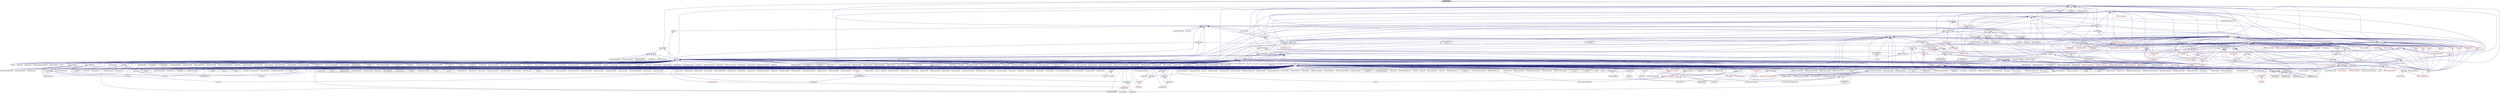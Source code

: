 digraph "unwrap_ref.hpp"
{
  edge [fontname="Helvetica",fontsize="10",labelfontname="Helvetica",labelfontsize="10"];
  node [fontname="Helvetica",fontsize="10",shape=record];
  Node18 [label="unwrap_ref.hpp",height=0.2,width=0.4,color="black", fillcolor="grey75", style="filled", fontcolor="black"];
  Node18 -> Node19 [dir="back",color="midnightblue",fontsize="10",style="solid",fontname="Helvetica"];
  Node19 [label="dataflow.hpp",height=0.2,width=0.4,color="black", fillcolor="white", style="filled",URL="$db/d03/lcos_2dataflow_8hpp.html"];
  Node19 -> Node20 [dir="back",color="midnightblue",fontsize="10",style="solid",fontname="Helvetica"];
  Node20 [label="dataflow.hpp",height=0.2,width=0.4,color="black", fillcolor="white", style="filled",URL="$d6/dd8/dataflow_8hpp.html"];
  Node20 -> Node21 [dir="back",color="midnightblue",fontsize="10",style="solid",fontname="Helvetica"];
  Node21 [label="jacobi_hpx.cpp",height=0.2,width=0.4,color="black", fillcolor="white", style="filled",URL="$d8/d72/jacobi__hpx_8cpp.html"];
  Node20 -> Node22 [dir="back",color="midnightblue",fontsize="10",style="solid",fontname="Helvetica"];
  Node22 [label="interest_calculator.cpp",height=0.2,width=0.4,color="black", fillcolor="white", style="filled",URL="$d2/d86/interest__calculator_8cpp.html"];
  Node20 -> Node23 [dir="back",color="midnightblue",fontsize="10",style="solid",fontname="Helvetica"];
  Node23 [label="target_distribution\l_policy.hpp",height=0.2,width=0.4,color="black", fillcolor="white", style="filled",URL="$d4/d4a/compute_2host_2target__distribution__policy_8hpp.html"];
  Node23 -> Node24 [dir="back",color="midnightblue",fontsize="10",style="solid",fontname="Helvetica"];
  Node24 [label="host.hpp",height=0.2,width=0.4,color="red", fillcolor="white", style="filled",URL="$dd/d78/host_8hpp.html"];
  Node20 -> Node32 [dir="back",color="midnightblue",fontsize="10",style="solid",fontname="Helvetica"];
  Node32 [label="dataflow.hpp",height=0.2,width=0.4,color="black", fillcolor="white", style="filled",URL="$db/db6/include_2dataflow_8hpp.html"];
  Node32 -> Node33 [dir="back",color="midnightblue",fontsize="10",style="solid",fontname="Helvetica"];
  Node33 [label="lcos.hpp",height=0.2,width=0.4,color="black", fillcolor="white", style="filled",URL="$d5/deb/lcos_8hpp.html"];
  Node33 -> Node34 [dir="back",color="midnightblue",fontsize="10",style="solid",fontname="Helvetica"];
  Node34 [label="allgather_and_gate.cpp",height=0.2,width=0.4,color="black", fillcolor="white", style="filled",URL="$d1/d56/allgather__and__gate_8cpp.html"];
  Node33 -> Node35 [dir="back",color="midnightblue",fontsize="10",style="solid",fontname="Helvetica"];
  Node35 [label="apex_balance.cpp",height=0.2,width=0.4,color="black", fillcolor="white", style="filled",URL="$d4/d8e/apex__balance_8cpp.html"];
  Node33 -> Node36 [dir="back",color="midnightblue",fontsize="10",style="solid",fontname="Helvetica"];
  Node36 [label="apex_policy_engine\l_active_thread_count.cpp",height=0.2,width=0.4,color="black", fillcolor="white", style="filled",URL="$d5/d01/apex__policy__engine__active__thread__count_8cpp.html"];
  Node33 -> Node37 [dir="back",color="midnightblue",fontsize="10",style="solid",fontname="Helvetica"];
  Node37 [label="apex_policy_engine\l_events.cpp",height=0.2,width=0.4,color="black", fillcolor="white", style="filled",URL="$df/d0f/apex__policy__engine__events_8cpp.html"];
  Node33 -> Node38 [dir="back",color="midnightblue",fontsize="10",style="solid",fontname="Helvetica"];
  Node38 [label="apex_policy_engine\l_periodic.cpp",height=0.2,width=0.4,color="black", fillcolor="white", style="filled",URL="$d5/d7b/apex__policy__engine__periodic_8cpp.html"];
  Node33 -> Node39 [dir="back",color="midnightblue",fontsize="10",style="solid",fontname="Helvetica"];
  Node39 [label="heartbeat.cpp",height=0.2,width=0.4,color="black", fillcolor="white", style="filled",URL="$d8/d98/heartbeat_8cpp.html"];
  Node33 -> Node40 [dir="back",color="midnightblue",fontsize="10",style="solid",fontname="Helvetica"];
  Node40 [label="hello_world_component.hpp",height=0.2,width=0.4,color="black", fillcolor="white", style="filled",URL="$df/df0/hello__world__component_8hpp.html"];
  Node40 -> Node41 [dir="back",color="midnightblue",fontsize="10",style="solid",fontname="Helvetica"];
  Node41 [label="hello_world_client.cpp",height=0.2,width=0.4,color="black", fillcolor="white", style="filled",URL="$d5/da6/hello__world__client_8cpp.html"];
  Node40 -> Node42 [dir="back",color="midnightblue",fontsize="10",style="solid",fontname="Helvetica"];
  Node42 [label="hello_world_component.cpp",height=0.2,width=0.4,color="black", fillcolor="white", style="filled",URL="$d8/daa/hello__world__component_8cpp.html"];
  Node33 -> Node43 [dir="back",color="midnightblue",fontsize="10",style="solid",fontname="Helvetica"];
  Node43 [label="row.hpp",height=0.2,width=0.4,color="black", fillcolor="white", style="filled",URL="$dc/d69/row_8hpp.html"];
  Node43 -> Node44 [dir="back",color="midnightblue",fontsize="10",style="solid",fontname="Helvetica"];
  Node44 [label="grid.hpp",height=0.2,width=0.4,color="red", fillcolor="white", style="filled",URL="$dc/d8a/grid_8hpp.html"];
  Node44 -> Node45 [dir="back",color="midnightblue",fontsize="10",style="solid",fontname="Helvetica"];
  Node45 [label="jacobi.cpp",height=0.2,width=0.4,color="black", fillcolor="white", style="filled",URL="$d2/d27/jacobi_8cpp.html"];
  Node44 -> Node46 [dir="back",color="midnightblue",fontsize="10",style="solid",fontname="Helvetica"];
  Node46 [label="solver.hpp",height=0.2,width=0.4,color="red", fillcolor="white", style="filled",URL="$db/d9a/server_2solver_8hpp.html"];
  Node46 -> Node48 [dir="back",color="midnightblue",fontsize="10",style="solid",fontname="Helvetica"];
  Node48 [label="solver.cpp",height=0.2,width=0.4,color="black", fillcolor="white", style="filled",URL="$d6/d94/solver_8cpp.html"];
  Node44 -> Node49 [dir="back",color="midnightblue",fontsize="10",style="solid",fontname="Helvetica"];
  Node49 [label="grid.cpp",height=0.2,width=0.4,color="black", fillcolor="white", style="filled",URL="$d6/d1b/jacobi__component_2grid_8cpp.html"];
  Node43 -> Node50 [dir="back",color="midnightblue",fontsize="10",style="solid",fontname="Helvetica"];
  Node50 [label="stencil_iterator.hpp",height=0.2,width=0.4,color="black", fillcolor="white", style="filled",URL="$dc/d5c/server_2stencil__iterator_8hpp.html"];
  Node50 -> Node46 [dir="back",color="midnightblue",fontsize="10",style="solid",fontname="Helvetica"];
  Node50 -> Node51 [dir="back",color="midnightblue",fontsize="10",style="solid",fontname="Helvetica"];
  Node51 [label="stencil_iterator.cpp",height=0.2,width=0.4,color="black", fillcolor="white", style="filled",URL="$d6/de1/server_2stencil__iterator_8cpp.html"];
  Node50 -> Node52 [dir="back",color="midnightblue",fontsize="10",style="solid",fontname="Helvetica"];
  Node52 [label="stencil_iterator.cpp",height=0.2,width=0.4,color="black", fillcolor="white", style="filled",URL="$d7/d71/stencil__iterator_8cpp.html"];
  Node43 -> Node49 [dir="back",color="midnightblue",fontsize="10",style="solid",fontname="Helvetica"];
  Node33 -> Node53 [dir="back",color="midnightblue",fontsize="10",style="solid",fontname="Helvetica"];
  Node53 [label="stencil_iterator.hpp",height=0.2,width=0.4,color="black", fillcolor="white", style="filled",URL="$d4/dc8/stencil__iterator_8hpp.html"];
  Node53 -> Node46 [dir="back",color="midnightblue",fontsize="10",style="solid",fontname="Helvetica"];
  Node53 -> Node50 [dir="back",color="midnightblue",fontsize="10",style="solid",fontname="Helvetica"];
  Node53 -> Node52 [dir="back",color="midnightblue",fontsize="10",style="solid",fontname="Helvetica"];
  Node33 -> Node50 [dir="back",color="midnightblue",fontsize="10",style="solid",fontname="Helvetica"];
  Node33 -> Node21 [dir="back",color="midnightblue",fontsize="10",style="solid",fontname="Helvetica"];
  Node33 -> Node54 [dir="back",color="midnightblue",fontsize="10",style="solid",fontname="Helvetica"];
  Node54 [label="jacobi_nonuniform_hpx.cpp",height=0.2,width=0.4,color="black", fillcolor="white", style="filled",URL="$de/d56/jacobi__nonuniform__hpx_8cpp.html"];
  Node33 -> Node55 [dir="back",color="midnightblue",fontsize="10",style="solid",fontname="Helvetica"];
  Node55 [label="enumerate_threads.cpp",height=0.2,width=0.4,color="black", fillcolor="white", style="filled",URL="$d3/dd4/enumerate__threads_8cpp.html"];
  Node33 -> Node56 [dir="back",color="midnightblue",fontsize="10",style="solid",fontname="Helvetica"];
  Node56 [label="fibonacci_await.cpp",height=0.2,width=0.4,color="black", fillcolor="white", style="filled",URL="$dc/d1c/fibonacci__await_8cpp.html"];
  Node33 -> Node57 [dir="back",color="midnightblue",fontsize="10",style="solid",fontname="Helvetica"];
  Node57 [label="fibonacci_dataflow.cpp",height=0.2,width=0.4,color="black", fillcolor="white", style="filled",URL="$df/d3d/fibonacci__dataflow_8cpp.html"];
  Node33 -> Node58 [dir="back",color="midnightblue",fontsize="10",style="solid",fontname="Helvetica"];
  Node58 [label="fibonacci_futures.cpp",height=0.2,width=0.4,color="black", fillcolor="white", style="filled",URL="$d6/de3/fibonacci__futures_8cpp.html"];
  Node33 -> Node59 [dir="back",color="midnightblue",fontsize="10",style="solid",fontname="Helvetica"];
  Node59 [label="fibonacci_futures_distributed.cpp",height=0.2,width=0.4,color="black", fillcolor="white", style="filled",URL="$d1/dc9/fibonacci__futures__distributed_8cpp.html"];
  Node33 -> Node60 [dir="back",color="midnightblue",fontsize="10",style="solid",fontname="Helvetica"];
  Node60 [label="fractals.cpp",height=0.2,width=0.4,color="black", fillcolor="white", style="filled",URL="$d8/d58/fractals_8cpp.html"];
  Node33 -> Node61 [dir="back",color="midnightblue",fontsize="10",style="solid",fontname="Helvetica"];
  Node61 [label="fractals_executor.cpp",height=0.2,width=0.4,color="black", fillcolor="white", style="filled",URL="$d9/da9/fractals__executor_8cpp.html"];
  Node33 -> Node62 [dir="back",color="midnightblue",fontsize="10",style="solid",fontname="Helvetica"];
  Node62 [label="fractals_struct.cpp",height=0.2,width=0.4,color="black", fillcolor="white", style="filled",URL="$d8/d2f/fractals__struct_8cpp.html"];
  Node33 -> Node63 [dir="back",color="midnightblue",fontsize="10",style="solid",fontname="Helvetica"];
  Node63 [label="hello_world.cpp",height=0.2,width=0.4,color="black", fillcolor="white", style="filled",URL="$d0/d67/hello__world_8cpp.html"];
  Node33 -> Node64 [dir="back",color="midnightblue",fontsize="10",style="solid",fontname="Helvetica"];
  Node64 [label="latch_local.cpp",height=0.2,width=0.4,color="black", fillcolor="white", style="filled",URL="$dd/dd3/latch__local_8cpp.html"];
  Node33 -> Node65 [dir="back",color="midnightblue",fontsize="10",style="solid",fontname="Helvetica"];
  Node65 [label="latch_remote.cpp",height=0.2,width=0.4,color="black", fillcolor="white", style="filled",URL="$df/d59/latch__remote_8cpp.html"];
  Node33 -> Node66 [dir="back",color="midnightblue",fontsize="10",style="solid",fontname="Helvetica"];
  Node66 [label="local_channel.cpp",height=0.2,width=0.4,color="black", fillcolor="white", style="filled",URL="$d0/d3e/local__channel_8cpp.html"];
  Node33 -> Node67 [dir="back",color="midnightblue",fontsize="10",style="solid",fontname="Helvetica"];
  Node67 [label="pingpong.cpp",height=0.2,width=0.4,color="black", fillcolor="white", style="filled",URL="$dd/d4d/pingpong_8cpp.html"];
  Node33 -> Node68 [dir="back",color="midnightblue",fontsize="10",style="solid",fontname="Helvetica"];
  Node68 [label="shared_mutex.cpp",height=0.2,width=0.4,color="black", fillcolor="white", style="filled",URL="$da/d0b/shared__mutex_8cpp.html"];
  Node33 -> Node69 [dir="back",color="midnightblue",fontsize="10",style="solid",fontname="Helvetica"];
  Node69 [label="wait_composition.cpp",height=0.2,width=0.4,color="black", fillcolor="white", style="filled",URL="$d6/d13/wait__composition_8cpp.html"];
  Node33 -> Node70 [dir="back",color="midnightblue",fontsize="10",style="solid",fontname="Helvetica"];
  Node70 [label="sheneos_compare.cpp",height=0.2,width=0.4,color="black", fillcolor="white", style="filled",URL="$dc/d11/sheneos__compare_8cpp.html"];
  Node33 -> Node71 [dir="back",color="midnightblue",fontsize="10",style="solid",fontname="Helvetica"];
  Node71 [label="spell_check_file.cpp",height=0.2,width=0.4,color="black", fillcolor="white", style="filled",URL="$df/df7/spell__check__file_8cpp.html"];
  Node33 -> Node72 [dir="back",color="midnightblue",fontsize="10",style="solid",fontname="Helvetica"];
  Node72 [label="spell_check_simple.cpp",height=0.2,width=0.4,color="black", fillcolor="white", style="filled",URL="$dd/d54/spell__check__simple_8cpp.html"];
  Node33 -> Node73 [dir="back",color="midnightblue",fontsize="10",style="solid",fontname="Helvetica"];
  Node73 [label="simple_central_tuplespace\l_client.cpp",height=0.2,width=0.4,color="black", fillcolor="white", style="filled",URL="$d1/d7b/simple__central__tuplespace__client_8cpp.html"];
  Node33 -> Node74 [dir="back",color="midnightblue",fontsize="10",style="solid",fontname="Helvetica"];
  Node74 [label="hpx.hpp",height=0.2,width=0.4,color="red", fillcolor="white", style="filled",URL="$d0/daa/hpx_8hpp.html"];
  Node74 -> Node75 [dir="back",color="midnightblue",fontsize="10",style="solid",fontname="Helvetica"];
  Node75 [label="1d_stencil_1.cpp",height=0.2,width=0.4,color="black", fillcolor="white", style="filled",URL="$d2/db1/1d__stencil__1_8cpp.html"];
  Node74 -> Node76 [dir="back",color="midnightblue",fontsize="10",style="solid",fontname="Helvetica"];
  Node76 [label="1d_stencil_2.cpp",height=0.2,width=0.4,color="black", fillcolor="white", style="filled",URL="$d3/dd1/1d__stencil__2_8cpp.html"];
  Node74 -> Node77 [dir="back",color="midnightblue",fontsize="10",style="solid",fontname="Helvetica"];
  Node77 [label="1d_stencil_3.cpp",height=0.2,width=0.4,color="black", fillcolor="white", style="filled",URL="$db/d19/1d__stencil__3_8cpp.html"];
  Node74 -> Node78 [dir="back",color="midnightblue",fontsize="10",style="solid",fontname="Helvetica"];
  Node78 [label="1d_stencil_4.cpp",height=0.2,width=0.4,color="black", fillcolor="white", style="filled",URL="$d1/d7d/1d__stencil__4_8cpp.html"];
  Node74 -> Node79 [dir="back",color="midnightblue",fontsize="10",style="solid",fontname="Helvetica"];
  Node79 [label="1d_stencil_4_parallel.cpp",height=0.2,width=0.4,color="black", fillcolor="white", style="filled",URL="$d6/d05/1d__stencil__4__parallel_8cpp.html"];
  Node74 -> Node80 [dir="back",color="midnightblue",fontsize="10",style="solid",fontname="Helvetica"];
  Node80 [label="1d_stencil_4_repart.cpp",height=0.2,width=0.4,color="black", fillcolor="white", style="filled",URL="$d0/d6b/1d__stencil__4__repart_8cpp.html"];
  Node74 -> Node81 [dir="back",color="midnightblue",fontsize="10",style="solid",fontname="Helvetica"];
  Node81 [label="1d_stencil_4_throttle.cpp",height=0.2,width=0.4,color="black", fillcolor="white", style="filled",URL="$d6/de5/1d__stencil__4__throttle_8cpp.html"];
  Node74 -> Node82 [dir="back",color="midnightblue",fontsize="10",style="solid",fontname="Helvetica"];
  Node82 [label="1d_stencil_5.cpp",height=0.2,width=0.4,color="black", fillcolor="white", style="filled",URL="$d7/d2a/1d__stencil__5_8cpp.html"];
  Node74 -> Node83 [dir="back",color="midnightblue",fontsize="10",style="solid",fontname="Helvetica"];
  Node83 [label="1d_stencil_6.cpp",height=0.2,width=0.4,color="black", fillcolor="white", style="filled",URL="$db/de7/1d__stencil__6_8cpp.html"];
  Node74 -> Node84 [dir="back",color="midnightblue",fontsize="10",style="solid",fontname="Helvetica"];
  Node84 [label="1d_stencil_7.cpp",height=0.2,width=0.4,color="black", fillcolor="white", style="filled",URL="$d4/d5a/1d__stencil__7_8cpp.html"];
  Node74 -> Node85 [dir="back",color="midnightblue",fontsize="10",style="solid",fontname="Helvetica"];
  Node85 [label="1d_stencil_8.cpp",height=0.2,width=0.4,color="black", fillcolor="white", style="filled",URL="$df/de0/1d__stencil__8_8cpp.html"];
  Node74 -> Node86 [dir="back",color="midnightblue",fontsize="10",style="solid",fontname="Helvetica"];
  Node86 [label="accumulator.cpp",height=0.2,width=0.4,color="black", fillcolor="white", style="filled",URL="$d1/d81/accumulator_8cpp.html"];
  Node74 -> Node87 [dir="back",color="midnightblue",fontsize="10",style="solid",fontname="Helvetica"];
  Node87 [label="accumulator.hpp",height=0.2,width=0.4,color="red", fillcolor="white", style="filled",URL="$d4/d9d/server_2accumulator_8hpp.html"];
  Node87 -> Node86 [dir="back",color="midnightblue",fontsize="10",style="solid",fontname="Helvetica"];
  Node74 -> Node90 [dir="back",color="midnightblue",fontsize="10",style="solid",fontname="Helvetica"];
  Node90 [label="template_function_accumulator.hpp",height=0.2,width=0.4,color="black", fillcolor="white", style="filled",URL="$d7/da6/server_2template__function__accumulator_8hpp.html"];
  Node90 -> Node91 [dir="back",color="midnightblue",fontsize="10",style="solid",fontname="Helvetica"];
  Node91 [label="template_function_accumulator.cpp",height=0.2,width=0.4,color="black", fillcolor="white", style="filled",URL="$d5/d02/template__function__accumulator_8cpp.html"];
  Node90 -> Node92 [dir="back",color="midnightblue",fontsize="10",style="solid",fontname="Helvetica"];
  Node92 [label="template_function_accumulator.hpp",height=0.2,width=0.4,color="red", fillcolor="white", style="filled",URL="$d3/de9/template__function__accumulator_8hpp.html"];
  Node74 -> Node94 [dir="back",color="midnightblue",fontsize="10",style="solid",fontname="Helvetica"];
  Node94 [label="template_accumulator.cpp",height=0.2,width=0.4,color="black", fillcolor="white", style="filled",URL="$d0/d4a/template__accumulator_8cpp.html"];
  Node74 -> Node91 [dir="back",color="midnightblue",fontsize="10",style="solid",fontname="Helvetica"];
  Node74 -> Node92 [dir="back",color="midnightblue",fontsize="10",style="solid",fontname="Helvetica"];
  Node74 -> Node95 [dir="back",color="midnightblue",fontsize="10",style="solid",fontname="Helvetica"];
  Node95 [label="allgather_module.cpp",height=0.2,width=0.4,color="black", fillcolor="white", style="filled",URL="$df/de4/allgather__module_8cpp.html"];
  Node74 -> Node96 [dir="back",color="midnightblue",fontsize="10",style="solid",fontname="Helvetica"];
  Node96 [label="allgather.cpp",height=0.2,width=0.4,color="black", fillcolor="white", style="filled",URL="$d7/d06/allgather_8cpp.html"];
  Node74 -> Node34 [dir="back",color="midnightblue",fontsize="10",style="solid",fontname="Helvetica"];
  Node74 -> Node97 [dir="back",color="midnightblue",fontsize="10",style="solid",fontname="Helvetica"];
  Node97 [label="ag_client.cpp",height=0.2,width=0.4,color="black", fillcolor="white", style="filled",URL="$d4/d5d/ag__client_8cpp.html"];
  Node74 -> Node98 [dir="back",color="midnightblue",fontsize="10",style="solid",fontname="Helvetica"];
  Node98 [label="hpx_thread_phase.cpp",height=0.2,width=0.4,color="black", fillcolor="white", style="filled",URL="$d5/dca/hpx__thread__phase_8cpp.html"];
  Node74 -> Node99 [dir="back",color="midnightblue",fontsize="10",style="solid",fontname="Helvetica"];
  Node99 [label="os_thread_num.cpp",height=0.2,width=0.4,color="black", fillcolor="white", style="filled",URL="$d2/dfb/os__thread__num_8cpp.html"];
  Node74 -> Node100 [dir="back",color="midnightblue",fontsize="10",style="solid",fontname="Helvetica"];
  Node100 [label="cancelable_action.cpp",height=0.2,width=0.4,color="black", fillcolor="white", style="filled",URL="$d5/d0c/cancelable__action_8cpp.html"];
  Node74 -> Node101 [dir="back",color="midnightblue",fontsize="10",style="solid",fontname="Helvetica"];
  Node101 [label="cancelable_action.hpp",height=0.2,width=0.4,color="black", fillcolor="white", style="filled",URL="$d5/d4d/server_2cancelable__action_8hpp.html"];
  Node101 -> Node100 [dir="back",color="midnightblue",fontsize="10",style="solid",fontname="Helvetica"];
  Node101 -> Node102 [dir="back",color="midnightblue",fontsize="10",style="solid",fontname="Helvetica"];
  Node102 [label="cancelable_action.hpp",height=0.2,width=0.4,color="red", fillcolor="white", style="filled",URL="$d0/da3/stubs_2cancelable__action_8hpp.html"];
  Node74 -> Node102 [dir="back",color="midnightblue",fontsize="10",style="solid",fontname="Helvetica"];
  Node74 -> Node104 [dir="back",color="midnightblue",fontsize="10",style="solid",fontname="Helvetica"];
  Node104 [label="cancelable_action_client.cpp",height=0.2,width=0.4,color="black", fillcolor="white", style="filled",URL="$d1/db8/cancelable__action__client_8cpp.html"];
  Node74 -> Node26 [dir="back",color="midnightblue",fontsize="10",style="solid",fontname="Helvetica"];
  Node26 [label="cublas_matmul.cpp",height=0.2,width=0.4,color="black", fillcolor="white", style="filled",URL="$dd/d84/cublas__matmul_8cpp.html"];
  Node74 -> Node105 [dir="back",color="midnightblue",fontsize="10",style="solid",fontname="Helvetica"];
  Node105 [label="win_perf_counters.cpp",height=0.2,width=0.4,color="black", fillcolor="white", style="filled",URL="$d8/d11/win__perf__counters_8cpp.html"];
  Node74 -> Node106 [dir="back",color="midnightblue",fontsize="10",style="solid",fontname="Helvetica"];
  Node106 [label="win_perf_counters.hpp",height=0.2,width=0.4,color="black", fillcolor="white", style="filled",URL="$d5/da7/win__perf__counters_8hpp.html"];
  Node74 -> Node40 [dir="back",color="midnightblue",fontsize="10",style="solid",fontname="Helvetica"];
  Node74 -> Node107 [dir="back",color="midnightblue",fontsize="10",style="solid",fontname="Helvetica"];
  Node107 [label="interpolate1d.cpp",height=0.2,width=0.4,color="black", fillcolor="white", style="filled",URL="$d0/d05/interpolate1d_8cpp.html"];
  Node74 -> Node108 [dir="back",color="midnightblue",fontsize="10",style="solid",fontname="Helvetica"];
  Node108 [label="partition.hpp",height=0.2,width=0.4,color="black", fillcolor="white", style="filled",URL="$d0/d7a/examples_2interpolate1d_2interpolate1d_2partition_8hpp.html"];
  Node108 -> Node107 [dir="back",color="midnightblue",fontsize="10",style="solid",fontname="Helvetica"];
  Node108 -> Node109 [dir="back",color="midnightblue",fontsize="10",style="solid",fontname="Helvetica"];
  Node109 [label="interpolate1d.hpp",height=0.2,width=0.4,color="red", fillcolor="white", style="filled",URL="$d4/dc7/interpolate1d_8hpp.html"];
  Node109 -> Node107 [dir="back",color="midnightblue",fontsize="10",style="solid",fontname="Helvetica"];
  Node74 -> Node111 [dir="back",color="midnightblue",fontsize="10",style="solid",fontname="Helvetica"];
  Node111 [label="partition.hpp",height=0.2,width=0.4,color="black", fillcolor="white", style="filled",URL="$d0/dff/examples_2interpolate1d_2interpolate1d_2server_2partition_8hpp.html"];
  Node111 -> Node108 [dir="back",color="midnightblue",fontsize="10",style="solid",fontname="Helvetica"];
  Node111 -> Node112 [dir="back",color="midnightblue",fontsize="10",style="solid",fontname="Helvetica"];
  Node112 [label="partition.cpp",height=0.2,width=0.4,color="black", fillcolor="white", style="filled",URL="$d0/d4f/examples_2interpolate1d_2interpolate1d_2server_2partition_8cpp.html"];
  Node74 -> Node109 [dir="back",color="midnightblue",fontsize="10",style="solid",fontname="Helvetica"];
  Node74 -> Node113 [dir="back",color="midnightblue",fontsize="10",style="solid",fontname="Helvetica"];
  Node113 [label="read_values.cpp",height=0.2,width=0.4,color="black", fillcolor="white", style="filled",URL="$d0/d8c/interpolate1d_2interpolate1d_2read__values_8cpp.html"];
  Node74 -> Node112 [dir="back",color="midnightblue",fontsize="10",style="solid",fontname="Helvetica"];
  Node74 -> Node45 [dir="back",color="midnightblue",fontsize="10",style="solid",fontname="Helvetica"];
  Node74 -> Node49 [dir="back",color="midnightblue",fontsize="10",style="solid",fontname="Helvetica"];
  Node74 -> Node114 [dir="back",color="midnightblue",fontsize="10",style="solid",fontname="Helvetica"];
  Node114 [label="row.cpp",height=0.2,width=0.4,color="black", fillcolor="white", style="filled",URL="$d3/d86/server_2row_8cpp.html"];
  Node74 -> Node48 [dir="back",color="midnightblue",fontsize="10",style="solid",fontname="Helvetica"];
  Node74 -> Node51 [dir="back",color="midnightblue",fontsize="10",style="solid",fontname="Helvetica"];
  Node74 -> Node52 [dir="back",color="midnightblue",fontsize="10",style="solid",fontname="Helvetica"];
  Node74 -> Node115 [dir="back",color="midnightblue",fontsize="10",style="solid",fontname="Helvetica"];
  Node115 [label="jacobi.cpp",height=0.2,width=0.4,color="black", fillcolor="white", style="filled",URL="$d3/d44/smp_2jacobi_8cpp.html"];
  Node74 -> Node21 [dir="back",color="midnightblue",fontsize="10",style="solid",fontname="Helvetica"];
  Node74 -> Node116 [dir="back",color="midnightblue",fontsize="10",style="solid",fontname="Helvetica"];
  Node116 [label="jacobi_nonuniform.cpp",height=0.2,width=0.4,color="black", fillcolor="white", style="filled",URL="$dd/ddc/jacobi__nonuniform_8cpp.html"];
  Node74 -> Node54 [dir="back",color="midnightblue",fontsize="10",style="solid",fontname="Helvetica"];
  Node74 -> Node117 [dir="back",color="midnightblue",fontsize="10",style="solid",fontname="Helvetica"];
  Node117 [label="nqueen.cpp",height=0.2,width=0.4,color="black", fillcolor="white", style="filled",URL="$db/dca/nqueen_8cpp.html"];
  Node74 -> Node118 [dir="back",color="midnightblue",fontsize="10",style="solid",fontname="Helvetica"];
  Node118 [label="nqueen.hpp",height=0.2,width=0.4,color="red", fillcolor="white", style="filled",URL="$de/d58/server_2nqueen_8hpp.html"];
  Node118 -> Node117 [dir="back",color="midnightblue",fontsize="10",style="solid",fontname="Helvetica"];
  Node74 -> Node121 [dir="back",color="midnightblue",fontsize="10",style="solid",fontname="Helvetica"];
  Node121 [label="nqueen_client.cpp",height=0.2,width=0.4,color="black", fillcolor="white", style="filled",URL="$d3/d5e/nqueen__client_8cpp.html"];
  Node74 -> Node122 [dir="back",color="midnightblue",fontsize="10",style="solid",fontname="Helvetica"];
  Node122 [label="sine.cpp",height=0.2,width=0.4,color="black", fillcolor="white", style="filled",URL="$d3/d0d/server_2sine_8cpp.html"];
  Node74 -> Node123 [dir="back",color="midnightblue",fontsize="10",style="solid",fontname="Helvetica"];
  Node123 [label="sine.hpp",height=0.2,width=0.4,color="black", fillcolor="white", style="filled",URL="$d8/dac/sine_8hpp.html"];
  Node123 -> Node122 [dir="back",color="midnightblue",fontsize="10",style="solid",fontname="Helvetica"];
  Node123 -> Node124 [dir="back",color="midnightblue",fontsize="10",style="solid",fontname="Helvetica"];
  Node124 [label="sine.cpp",height=0.2,width=0.4,color="black", fillcolor="white", style="filled",URL="$d5/dd8/sine_8cpp.html"];
  Node74 -> Node124 [dir="back",color="midnightblue",fontsize="10",style="solid",fontname="Helvetica"];
  Node74 -> Node125 [dir="back",color="midnightblue",fontsize="10",style="solid",fontname="Helvetica"];
  Node125 [label="sine_client.cpp",height=0.2,width=0.4,color="black", fillcolor="white", style="filled",URL="$db/d62/sine__client_8cpp.html"];
  Node74 -> Node126 [dir="back",color="midnightblue",fontsize="10",style="solid",fontname="Helvetica"];
  Node126 [label="qt.cpp",height=0.2,width=0.4,color="black", fillcolor="white", style="filled",URL="$df/d90/qt_8cpp.html"];
  Node74 -> Node127 [dir="back",color="midnightblue",fontsize="10",style="solid",fontname="Helvetica"];
  Node127 [label="queue_client.cpp",height=0.2,width=0.4,color="black", fillcolor="white", style="filled",URL="$d7/d96/queue__client_8cpp.html"];
  Node74 -> Node128 [dir="back",color="midnightblue",fontsize="10",style="solid",fontname="Helvetica"];
  Node128 [label="customize_async.cpp",height=0.2,width=0.4,color="black", fillcolor="white", style="filled",URL="$d0/d82/customize__async_8cpp.html"];
  Node74 -> Node129 [dir="back",color="midnightblue",fontsize="10",style="solid",fontname="Helvetica"];
  Node129 [label="data_actions.cpp",height=0.2,width=0.4,color="black", fillcolor="white", style="filled",URL="$dc/d68/data__actions_8cpp.html"];
  Node74 -> Node130 [dir="back",color="midnightblue",fontsize="10",style="solid",fontname="Helvetica"];
  Node130 [label="error_handling.cpp",height=0.2,width=0.4,color="black", fillcolor="white", style="filled",URL="$d9/d96/error__handling_8cpp.html"];
  Node74 -> Node131 [dir="back",color="midnightblue",fontsize="10",style="solid",fontname="Helvetica"];
  Node131 [label="event_synchronization.cpp",height=0.2,width=0.4,color="black", fillcolor="white", style="filled",URL="$d0/d35/event__synchronization_8cpp.html"];
  Node74 -> Node132 [dir="back",color="midnightblue",fontsize="10",style="solid",fontname="Helvetica"];
  Node132 [label="factorial.cpp",height=0.2,width=0.4,color="black", fillcolor="white", style="filled",URL="$d9/d00/factorial_8cpp.html"];
  Node74 -> Node133 [dir="back",color="midnightblue",fontsize="10",style="solid",fontname="Helvetica"];
  Node133 [label="file_serialization.cpp",height=0.2,width=0.4,color="black", fillcolor="white", style="filled",URL="$de/d58/file__serialization_8cpp.html"];
  Node74 -> Node134 [dir="back",color="midnightblue",fontsize="10",style="solid",fontname="Helvetica"];
  Node134 [label="init_globally.cpp",height=0.2,width=0.4,color="black", fillcolor="white", style="filled",URL="$d6/dad/init__globally_8cpp.html"];
  Node74 -> Node22 [dir="back",color="midnightblue",fontsize="10",style="solid",fontname="Helvetica"];
  Node74 -> Node135 [dir="back",color="midnightblue",fontsize="10",style="solid",fontname="Helvetica"];
  Node135 [label="non_atomic_rma.cpp",height=0.2,width=0.4,color="black", fillcolor="white", style="filled",URL="$d7/d8b/non__atomic__rma_8cpp.html"];
  Node74 -> Node136 [dir="back",color="midnightblue",fontsize="10",style="solid",fontname="Helvetica"];
  Node136 [label="partitioned_vector\l_spmd_foreach.cpp",height=0.2,width=0.4,color="black", fillcolor="white", style="filled",URL="$db/d7c/partitioned__vector__spmd__foreach_8cpp.html"];
  Node74 -> Node137 [dir="back",color="midnightblue",fontsize="10",style="solid",fontname="Helvetica"];
  Node137 [label="pipeline1.cpp",height=0.2,width=0.4,color="black", fillcolor="white", style="filled",URL="$d5/d77/pipeline1_8cpp.html"];
  Node74 -> Node138 [dir="back",color="midnightblue",fontsize="10",style="solid",fontname="Helvetica"];
  Node138 [label="quicksort.cpp",height=0.2,width=0.4,color="black", fillcolor="white", style="filled",URL="$d3/d1e/quicksort_8cpp.html"];
  Node74 -> Node139 [dir="back",color="midnightblue",fontsize="10",style="solid",fontname="Helvetica"];
  Node139 [label="receive_buffer.cpp",height=0.2,width=0.4,color="black", fillcolor="white", style="filled",URL="$d7/d10/receive__buffer_8cpp.html"];
  Node74 -> Node140 [dir="back",color="midnightblue",fontsize="10",style="solid",fontname="Helvetica"];
  Node140 [label="safe_object.cpp",height=0.2,width=0.4,color="black", fillcolor="white", style="filled",URL="$dd/d52/safe__object_8cpp.html"];
  Node74 -> Node141 [dir="back",color="midnightblue",fontsize="10",style="solid",fontname="Helvetica"];
  Node141 [label="sort_by_key_demo.cpp",height=0.2,width=0.4,color="black", fillcolor="white", style="filled",URL="$da/d20/sort__by__key__demo_8cpp.html"];
  Node74 -> Node142 [dir="back",color="midnightblue",fontsize="10",style="solid",fontname="Helvetica"];
  Node142 [label="timed_wake.cpp",height=0.2,width=0.4,color="black", fillcolor="white", style="filled",URL="$d8/df9/timed__wake_8cpp.html"];
  Node74 -> Node143 [dir="back",color="midnightblue",fontsize="10",style="solid",fontname="Helvetica"];
  Node143 [label="vector_counting_dotproduct.cpp",height=0.2,width=0.4,color="black", fillcolor="white", style="filled",URL="$df/de9/vector__counting__dotproduct_8cpp.html"];
  Node74 -> Node144 [dir="back",color="midnightblue",fontsize="10",style="solid",fontname="Helvetica"];
  Node144 [label="vector_zip_dotproduct.cpp",height=0.2,width=0.4,color="black", fillcolor="white", style="filled",URL="$dc/d18/vector__zip__dotproduct_8cpp.html"];
  Node74 -> Node145 [dir="back",color="midnightblue",fontsize="10",style="solid",fontname="Helvetica"];
  Node145 [label="zerocopy_rdma.cpp",height=0.2,width=0.4,color="black", fillcolor="white", style="filled",URL="$d1/dad/zerocopy__rdma_8cpp.html"];
  Node74 -> Node146 [dir="back",color="midnightblue",fontsize="10",style="solid",fontname="Helvetica"];
  Node146 [label="random_mem_access.cpp",height=0.2,width=0.4,color="black", fillcolor="white", style="filled",URL="$d1/d51/random__mem__access_8cpp.html"];
  Node74 -> Node147 [dir="back",color="midnightblue",fontsize="10",style="solid",fontname="Helvetica"];
  Node147 [label="random_mem_access.hpp",height=0.2,width=0.4,color="red", fillcolor="white", style="filled",URL="$d0/d19/server_2random__mem__access_8hpp.html"];
  Node147 -> Node146 [dir="back",color="midnightblue",fontsize="10",style="solid",fontname="Helvetica"];
  Node74 -> Node150 [dir="back",color="midnightblue",fontsize="10",style="solid",fontname="Helvetica"];
  Node150 [label="random_mem_access_client.cpp",height=0.2,width=0.4,color="black", fillcolor="white", style="filled",URL="$df/d1b/random__mem__access__client_8cpp.html"];
  Node74 -> Node151 [dir="back",color="midnightblue",fontsize="10",style="solid",fontname="Helvetica"];
  Node151 [label="oversubscribing_resource\l_partitioner.cpp",height=0.2,width=0.4,color="black", fillcolor="white", style="filled",URL="$dd/dee/oversubscribing__resource__partitioner_8cpp.html"];
  Node74 -> Node152 [dir="back",color="midnightblue",fontsize="10",style="solid",fontname="Helvetica"];
  Node152 [label="simple_resource_partitioner.cpp",height=0.2,width=0.4,color="black", fillcolor="white", style="filled",URL="$d5/df9/simple__resource__partitioner_8cpp.html"];
  Node74 -> Node153 [dir="back",color="midnightblue",fontsize="10",style="solid",fontname="Helvetica"];
  Node153 [label="dimension.hpp",height=0.2,width=0.4,color="red", fillcolor="white", style="filled",URL="$d6/d39/sheneos_2sheneos_2dimension_8hpp.html"];
  Node153 -> Node159 [dir="back",color="midnightblue",fontsize="10",style="solid",fontname="Helvetica"];
  Node159 [label="partition3d.hpp",height=0.2,width=0.4,color="black", fillcolor="white", style="filled",URL="$dd/dbf/server_2partition3d_8hpp.html"];
  Node159 -> Node160 [dir="back",color="midnightblue",fontsize="10",style="solid",fontname="Helvetica"];
  Node160 [label="partition3d.hpp",height=0.2,width=0.4,color="black", fillcolor="white", style="filled",URL="$d1/d50/partition3d_8hpp.html"];
  Node160 -> Node156 [dir="back",color="midnightblue",fontsize="10",style="solid",fontname="Helvetica"];
  Node156 [label="interpolator.cpp",height=0.2,width=0.4,color="black", fillcolor="white", style="filled",URL="$d5/d02/interpolator_8cpp.html"];
  Node160 -> Node161 [dir="back",color="midnightblue",fontsize="10",style="solid",fontname="Helvetica"];
  Node161 [label="interpolator.hpp",height=0.2,width=0.4,color="red", fillcolor="white", style="filled",URL="$dc/d3b/interpolator_8hpp.html"];
  Node161 -> Node156 [dir="back",color="midnightblue",fontsize="10",style="solid",fontname="Helvetica"];
  Node161 -> Node70 [dir="back",color="midnightblue",fontsize="10",style="solid",fontname="Helvetica"];
  Node161 -> Node163 [dir="back",color="midnightblue",fontsize="10",style="solid",fontname="Helvetica"];
  Node163 [label="sheneos_test.cpp",height=0.2,width=0.4,color="black", fillcolor="white", style="filled",URL="$d4/d6e/sheneos__test_8cpp.html"];
  Node159 -> Node158 [dir="back",color="midnightblue",fontsize="10",style="solid",fontname="Helvetica"];
  Node158 [label="partition3d.cpp",height=0.2,width=0.4,color="black", fillcolor="white", style="filled",URL="$de/d70/partition3d_8cpp.html"];
  Node74 -> Node156 [dir="back",color="midnightblue",fontsize="10",style="solid",fontname="Helvetica"];
  Node74 -> Node160 [dir="back",color="midnightblue",fontsize="10",style="solid",fontname="Helvetica"];
  Node74 -> Node159 [dir="back",color="midnightblue",fontsize="10",style="solid",fontname="Helvetica"];
  Node74 -> Node161 [dir="back",color="midnightblue",fontsize="10",style="solid",fontname="Helvetica"];
  Node74 -> Node164 [dir="back",color="midnightblue",fontsize="10",style="solid",fontname="Helvetica"];
  Node164 [label="configuration.hpp",height=0.2,width=0.4,color="red", fillcolor="white", style="filled",URL="$dc/d0a/configuration_8hpp.html"];
  Node164 -> Node161 [dir="back",color="midnightblue",fontsize="10",style="solid",fontname="Helvetica"];
  Node74 -> Node157 [dir="back",color="midnightblue",fontsize="10",style="solid",fontname="Helvetica"];
  Node157 [label="read_values.cpp",height=0.2,width=0.4,color="black", fillcolor="white", style="filled",URL="$d7/da4/sheneos_2sheneos_2read__values_8cpp.html"];
  Node74 -> Node158 [dir="back",color="midnightblue",fontsize="10",style="solid",fontname="Helvetica"];
  Node74 -> Node163 [dir="back",color="midnightblue",fontsize="10",style="solid",fontname="Helvetica"];
  Node74 -> Node166 [dir="back",color="midnightblue",fontsize="10",style="solid",fontname="Helvetica"];
  Node166 [label="startup_shutdown.cpp",height=0.2,width=0.4,color="black", fillcolor="white", style="filled",URL="$d3/dfc/server_2startup__shutdown_8cpp.html"];
  Node74 -> Node167 [dir="back",color="midnightblue",fontsize="10",style="solid",fontname="Helvetica"];
  Node167 [label="startup_shutdown.cpp",height=0.2,width=0.4,color="black", fillcolor="white", style="filled",URL="$d0/ddb/startup__shutdown_8cpp.html"];
  Node74 -> Node168 [dir="back",color="midnightblue",fontsize="10",style="solid",fontname="Helvetica"];
  Node168 [label="spin.cpp",height=0.2,width=0.4,color="black", fillcolor="white", style="filled",URL="$d7/df2/spin_8cpp.html"];
  Node74 -> Node169 [dir="back",color="midnightblue",fontsize="10",style="solid",fontname="Helvetica"];
  Node169 [label="throttle.cpp",height=0.2,width=0.4,color="black", fillcolor="white", style="filled",URL="$de/d56/server_2throttle_8cpp.html"];
  Node74 -> Node170 [dir="back",color="midnightblue",fontsize="10",style="solid",fontname="Helvetica"];
  Node170 [label="throttle.hpp",height=0.2,width=0.4,color="black", fillcolor="white", style="filled",URL="$db/dc9/server_2throttle_8hpp.html"];
  Node170 -> Node169 [dir="back",color="midnightblue",fontsize="10",style="solid",fontname="Helvetica"];
  Node170 -> Node171 [dir="back",color="midnightblue",fontsize="10",style="solid",fontname="Helvetica"];
  Node171 [label="throttle.hpp",height=0.2,width=0.4,color="black", fillcolor="white", style="filled",URL="$d5/dec/stubs_2throttle_8hpp.html"];
  Node171 -> Node172 [dir="back",color="midnightblue",fontsize="10",style="solid",fontname="Helvetica"];
  Node172 [label="throttle.hpp",height=0.2,width=0.4,color="red", fillcolor="white", style="filled",URL="$d2/d2e/throttle_8hpp.html"];
  Node172 -> Node173 [dir="back",color="midnightblue",fontsize="10",style="solid",fontname="Helvetica"];
  Node173 [label="throttle.cpp",height=0.2,width=0.4,color="black", fillcolor="white", style="filled",URL="$db/d02/throttle_8cpp.html"];
  Node74 -> Node171 [dir="back",color="midnightblue",fontsize="10",style="solid",fontname="Helvetica"];
  Node74 -> Node173 [dir="back",color="midnightblue",fontsize="10",style="solid",fontname="Helvetica"];
  Node74 -> Node172 [dir="back",color="midnightblue",fontsize="10",style="solid",fontname="Helvetica"];
  Node74 -> Node175 [dir="back",color="midnightblue",fontsize="10",style="solid",fontname="Helvetica"];
  Node175 [label="transpose_await.cpp",height=0.2,width=0.4,color="black", fillcolor="white", style="filled",URL="$de/d68/transpose__await_8cpp.html"];
  Node74 -> Node176 [dir="back",color="midnightblue",fontsize="10",style="solid",fontname="Helvetica"];
  Node176 [label="transpose_block.cpp",height=0.2,width=0.4,color="black", fillcolor="white", style="filled",URL="$d0/de1/transpose__block_8cpp.html"];
  Node74 -> Node177 [dir="back",color="midnightblue",fontsize="10",style="solid",fontname="Helvetica"];
  Node177 [label="transpose_block_numa.cpp",height=0.2,width=0.4,color="black", fillcolor="white", style="filled",URL="$dd/d3b/transpose__block__numa_8cpp.html"];
  Node74 -> Node178 [dir="back",color="midnightblue",fontsize="10",style="solid",fontname="Helvetica"];
  Node178 [label="transpose_serial.cpp",height=0.2,width=0.4,color="black", fillcolor="white", style="filled",URL="$db/d74/transpose__serial_8cpp.html"];
  Node74 -> Node179 [dir="back",color="midnightblue",fontsize="10",style="solid",fontname="Helvetica"];
  Node179 [label="transpose_serial_block.cpp",height=0.2,width=0.4,color="black", fillcolor="white", style="filled",URL="$d8/daa/transpose__serial__block_8cpp.html"];
  Node74 -> Node180 [dir="back",color="midnightblue",fontsize="10",style="solid",fontname="Helvetica"];
  Node180 [label="transpose_serial_vector.cpp",height=0.2,width=0.4,color="black", fillcolor="white", style="filled",URL="$d4/d04/transpose__serial__vector_8cpp.html"];
  Node74 -> Node181 [dir="back",color="midnightblue",fontsize="10",style="solid",fontname="Helvetica"];
  Node181 [label="transpose_smp.cpp",height=0.2,width=0.4,color="black", fillcolor="white", style="filled",URL="$d2/d99/transpose__smp_8cpp.html"];
  Node74 -> Node182 [dir="back",color="midnightblue",fontsize="10",style="solid",fontname="Helvetica"];
  Node182 [label="transpose_smp_block.cpp",height=0.2,width=0.4,color="black", fillcolor="white", style="filled",URL="$da/d4d/transpose__smp__block_8cpp.html"];
  Node74 -> Node183 [dir="back",color="midnightblue",fontsize="10",style="solid",fontname="Helvetica"];
  Node183 [label="simple_central_tuplespace.hpp",height=0.2,width=0.4,color="red", fillcolor="white", style="filled",URL="$db/d69/server_2simple__central__tuplespace_8hpp.html"];
  Node183 -> Node184 [dir="back",color="midnightblue",fontsize="10",style="solid",fontname="Helvetica"];
  Node184 [label="simple_central_tuplespace.cpp",height=0.2,width=0.4,color="black", fillcolor="white", style="filled",URL="$d3/dec/simple__central__tuplespace_8cpp.html"];
  Node74 -> Node187 [dir="back",color="midnightblue",fontsize="10",style="solid",fontname="Helvetica"];
  Node187 [label="tuples_warehouse.hpp",height=0.2,width=0.4,color="black", fillcolor="white", style="filled",URL="$da/de6/tuples__warehouse_8hpp.html"];
  Node187 -> Node183 [dir="back",color="midnightblue",fontsize="10",style="solid",fontname="Helvetica"];
  Node74 -> Node184 [dir="back",color="midnightblue",fontsize="10",style="solid",fontname="Helvetica"];
  Node74 -> Node188 [dir="back",color="midnightblue",fontsize="10",style="solid",fontname="Helvetica"];
  Node188 [label="hpx_runtime.cpp",height=0.2,width=0.4,color="black", fillcolor="white", style="filled",URL="$d7/d1e/hpx__runtime_8cpp.html"];
  Node74 -> Node27 [dir="back",color="midnightblue",fontsize="10",style="solid",fontname="Helvetica"];
  Node27 [label="synchronize.cpp",height=0.2,width=0.4,color="black", fillcolor="white", style="filled",URL="$da/da2/synchronize_8cpp.html"];
  Node74 -> Node189 [dir="back",color="midnightblue",fontsize="10",style="solid",fontname="Helvetica"];
  Node189 [label="agas_cache_timings.cpp",height=0.2,width=0.4,color="black", fillcolor="white", style="filled",URL="$dd/d37/agas__cache__timings_8cpp.html"];
  Node74 -> Node190 [dir="back",color="midnightblue",fontsize="10",style="solid",fontname="Helvetica"];
  Node190 [label="async_overheads.cpp",height=0.2,width=0.4,color="black", fillcolor="white", style="filled",URL="$de/da6/async__overheads_8cpp.html"];
  Node74 -> Node191 [dir="back",color="midnightblue",fontsize="10",style="solid",fontname="Helvetica"];
  Node191 [label="coroutines_call_overhead.cpp",height=0.2,width=0.4,color="black", fillcolor="white", style="filled",URL="$da/d1e/coroutines__call__overhead_8cpp.html"];
  Node74 -> Node192 [dir="back",color="midnightblue",fontsize="10",style="solid",fontname="Helvetica"];
  Node192 [label="foreach_scaling.cpp",height=0.2,width=0.4,color="black", fillcolor="white", style="filled",URL="$d4/d94/foreach__scaling_8cpp.html"];
  Node74 -> Node193 [dir="back",color="midnightblue",fontsize="10",style="solid",fontname="Helvetica"];
  Node193 [label="function_object_wrapper\l_overhead.cpp",height=0.2,width=0.4,color="black", fillcolor="white", style="filled",URL="$d5/d6f/function__object__wrapper__overhead_8cpp.html"];
  Node74 -> Node194 [dir="back",color="midnightblue",fontsize="10",style="solid",fontname="Helvetica"];
  Node194 [label="hpx_homogeneous_timed\l_task_spawn_executors.cpp",height=0.2,width=0.4,color="black", fillcolor="white", style="filled",URL="$d1/d3b/hpx__homogeneous__timed__task__spawn__executors_8cpp.html"];
  Node74 -> Node195 [dir="back",color="midnightblue",fontsize="10",style="solid",fontname="Helvetica"];
  Node195 [label="htts2_hpx.cpp",height=0.2,width=0.4,color="black", fillcolor="white", style="filled",URL="$d2/daf/htts2__hpx_8cpp.html"];
  Node74 -> Node196 [dir="back",color="midnightblue",fontsize="10",style="solid",fontname="Helvetica"];
  Node196 [label="partitioned_vector\l_foreach.cpp",height=0.2,width=0.4,color="black", fillcolor="white", style="filled",URL="$df/d5f/partitioned__vector__foreach_8cpp.html"];
  Node74 -> Node197 [dir="back",color="midnightblue",fontsize="10",style="solid",fontname="Helvetica"];
  Node197 [label="serialization_overhead.cpp",height=0.2,width=0.4,color="black", fillcolor="white", style="filled",URL="$d3/df8/serialization__overhead_8cpp.html"];
  Node74 -> Node198 [dir="back",color="midnightblue",fontsize="10",style="solid",fontname="Helvetica"];
  Node198 [label="sizeof.cpp",height=0.2,width=0.4,color="black", fillcolor="white", style="filled",URL="$d3/d0f/sizeof_8cpp.html"];
  Node74 -> Node199 [dir="back",color="midnightblue",fontsize="10",style="solid",fontname="Helvetica"];
  Node199 [label="skynet.cpp",height=0.2,width=0.4,color="black", fillcolor="white", style="filled",URL="$d0/dc3/skynet_8cpp.html"];
  Node74 -> Node200 [dir="back",color="midnightblue",fontsize="10",style="solid",fontname="Helvetica"];
  Node200 [label="stencil3_iterators.cpp",height=0.2,width=0.4,color="black", fillcolor="white", style="filled",URL="$db/d9e/stencil3__iterators_8cpp.html"];
  Node74 -> Node28 [dir="back",color="midnightblue",fontsize="10",style="solid",fontname="Helvetica"];
  Node28 [label="stream.cpp",height=0.2,width=0.4,color="black", fillcolor="white", style="filled",URL="$da/d5f/stream_8cpp.html"];
  Node74 -> Node201 [dir="back",color="midnightblue",fontsize="10",style="solid",fontname="Helvetica"];
  Node201 [label="timed_task_spawn.cpp",height=0.2,width=0.4,color="black", fillcolor="white", style="filled",URL="$df/de1/timed__task__spawn_8cpp.html"];
  Node74 -> Node202 [dir="back",color="midnightblue",fontsize="10",style="solid",fontname="Helvetica"];
  Node202 [label="transform_reduce_binary\l_scaling.cpp",height=0.2,width=0.4,color="black", fillcolor="white", style="filled",URL="$d1/dae/transform__reduce__binary__scaling_8cpp.html"];
  Node74 -> Node203 [dir="back",color="midnightblue",fontsize="10",style="solid",fontname="Helvetica"];
  Node203 [label="transform_reduce_scaling.cpp",height=0.2,width=0.4,color="black", fillcolor="white", style="filled",URL="$db/d2a/transform__reduce__scaling_8cpp.html"];
  Node74 -> Node204 [dir="back",color="midnightblue",fontsize="10",style="solid",fontname="Helvetica"];
  Node204 [label="minmax_element_performance.cpp",height=0.2,width=0.4,color="black", fillcolor="white", style="filled",URL="$d9/d93/minmax__element__performance_8cpp.html"];
  Node74 -> Node205 [dir="back",color="midnightblue",fontsize="10",style="solid",fontname="Helvetica"];
  Node205 [label="barrier_performance.cpp",height=0.2,width=0.4,color="black", fillcolor="white", style="filled",URL="$d6/d6c/barrier__performance_8cpp.html"];
  Node74 -> Node206 [dir="back",color="midnightblue",fontsize="10",style="solid",fontname="Helvetica"];
  Node206 [label="network_storage.cpp",height=0.2,width=0.4,color="black", fillcolor="white", style="filled",URL="$db/daa/network__storage_8cpp.html"];
  Node74 -> Node207 [dir="back",color="midnightblue",fontsize="10",style="solid",fontname="Helvetica"];
  Node207 [label="simple_profiler.hpp",height=0.2,width=0.4,color="black", fillcolor="white", style="filled",URL="$d8/d02/simple__profiler_8hpp.html"];
  Node207 -> Node206 [dir="back",color="midnightblue",fontsize="10",style="solid",fontname="Helvetica"];
  Node74 -> Node208 [dir="back",color="midnightblue",fontsize="10",style="solid",fontname="Helvetica"];
  Node208 [label="osu_bcast.cpp",height=0.2,width=0.4,color="black", fillcolor="white", style="filled",URL="$d3/dca/osu__bcast_8cpp.html"];
  Node74 -> Node209 [dir="back",color="midnightblue",fontsize="10",style="solid",fontname="Helvetica"];
  Node209 [label="osu_bibw.cpp",height=0.2,width=0.4,color="black", fillcolor="white", style="filled",URL="$d2/d04/osu__bibw_8cpp.html"];
  Node74 -> Node210 [dir="back",color="midnightblue",fontsize="10",style="solid",fontname="Helvetica"];
  Node210 [label="osu_bw.cpp",height=0.2,width=0.4,color="black", fillcolor="white", style="filled",URL="$d4/d20/osu__bw_8cpp.html"];
  Node74 -> Node211 [dir="back",color="midnightblue",fontsize="10",style="solid",fontname="Helvetica"];
  Node211 [label="osu_latency.cpp",height=0.2,width=0.4,color="black", fillcolor="white", style="filled",URL="$df/d58/osu__latency_8cpp.html"];
  Node74 -> Node212 [dir="back",color="midnightblue",fontsize="10",style="solid",fontname="Helvetica"];
  Node212 [label="osu_multi_lat.cpp",height=0.2,width=0.4,color="black", fillcolor="white", style="filled",URL="$d7/d91/osu__multi__lat_8cpp.html"];
  Node74 -> Node213 [dir="back",color="midnightblue",fontsize="10",style="solid",fontname="Helvetica"];
  Node213 [label="osu_scatter.cpp",height=0.2,width=0.4,color="black", fillcolor="white", style="filled",URL="$d4/d4c/osu__scatter_8cpp.html"];
  Node74 -> Node214 [dir="back",color="midnightblue",fontsize="10",style="solid",fontname="Helvetica"];
  Node214 [label="pingpong_performance.cpp",height=0.2,width=0.4,color="black", fillcolor="white", style="filled",URL="$de/d03/pingpong__performance_8cpp.html"];
  Node74 -> Node215 [dir="back",color="midnightblue",fontsize="10",style="solid",fontname="Helvetica"];
  Node215 [label="benchmark_is_heap.cpp",height=0.2,width=0.4,color="black", fillcolor="white", style="filled",URL="$da/d4f/benchmark__is__heap_8cpp.html"];
  Node74 -> Node216 [dir="back",color="midnightblue",fontsize="10",style="solid",fontname="Helvetica"];
  Node216 [label="benchmark_is_heap_until.cpp",height=0.2,width=0.4,color="black", fillcolor="white", style="filled",URL="$dc/df5/benchmark__is__heap__until_8cpp.html"];
  Node74 -> Node217 [dir="back",color="midnightblue",fontsize="10",style="solid",fontname="Helvetica"];
  Node217 [label="benchmark_merge.cpp",height=0.2,width=0.4,color="black", fillcolor="white", style="filled",URL="$dd/d49/benchmark__merge_8cpp.html"];
  Node74 -> Node218 [dir="back",color="midnightblue",fontsize="10",style="solid",fontname="Helvetica"];
  Node218 [label="benchmark_partition.cpp",height=0.2,width=0.4,color="black", fillcolor="white", style="filled",URL="$d9/d88/benchmark__partition_8cpp.html"];
  Node74 -> Node219 [dir="back",color="midnightblue",fontsize="10",style="solid",fontname="Helvetica"];
  Node219 [label="benchmark_partition\l_copy.cpp",height=0.2,width=0.4,color="black", fillcolor="white", style="filled",URL="$d3/d0e/benchmark__partition__copy_8cpp.html"];
  Node74 -> Node220 [dir="back",color="midnightblue",fontsize="10",style="solid",fontname="Helvetica"];
  Node220 [label="benchmark_unique_copy.cpp",height=0.2,width=0.4,color="black", fillcolor="white", style="filled",URL="$d9/d53/benchmark__unique__copy_8cpp.html"];
  Node74 -> Node221 [dir="back",color="midnightblue",fontsize="10",style="solid",fontname="Helvetica"];
  Node221 [label="action_move_semantics.cpp",height=0.2,width=0.4,color="black", fillcolor="white", style="filled",URL="$d4/db3/action__move__semantics_8cpp.html"];
  Node74 -> Node222 [dir="back",color="midnightblue",fontsize="10",style="solid",fontname="Helvetica"];
  Node222 [label="movable_objects.cpp",height=0.2,width=0.4,color="black", fillcolor="white", style="filled",URL="$d8/d65/movable__objects_8cpp.html"];
  Node74 -> Node223 [dir="back",color="midnightblue",fontsize="10",style="solid",fontname="Helvetica"];
  Node223 [label="duplicate_id_registration\l_1596.cpp",height=0.2,width=0.4,color="black", fillcolor="white", style="filled",URL="$db/d8d/duplicate__id__registration__1596_8cpp.html"];
  Node74 -> Node224 [dir="back",color="midnightblue",fontsize="10",style="solid",fontname="Helvetica"];
  Node224 [label="pass_by_value_id_type\l_action.cpp",height=0.2,width=0.4,color="black", fillcolor="white", style="filled",URL="$d0/de6/pass__by__value__id__type__action_8cpp.html"];
  Node74 -> Node225 [dir="back",color="midnightblue",fontsize="10",style="solid",fontname="Helvetica"];
  Node225 [label="register_with_basename\l_1804.cpp",height=0.2,width=0.4,color="black", fillcolor="white", style="filled",URL="$db/d95/register__with__basename__1804_8cpp.html"];
  Node74 -> Node226 [dir="back",color="midnightblue",fontsize="10",style="solid",fontname="Helvetica"];
  Node226 [label="send_gid_keep_component\l_1624.cpp",height=0.2,width=0.4,color="black", fillcolor="white", style="filled",URL="$d9/d49/send__gid__keep__component__1624_8cpp.html"];
  Node74 -> Node227 [dir="back",color="midnightblue",fontsize="10",style="solid",fontname="Helvetica"];
  Node227 [label="algorithms.cc",height=0.2,width=0.4,color="black", fillcolor="white", style="filled",URL="$d5/d1b/algorithms_8cc.html"];
  Node74 -> Node228 [dir="back",color="midnightblue",fontsize="10",style="solid",fontname="Helvetica"];
  Node228 [label="matrix_hpx.hh",height=0.2,width=0.4,color="black", fillcolor="white", style="filled",URL="$d5/d89/matrix__hpx_8hh.html"];
  Node228 -> Node229 [dir="back",color="midnightblue",fontsize="10",style="solid",fontname="Helvetica"];
  Node229 [label="block_matrix.hh",height=0.2,width=0.4,color="red", fillcolor="white", style="filled",URL="$dc/de8/block__matrix_8hh.html"];
  Node229 -> Node227 [dir="back",color="midnightblue",fontsize="10",style="solid",fontname="Helvetica"];
  Node229 -> Node233 [dir="back",color="midnightblue",fontsize="10",style="solid",fontname="Helvetica"];
  Node233 [label="block_matrix.cc",height=0.2,width=0.4,color="black", fillcolor="white", style="filled",URL="$de/d88/block__matrix_8cc.html"];
  Node229 -> Node232 [dir="back",color="midnightblue",fontsize="10",style="solid",fontname="Helvetica"];
  Node232 [label="tests.cc",height=0.2,width=0.4,color="black", fillcolor="white", style="filled",URL="$d6/d96/tests_8cc.html"];
  Node228 -> Node227 [dir="back",color="midnightblue",fontsize="10",style="solid",fontname="Helvetica"];
  Node228 -> Node231 [dir="back",color="midnightblue",fontsize="10",style="solid",fontname="Helvetica"];
  Node231 [label="matrix_hpx.cc",height=0.2,width=0.4,color="black", fillcolor="white", style="filled",URL="$d7/d32/matrix__hpx_8cc.html"];
  Node74 -> Node229 [dir="back",color="midnightblue",fontsize="10",style="solid",fontname="Helvetica"];
  Node74 -> Node233 [dir="back",color="midnightblue",fontsize="10",style="solid",fontname="Helvetica"];
  Node74 -> Node234 [dir="back",color="midnightblue",fontsize="10",style="solid",fontname="Helvetica"];
  Node234 [label="main.cc",height=0.2,width=0.4,color="black", fillcolor="white", style="filled",URL="$d9/d0f/main_8cc.html"];
  Node74 -> Node235 [dir="back",color="midnightblue",fontsize="10",style="solid",fontname="Helvetica"];
  Node235 [label="matrix.cc",height=0.2,width=0.4,color="black", fillcolor="white", style="filled",URL="$d7/dea/matrix_8cc.html"];
  Node74 -> Node231 [dir="back",color="midnightblue",fontsize="10",style="solid",fontname="Helvetica"];
  Node74 -> Node232 [dir="back",color="midnightblue",fontsize="10",style="solid",fontname="Helvetica"];
  Node74 -> Node236 [dir="back",color="midnightblue",fontsize="10",style="solid",fontname="Helvetica"];
  Node236 [label="client_1950.cpp",height=0.2,width=0.4,color="black", fillcolor="white", style="filled",URL="$d0/d79/client__1950_8cpp.html"];
  Node74 -> Node237 [dir="back",color="midnightblue",fontsize="10",style="solid",fontname="Helvetica"];
  Node237 [label="commandline_options\l_1437.cpp",height=0.2,width=0.4,color="black", fillcolor="white", style="filled",URL="$d5/dbd/commandline__options__1437_8cpp.html"];
  Node74 -> Node238 [dir="back",color="midnightblue",fontsize="10",style="solid",fontname="Helvetica"];
  Node238 [label="moveonly_constructor\l_arguments_1405.cpp",height=0.2,width=0.4,color="black", fillcolor="white", style="filled",URL="$d3/dcf/moveonly__constructor__arguments__1405_8cpp.html"];
  Node74 -> Node239 [dir="back",color="midnightblue",fontsize="10",style="solid",fontname="Helvetica"];
  Node239 [label="partitioned_vector\l_2201.cpp",height=0.2,width=0.4,color="black", fillcolor="white", style="filled",URL="$dc/d39/partitioned__vector__2201_8cpp.html"];
  Node74 -> Node240 [dir="back",color="midnightblue",fontsize="10",style="solid",fontname="Helvetica"];
  Node240 [label="dynamic_counters_loaded\l_1508.cpp",height=0.2,width=0.4,color="black", fillcolor="white", style="filled",URL="$db/d58/dynamic__counters__loaded__1508_8cpp.html"];
  Node74 -> Node241 [dir="back",color="midnightblue",fontsize="10",style="solid",fontname="Helvetica"];
  Node241 [label="id_type_ref_counting\l_1032.cpp",height=0.2,width=0.4,color="black", fillcolor="white", style="filled",URL="$d8/dfd/id__type__ref__counting__1032_8cpp.html"];
  Node74 -> Node242 [dir="back",color="midnightblue",fontsize="10",style="solid",fontname="Helvetica"];
  Node242 [label="lost_output_2236.cpp",height=0.2,width=0.4,color="black", fillcolor="white", style="filled",URL="$db/dd0/lost__output__2236_8cpp.html"];
  Node74 -> Node243 [dir="back",color="midnightblue",fontsize="10",style="solid",fontname="Helvetica"];
  Node243 [label="no_output_1173.cpp",height=0.2,width=0.4,color="black", fillcolor="white", style="filled",URL="$de/d67/no__output__1173_8cpp.html"];
  Node74 -> Node244 [dir="back",color="midnightblue",fontsize="10",style="solid",fontname="Helvetica"];
  Node244 [label="after_588.cpp",height=0.2,width=0.4,color="black", fillcolor="white", style="filled",URL="$dc/dc0/after__588_8cpp.html"];
  Node74 -> Node245 [dir="back",color="midnightblue",fontsize="10",style="solid",fontname="Helvetica"];
  Node245 [label="async_callback_with\l_bound_callback.cpp",height=0.2,width=0.4,color="black", fillcolor="white", style="filled",URL="$d2/dae/async__callback__with__bound__callback_8cpp.html"];
  Node74 -> Node246 [dir="back",color="midnightblue",fontsize="10",style="solid",fontname="Helvetica"];
  Node246 [label="async_unwrap_1037.cpp",height=0.2,width=0.4,color="black", fillcolor="white", style="filled",URL="$d4/d13/async__unwrap__1037_8cpp.html"];
  Node74 -> Node247 [dir="back",color="midnightblue",fontsize="10",style="solid",fontname="Helvetica"];
  Node247 [label="barrier_hang.cpp",height=0.2,width=0.4,color="black", fillcolor="white", style="filled",URL="$dd/d8b/barrier__hang_8cpp.html"];
  Node74 -> Node248 [dir="back",color="midnightblue",fontsize="10",style="solid",fontname="Helvetica"];
  Node248 [label="call_promise_get_gid\l_more_than_once.cpp",height=0.2,width=0.4,color="black", fillcolor="white", style="filled",URL="$d4/dd8/call__promise__get__gid__more__than__once_8cpp.html"];
  Node74 -> Node249 [dir="back",color="midnightblue",fontsize="10",style="solid",fontname="Helvetica"];
  Node249 [label="channel_register_as\l_2722.cpp",height=0.2,width=0.4,color="black", fillcolor="white", style="filled",URL="$d4/d98/channel__register__as__2722_8cpp.html"];
  Node74 -> Node250 [dir="back",color="midnightblue",fontsize="10",style="solid",fontname="Helvetica"];
  Node250 [label="dataflow_action_2008.cpp",height=0.2,width=0.4,color="black", fillcolor="white", style="filled",URL="$da/dad/dataflow__action__2008_8cpp.html"];
  Node74 -> Node251 [dir="back",color="midnightblue",fontsize="10",style="solid",fontname="Helvetica"];
  Node251 [label="dataflow_const_functor\l_773.cpp",height=0.2,width=0.4,color="black", fillcolor="white", style="filled",URL="$d3/df2/dataflow__const__functor__773_8cpp.html"];
  Node74 -> Node252 [dir="back",color="midnightblue",fontsize="10",style="solid",fontname="Helvetica"];
  Node252 [label="dataflow_future_swap.cpp",height=0.2,width=0.4,color="black", fillcolor="white", style="filled",URL="$dc/d8c/dataflow__future__swap_8cpp.html"];
  Node74 -> Node253 [dir="back",color="midnightblue",fontsize="10",style="solid",fontname="Helvetica"];
  Node253 [label="dataflow_future_swap2.cpp",height=0.2,width=0.4,color="black", fillcolor="white", style="filled",URL="$d1/db3/dataflow__future__swap2_8cpp.html"];
  Node74 -> Node254 [dir="back",color="midnightblue",fontsize="10",style="solid",fontname="Helvetica"];
  Node254 [label="dataflow_launch_775.cpp",height=0.2,width=0.4,color="black", fillcolor="white", style="filled",URL="$d7/d0d/dataflow__launch__775_8cpp.html"];
  Node74 -> Node255 [dir="back",color="midnightblue",fontsize="10",style="solid",fontname="Helvetica"];
  Node255 [label="dataflow_recursion\l_1613.cpp",height=0.2,width=0.4,color="black", fillcolor="white", style="filled",URL="$d0/d1f/dataflow__recursion__1613_8cpp.html"];
  Node74 -> Node256 [dir="back",color="midnightblue",fontsize="10",style="solid",fontname="Helvetica"];
  Node256 [label="dataflow_using_774.cpp",height=0.2,width=0.4,color="black", fillcolor="white", style="filled",URL="$d7/dfa/dataflow__using__774_8cpp.html"];
  Node74 -> Node257 [dir="back",color="midnightblue",fontsize="10",style="solid",fontname="Helvetica"];
  Node257 [label="exception_from_continuation\l_1613.cpp",height=0.2,width=0.4,color="black", fillcolor="white", style="filled",URL="$db/d28/exception__from__continuation__1613_8cpp.html"];
  Node74 -> Node258 [dir="back",color="midnightblue",fontsize="10",style="solid",fontname="Helvetica"];
  Node258 [label="fail_future_2667.cpp",height=0.2,width=0.4,color="black", fillcolor="white", style="filled",URL="$db/d7e/fail__future__2667_8cpp.html"];
  Node74 -> Node259 [dir="back",color="midnightblue",fontsize="10",style="solid",fontname="Helvetica"];
  Node259 [label="future_2667.cpp",height=0.2,width=0.4,color="black", fillcolor="white", style="filled",URL="$d2/dfd/future__2667_8cpp.html"];
  Node74 -> Node260 [dir="back",color="midnightblue",fontsize="10",style="solid",fontname="Helvetica"];
  Node260 [label="future_790.cpp",height=0.2,width=0.4,color="black", fillcolor="white", style="filled",URL="$de/d3d/future__790_8cpp.html"];
  Node74 -> Node261 [dir="back",color="midnightblue",fontsize="10",style="solid",fontname="Helvetica"];
  Node261 [label="future_unwrap_1182.cpp",height=0.2,width=0.4,color="black", fillcolor="white", style="filled",URL="$df/d7a/future__unwrap__1182_8cpp.html"];
  Node74 -> Node262 [dir="back",color="midnightblue",fontsize="10",style="solid",fontname="Helvetica"];
  Node262 [label="future_unwrap_878.cpp",height=0.2,width=0.4,color="black", fillcolor="white", style="filled",URL="$d9/ddf/future__unwrap__878_8cpp.html"];
  Node74 -> Node263 [dir="back",color="midnightblue",fontsize="10",style="solid",fontname="Helvetica"];
  Node263 [label="ignore_while_locked\l_1485.cpp",height=0.2,width=0.4,color="black", fillcolor="white", style="filled",URL="$db/d24/ignore__while__locked__1485_8cpp.html"];
  Node74 -> Node264 [dir="back",color="midnightblue",fontsize="10",style="solid",fontname="Helvetica"];
  Node264 [label="lifetime_588.cpp",height=0.2,width=0.4,color="black", fillcolor="white", style="filled",URL="$d7/dca/lifetime__588_8cpp.html"];
  Node74 -> Node265 [dir="back",color="midnightblue",fontsize="10",style="solid",fontname="Helvetica"];
  Node265 [label="lifetime_588_1.cpp",height=0.2,width=0.4,color="black", fillcolor="white", style="filled",URL="$de/d75/lifetime__588__1_8cpp.html"];
  Node74 -> Node266 [dir="back",color="midnightblue",fontsize="10",style="solid",fontname="Helvetica"];
  Node266 [label="multiple_gather_ops\l_2001.cpp",height=0.2,width=0.4,color="black", fillcolor="white", style="filled",URL="$d3/d95/multiple__gather__ops__2001_8cpp.html"];
  Node74 -> Node267 [dir="back",color="midnightblue",fontsize="10",style="solid",fontname="Helvetica"];
  Node267 [label="promise_1620.cpp",height=0.2,width=0.4,color="black", fillcolor="white", style="filled",URL="$d2/d67/promise__1620_8cpp.html"];
  Node74 -> Node268 [dir="back",color="midnightblue",fontsize="10",style="solid",fontname="Helvetica"];
  Node268 [label="promise_leak_996.cpp",height=0.2,width=0.4,color="black", fillcolor="white", style="filled",URL="$d0/d7e/promise__leak__996_8cpp.html"];
  Node74 -> Node269 [dir="back",color="midnightblue",fontsize="10",style="solid",fontname="Helvetica"];
  Node269 [label="receive_buffer_1733.cpp",height=0.2,width=0.4,color="black", fillcolor="white", style="filled",URL="$d1/d0e/receive__buffer__1733_8cpp.html"];
  Node74 -> Node270 [dir="back",color="midnightblue",fontsize="10",style="solid",fontname="Helvetica"];
  Node270 [label="safely_destroy_promise\l_1481.cpp",height=0.2,width=0.4,color="black", fillcolor="white", style="filled",URL="$dd/d62/safely__destroy__promise__1481_8cpp.html"];
  Node74 -> Node271 [dir="back",color="midnightblue",fontsize="10",style="solid",fontname="Helvetica"];
  Node271 [label="set_hpx_limit_798.cpp",height=0.2,width=0.4,color="black", fillcolor="white", style="filled",URL="$d2/dfb/set__hpx__limit__798_8cpp.html"];
  Node74 -> Node272 [dir="back",color="midnightblue",fontsize="10",style="solid",fontname="Helvetica"];
  Node272 [label="shared_mutex_1702.cpp",height=0.2,width=0.4,color="black", fillcolor="white", style="filled",URL="$d2/d66/shared__mutex__1702_8cpp.html"];
  Node74 -> Node273 [dir="back",color="midnightblue",fontsize="10",style="solid",fontname="Helvetica"];
  Node273 [label="shared_stated_leaked\l_1211.cpp",height=0.2,width=0.4,color="black", fillcolor="white", style="filled",URL="$dc/dce/shared__stated__leaked__1211_8cpp.html"];
  Node74 -> Node274 [dir="back",color="midnightblue",fontsize="10",style="solid",fontname="Helvetica"];
  Node274 [label="split_future_2246.cpp",height=0.2,width=0.4,color="black", fillcolor="white", style="filled",URL="$db/d2b/split__future__2246_8cpp.html"];
  Node74 -> Node275 [dir="back",color="midnightblue",fontsize="10",style="solid",fontname="Helvetica"];
  Node275 [label="wait_all_hang_1946.cpp",height=0.2,width=0.4,color="black", fillcolor="white", style="filled",URL="$d5/d69/wait__all__hang__1946_8cpp.html"];
  Node74 -> Node276 [dir="back",color="midnightblue",fontsize="10",style="solid",fontname="Helvetica"];
  Node276 [label="wait_for_1751.cpp",height=0.2,width=0.4,color="black", fillcolor="white", style="filled",URL="$d9/d48/wait__for__1751_8cpp.html"];
  Node74 -> Node277 [dir="back",color="midnightblue",fontsize="10",style="solid",fontname="Helvetica"];
  Node277 [label="when_all_vectors_1623.cpp",height=0.2,width=0.4,color="black", fillcolor="white", style="filled",URL="$dd/d2e/when__all__vectors__1623_8cpp.html"];
  Node74 -> Node278 [dir="back",color="midnightblue",fontsize="10",style="solid",fontname="Helvetica"];
  Node278 [label="multiple_init.cpp",height=0.2,width=0.4,color="black", fillcolor="white", style="filled",URL="$df/d43/multiple__init_8cpp.html"];
  Node74 -> Node279 [dir="back",color="midnightblue",fontsize="10",style="solid",fontname="Helvetica"];
  Node279 [label="is_executor_1691.cpp",height=0.2,width=0.4,color="black", fillcolor="white", style="filled",URL="$d2/d1e/is__executor__1691_8cpp.html"];
  Node74 -> Node290 [dir="back",color="midnightblue",fontsize="10",style="solid",fontname="Helvetica"];
  Node290 [label="papi_counters_segfault\l_1890.cpp",height=0.2,width=0.4,color="black", fillcolor="white", style="filled",URL="$df/d76/papi__counters__segfault__1890_8cpp.html"];
  Node74 -> Node292 [dir="back",color="midnightblue",fontsize="10",style="solid",fontname="Helvetica"];
  Node292 [label="uptime_1737.cpp",height=0.2,width=0.4,color="black", fillcolor="white", style="filled",URL="$d7/d12/uptime__1737_8cpp.html"];
  Node74 -> Node297 [dir="back",color="midnightblue",fontsize="10",style="solid",fontname="Helvetica"];
  Node297 [label="thread_pool_executor\l_1114.cpp",height=0.2,width=0.4,color="black", fillcolor="white", style="filled",URL="$d8/d63/thread__pool__executor__1114_8cpp.html"];
  Node74 -> Node336 [dir="back",color="midnightblue",fontsize="10",style="solid",fontname="Helvetica"];
  Node336 [label="await.cpp",height=0.2,width=0.4,color="black", fillcolor="white", style="filled",URL="$d6/d41/await_8cpp.html"];
  Node74 -> Node337 [dir="back",color="midnightblue",fontsize="10",style="solid",fontname="Helvetica"];
  Node337 [label="barrier.cpp",height=0.2,width=0.4,color="black", fillcolor="white", style="filled",URL="$df/d63/tests_2unit_2lcos_2barrier_8cpp.html"];
  Node74 -> Node344 [dir="back",color="midnightblue",fontsize="10",style="solid",fontname="Helvetica"];
  Node344 [label="local_barrier.cpp",height=0.2,width=0.4,color="black", fillcolor="white", style="filled",URL="$d2/db4/tests_2unit_2lcos_2local__barrier_8cpp.html"];
  Node74 -> Node345 [dir="back",color="midnightblue",fontsize="10",style="solid",fontname="Helvetica"];
  Node345 [label="local_dataflow.cpp",height=0.2,width=0.4,color="black", fillcolor="white", style="filled",URL="$d9/d92/local__dataflow_8cpp.html"];
  Node74 -> Node346 [dir="back",color="midnightblue",fontsize="10",style="solid",fontname="Helvetica"];
  Node346 [label="local_dataflow_executor.cpp",height=0.2,width=0.4,color="black", fillcolor="white", style="filled",URL="$d2/d73/local__dataflow__executor_8cpp.html"];
  Node74 -> Node347 [dir="back",color="midnightblue",fontsize="10",style="solid",fontname="Helvetica"];
  Node347 [label="local_dataflow_executor\l_v1.cpp",height=0.2,width=0.4,color="black", fillcolor="white", style="filled",URL="$df/d49/local__dataflow__executor__v1_8cpp.html"];
  Node74 -> Node348 [dir="back",color="midnightblue",fontsize="10",style="solid",fontname="Helvetica"];
  Node348 [label="local_dataflow_std\l_array.cpp",height=0.2,width=0.4,color="black", fillcolor="white", style="filled",URL="$db/dcb/local__dataflow__std__array_8cpp.html"];
  Node74 -> Node349 [dir="back",color="midnightblue",fontsize="10",style="solid",fontname="Helvetica"];
  Node349 [label="local_event.cpp",height=0.2,width=0.4,color="black", fillcolor="white", style="filled",URL="$df/d9a/local__event_8cpp.html"];
  Node74 -> Node493 [dir="back",color="midnightblue",fontsize="10",style="solid",fontname="Helvetica"];
  Node493 [label="partition_copy_range.cpp",height=0.2,width=0.4,color="black", fillcolor="white", style="filled",URL="$d6/df9/partition__copy__range_8cpp.html"];
  Node74 -> Node494 [dir="back",color="midnightblue",fontsize="10",style="solid",fontname="Helvetica"];
  Node494 [label="partition_range.cpp",height=0.2,width=0.4,color="black", fillcolor="white", style="filled",URL="$da/d9a/partition__range_8cpp.html"];
  Node74 -> Node562 [dir="back",color="midnightblue",fontsize="10",style="solid",fontname="Helvetica"];
  Node562 [label="put_parcels.cpp",height=0.2,width=0.4,color="black", fillcolor="white", style="filled",URL="$df/d23/put__parcels_8cpp.html"];
  Node74 -> Node563 [dir="back",color="midnightblue",fontsize="10",style="solid",fontname="Helvetica"];
  Node563 [label="put_parcels_with_coalescing.cpp",height=0.2,width=0.4,color="black", fillcolor="white", style="filled",URL="$d6/dca/put__parcels__with__coalescing_8cpp.html"];
  Node74 -> Node564 [dir="back",color="midnightblue",fontsize="10",style="solid",fontname="Helvetica"];
  Node564 [label="put_parcels_with_compression.cpp",height=0.2,width=0.4,color="black", fillcolor="white", style="filled",URL="$df/d62/put__parcels__with__compression_8cpp.html"];
  Node74 -> Node566 [dir="back",color="midnightblue",fontsize="10",style="solid",fontname="Helvetica"];
  Node566 [label="serialize_buffer.cpp",height=0.2,width=0.4,color="black", fillcolor="white", style="filled",URL="$d1/d00/serialize__buffer_8cpp.html"];
  Node33 -> Node574 [dir="back",color="midnightblue",fontsize="10",style="solid",fontname="Helvetica"];
  Node574 [label="parent_vs_child_stealing.cpp",height=0.2,width=0.4,color="black", fillcolor="white", style="filled",URL="$d2/d07/parent__vs__child__stealing_8cpp.html"];
  Node33 -> Node575 [dir="back",color="midnightblue",fontsize="10",style="solid",fontname="Helvetica"];
  Node575 [label="wait_all_timings.cpp",height=0.2,width=0.4,color="black", fillcolor="white", style="filled",URL="$d5/da1/wait__all__timings_8cpp.html"];
  Node33 -> Node576 [dir="back",color="midnightblue",fontsize="10",style="solid",fontname="Helvetica"];
  Node576 [label="return_future_2847.cpp",height=0.2,width=0.4,color="black", fillcolor="white", style="filled",URL="$d3/dfe/return__future__2847_8cpp.html"];
  Node33 -> Node577 [dir="back",color="midnightblue",fontsize="10",style="solid",fontname="Helvetica"];
  Node577 [label="return_non_default\l_constructible_2847.cpp",height=0.2,width=0.4,color="black", fillcolor="white", style="filled",URL="$dc/d11/return__non__default__constructible__2847_8cpp.html"];
  Node33 -> Node223 [dir="back",color="midnightblue",fontsize="10",style="solid",fontname="Helvetica"];
  Node33 -> Node226 [dir="back",color="midnightblue",fontsize="10",style="solid",fontname="Helvetica"];
  Node33 -> Node578 [dir="back",color="midnightblue",fontsize="10",style="solid",fontname="Helvetica"];
  Node578 [label="async_action_1813.cpp",height=0.2,width=0.4,color="black", fillcolor="white", style="filled",URL="$db/de6/async__action__1813_8cpp.html"];
  Node33 -> Node579 [dir="back",color="midnightblue",fontsize="10",style="solid",fontname="Helvetica"];
  Node579 [label="async_callback_non\l_deduced_context.cpp",height=0.2,width=0.4,color="black", fillcolor="white", style="filled",URL="$dc/dbb/async__callback__non__deduced__context_8cpp.html"];
  Node33 -> Node580 [dir="back",color="midnightblue",fontsize="10",style="solid",fontname="Helvetica"];
  Node580 [label="broadcast_unwrap_future\l_2885.cpp",height=0.2,width=0.4,color="black", fillcolor="white", style="filled",URL="$da/df6/broadcast__unwrap__future__2885_8cpp.html"];
  Node33 -> Node581 [dir="back",color="midnightblue",fontsize="10",style="solid",fontname="Helvetica"];
  Node581 [label="broadcast_wait_for\l_2822.cpp",height=0.2,width=0.4,color="black", fillcolor="white", style="filled",URL="$dd/de7/broadcast__wait__for__2822_8cpp.html"];
  Node33 -> Node582 [dir="back",color="midnightblue",fontsize="10",style="solid",fontname="Helvetica"];
  Node582 [label="dataflow_791.cpp",height=0.2,width=0.4,color="black", fillcolor="white", style="filled",URL="$d6/da1/dataflow__791_8cpp.html"];
  Node33 -> Node583 [dir="back",color="midnightblue",fontsize="10",style="solid",fontname="Helvetica"];
  Node583 [label="future_range_ambiguity\l_2032.cpp",height=0.2,width=0.4,color="black", fillcolor="white", style="filled",URL="$dc/d4e/future__range__ambiguity__2032_8cpp.html"];
  Node33 -> Node584 [dir="back",color="midnightblue",fontsize="10",style="solid",fontname="Helvetica"];
  Node584 [label="future_timed_wait_1025.cpp",height=0.2,width=0.4,color="black", fillcolor="white", style="filled",URL="$de/d7d/future__timed__wait__1025_8cpp.html"];
  Node33 -> Node585 [dir="back",color="midnightblue",fontsize="10",style="solid",fontname="Helvetica"];
  Node585 [label="shared_future_continuation\l_order.cpp",height=0.2,width=0.4,color="black", fillcolor="white", style="filled",URL="$dd/d1f/shared__future__continuation__order_8cpp.html"];
  Node33 -> Node586 [dir="back",color="midnightblue",fontsize="10",style="solid",fontname="Helvetica"];
  Node586 [label="shared_future_then\l_2166.cpp",height=0.2,width=0.4,color="black", fillcolor="white", style="filled",URL="$d8/dc4/shared__future__then__2166_8cpp.html"];
  Node33 -> Node273 [dir="back",color="midnightblue",fontsize="10",style="solid",fontname="Helvetica"];
  Node33 -> Node587 [dir="back",color="midnightblue",fontsize="10",style="solid",fontname="Helvetica"];
  Node587 [label="sliding_semaphore_2338.cpp",height=0.2,width=0.4,color="black", fillcolor="white", style="filled",URL="$da/da6/sliding__semaphore__2338_8cpp.html"];
  Node33 -> Node588 [dir="back",color="midnightblue",fontsize="10",style="solid",fontname="Helvetica"];
  Node588 [label="wait_for_action_2796.cpp",height=0.2,width=0.4,color="black", fillcolor="white", style="filled",URL="$dc/db9/wait__for__action__2796_8cpp.html"];
  Node33 -> Node297 [dir="back",color="midnightblue",fontsize="10",style="solid",fontname="Helvetica"];
  Node33 -> Node589 [dir="back",color="midnightblue",fontsize="10",style="solid",fontname="Helvetica"];
  Node589 [label="function_serialization\l_728.cpp",height=0.2,width=0.4,color="black", fillcolor="white", style="filled",URL="$d8/db1/function__serialization__728_8cpp.html"];
  Node33 -> Node590 [dir="back",color="midnightblue",fontsize="10",style="solid",fontname="Helvetica"];
  Node590 [label="protect_with_nullary\l_pfo.cpp",height=0.2,width=0.4,color="black", fillcolor="white", style="filled",URL="$df/db5/protect__with__nullary__pfo_8cpp.html"];
  Node33 -> Node591 [dir="back",color="midnightblue",fontsize="10",style="solid",fontname="Helvetica"];
  Node591 [label="tuple_serialization\l_803.cpp",height=0.2,width=0.4,color="black", fillcolor="white", style="filled",URL="$de/d61/tuple__serialization__803_8cpp.html"];
  Node33 -> Node592 [dir="back",color="midnightblue",fontsize="10",style="solid",fontname="Helvetica"];
  Node592 [label="zero_copy_parcels_1001.cpp",height=0.2,width=0.4,color="black", fillcolor="white", style="filled",URL="$da/dfd/zero__copy__parcels__1001_8cpp.html"];
  Node33 -> Node593 [dir="back",color="midnightblue",fontsize="10",style="solid",fontname="Helvetica"];
  Node593 [label="return_future.cpp",height=0.2,width=0.4,color="black", fillcolor="white", style="filled",URL="$d4/dbe/return__future_8cpp.html"];
  Node33 -> Node594 [dir="back",color="midnightblue",fontsize="10",style="solid",fontname="Helvetica"];
  Node594 [label="find_clients_from_prefix.cpp",height=0.2,width=0.4,color="black", fillcolor="white", style="filled",URL="$dc/d15/find__clients__from__prefix_8cpp.html"];
  Node33 -> Node595 [dir="back",color="midnightblue",fontsize="10",style="solid",fontname="Helvetica"];
  Node595 [label="find_ids_from_prefix.cpp",height=0.2,width=0.4,color="black", fillcolor="white", style="filled",URL="$dc/df3/find__ids__from__prefix_8cpp.html"];
  Node33 -> Node596 [dir="back",color="midnightblue",fontsize="10",style="solid",fontname="Helvetica"];
  Node596 [label="get_colocation_id.cpp",height=0.2,width=0.4,color="black", fillcolor="white", style="filled",URL="$dd/d0d/get__colocation__id_8cpp.html"];
  Node33 -> Node318 [dir="back",color="midnightblue",fontsize="10",style="solid",fontname="Helvetica"];
  Node318 [label="split_credit.cpp",height=0.2,width=0.4,color="black", fillcolor="white", style="filled",URL="$dc/d1c/split__credit_8cpp.html"];
  Node33 -> Node597 [dir="back",color="midnightblue",fontsize="10",style="solid",fontname="Helvetica"];
  Node597 [label="apex_action_count.cpp",height=0.2,width=0.4,color="black", fillcolor="white", style="filled",URL="$d8/de5/apex__action__count_8cpp.html"];
  Node33 -> Node598 [dir="back",color="midnightblue",fontsize="10",style="solid",fontname="Helvetica"];
  Node598 [label="action_invoke_no_more\l_than.cpp",height=0.2,width=0.4,color="black", fillcolor="white", style="filled",URL="$db/d8a/action__invoke__no__more__than_8cpp.html"];
  Node33 -> Node599 [dir="back",color="midnightblue",fontsize="10",style="solid",fontname="Helvetica"];
  Node599 [label="migrate_component.cpp",height=0.2,width=0.4,color="black", fillcolor="white", style="filled",URL="$dc/d78/migrate__component_8cpp.html"];
  Node33 -> Node600 [dir="back",color="midnightblue",fontsize="10",style="solid",fontname="Helvetica"];
  Node600 [label="apply_colocated.cpp",height=0.2,width=0.4,color="black", fillcolor="white", style="filled",URL="$d5/dd3/apply__colocated_8cpp.html"];
  Node33 -> Node601 [dir="back",color="midnightblue",fontsize="10",style="solid",fontname="Helvetica"];
  Node601 [label="apply_local.cpp",height=0.2,width=0.4,color="black", fillcolor="white", style="filled",URL="$dd/db5/apply__local_8cpp.html"];
  Node33 -> Node602 [dir="back",color="midnightblue",fontsize="10",style="solid",fontname="Helvetica"];
  Node602 [label="apply_local_executor.cpp",height=0.2,width=0.4,color="black", fillcolor="white", style="filled",URL="$db/d84/apply__local__executor_8cpp.html"];
  Node33 -> Node603 [dir="back",color="midnightblue",fontsize="10",style="solid",fontname="Helvetica"];
  Node603 [label="apply_local_executor\l_v1.cpp",height=0.2,width=0.4,color="black", fillcolor="white", style="filled",URL="$dd/d53/apply__local__executor__v1_8cpp.html"];
  Node33 -> Node604 [dir="back",color="midnightblue",fontsize="10",style="solid",fontname="Helvetica"];
  Node604 [label="apply_remote.cpp",height=0.2,width=0.4,color="black", fillcolor="white", style="filled",URL="$d9/d40/apply__remote_8cpp.html"];
  Node33 -> Node605 [dir="back",color="midnightblue",fontsize="10",style="solid",fontname="Helvetica"];
  Node605 [label="apply_remote_client.cpp",height=0.2,width=0.4,color="black", fillcolor="white", style="filled",URL="$d9/def/apply__remote__client_8cpp.html"];
  Node33 -> Node606 [dir="back",color="midnightblue",fontsize="10",style="solid",fontname="Helvetica"];
  Node606 [label="async_cb_colocated.cpp",height=0.2,width=0.4,color="black", fillcolor="white", style="filled",URL="$d7/d7f/async__cb__colocated_8cpp.html"];
  Node33 -> Node607 [dir="back",color="midnightblue",fontsize="10",style="solid",fontname="Helvetica"];
  Node607 [label="async_cb_remote.cpp",height=0.2,width=0.4,color="black", fillcolor="white", style="filled",URL="$da/d88/async__cb__remote_8cpp.html"];
  Node33 -> Node608 [dir="back",color="midnightblue",fontsize="10",style="solid",fontname="Helvetica"];
  Node608 [label="async_cb_remote_client.cpp",height=0.2,width=0.4,color="black", fillcolor="white", style="filled",URL="$d2/d31/async__cb__remote__client_8cpp.html"];
  Node33 -> Node609 [dir="back",color="midnightblue",fontsize="10",style="solid",fontname="Helvetica"];
  Node609 [label="async_continue.cpp",height=0.2,width=0.4,color="black", fillcolor="white", style="filled",URL="$d4/d19/async__continue_8cpp.html"];
  Node33 -> Node610 [dir="back",color="midnightblue",fontsize="10",style="solid",fontname="Helvetica"];
  Node610 [label="async_continue_cb.cpp",height=0.2,width=0.4,color="black", fillcolor="white", style="filled",URL="$df/d37/async__continue__cb_8cpp.html"];
  Node33 -> Node611 [dir="back",color="midnightblue",fontsize="10",style="solid",fontname="Helvetica"];
  Node611 [label="async_continue_cb_colocated.cpp",height=0.2,width=0.4,color="black", fillcolor="white", style="filled",URL="$dd/dce/async__continue__cb__colocated_8cpp.html"];
  Node33 -> Node612 [dir="back",color="midnightblue",fontsize="10",style="solid",fontname="Helvetica"];
  Node612 [label="async_local.cpp",height=0.2,width=0.4,color="black", fillcolor="white", style="filled",URL="$d3/d4c/async__local_8cpp.html"];
  Node33 -> Node613 [dir="back",color="midnightblue",fontsize="10",style="solid",fontname="Helvetica"];
  Node613 [label="async_local_executor.cpp",height=0.2,width=0.4,color="black", fillcolor="white", style="filled",URL="$d4/dce/async__local__executor_8cpp.html"];
  Node33 -> Node614 [dir="back",color="midnightblue",fontsize="10",style="solid",fontname="Helvetica"];
  Node614 [label="async_local_executor\l_v1.cpp",height=0.2,width=0.4,color="black", fillcolor="white", style="filled",URL="$da/d4a/async__local__executor__v1_8cpp.html"];
  Node33 -> Node615 [dir="back",color="midnightblue",fontsize="10",style="solid",fontname="Helvetica"];
  Node615 [label="async_remote.cpp",height=0.2,width=0.4,color="black", fillcolor="white", style="filled",URL="$dd/dd8/async__remote_8cpp.html"];
  Node33 -> Node616 [dir="back",color="midnightblue",fontsize="10",style="solid",fontname="Helvetica"];
  Node616 [label="async_remote_client.cpp",height=0.2,width=0.4,color="black", fillcolor="white", style="filled",URL="$d6/d49/async__remote__client_8cpp.html"];
  Node33 -> Node337 [dir="back",color="midnightblue",fontsize="10",style="solid",fontname="Helvetica"];
  Node33 -> Node617 [dir="back",color="midnightblue",fontsize="10",style="solid",fontname="Helvetica"];
  Node617 [label="broadcast.cpp",height=0.2,width=0.4,color="black", fillcolor="white", style="filled",URL="$d8/d8b/broadcast_8cpp.html"];
  Node33 -> Node618 [dir="back",color="midnightblue",fontsize="10",style="solid",fontname="Helvetica"];
  Node618 [label="broadcast_apply.cpp",height=0.2,width=0.4,color="black", fillcolor="white", style="filled",URL="$dd/de8/broadcast__apply_8cpp.html"];
  Node33 -> Node619 [dir="back",color="midnightblue",fontsize="10",style="solid",fontname="Helvetica"];
  Node619 [label="channel.cpp",height=0.2,width=0.4,color="black", fillcolor="white", style="filled",URL="$dd/d5f/channel_8cpp.html"];
  Node33 -> Node620 [dir="back",color="midnightblue",fontsize="10",style="solid",fontname="Helvetica"];
  Node620 [label="channel_local.cpp",height=0.2,width=0.4,color="black", fillcolor="white", style="filled",URL="$d6/d3e/channel__local_8cpp.html"];
  Node33 -> Node621 [dir="back",color="midnightblue",fontsize="10",style="solid",fontname="Helvetica"];
  Node621 [label="client_then.cpp",height=0.2,width=0.4,color="black", fillcolor="white", style="filled",URL="$d1/d5a/client__then_8cpp.html"];
  Node33 -> Node622 [dir="back",color="midnightblue",fontsize="10",style="solid",fontname="Helvetica"];
  Node622 [label="counting_semaphore.cpp",height=0.2,width=0.4,color="black", fillcolor="white", style="filled",URL="$df/de9/counting__semaphore_8cpp.html"];
  Node33 -> Node623 [dir="back",color="midnightblue",fontsize="10",style="solid",fontname="Helvetica"];
  Node623 [label="fold.cpp",height=0.2,width=0.4,color="black", fillcolor="white", style="filled",URL="$d8/dd8/fold_8cpp.html"];
  Node33 -> Node624 [dir="back",color="midnightblue",fontsize="10",style="solid",fontname="Helvetica"];
  Node624 [label="future.cpp",height=0.2,width=0.4,color="black", fillcolor="white", style="filled",URL="$d6/d4d/future_8cpp.html"];
  Node33 -> Node625 [dir="back",color="midnightblue",fontsize="10",style="solid",fontname="Helvetica"];
  Node625 [label="future_then.cpp",height=0.2,width=0.4,color="black", fillcolor="white", style="filled",URL="$df/da5/future__then_8cpp.html"];
  Node33 -> Node626 [dir="back",color="midnightblue",fontsize="10",style="solid",fontname="Helvetica"];
  Node626 [label="future_then_executor.cpp",height=0.2,width=0.4,color="black", fillcolor="white", style="filled",URL="$df/dbe/future__then__executor_8cpp.html"];
  Node33 -> Node627 [dir="back",color="midnightblue",fontsize="10",style="solid",fontname="Helvetica"];
  Node627 [label="future_then_executor\l_v1.cpp",height=0.2,width=0.4,color="black", fillcolor="white", style="filled",URL="$de/dc5/future__then__executor__v1_8cpp.html"];
  Node33 -> Node349 [dir="back",color="midnightblue",fontsize="10",style="solid",fontname="Helvetica"];
  Node33 -> Node628 [dir="back",color="midnightblue",fontsize="10",style="solid",fontname="Helvetica"];
  Node628 [label="local_latch.cpp",height=0.2,width=0.4,color="black", fillcolor="white", style="filled",URL="$d4/db4/local__latch_8cpp.html"];
  Node33 -> Node629 [dir="back",color="midnightblue",fontsize="10",style="solid",fontname="Helvetica"];
  Node629 [label="local_promise_allocator.cpp",height=0.2,width=0.4,color="black", fillcolor="white", style="filled",URL="$db/df1/local__promise__allocator_8cpp.html"];
  Node33 -> Node630 [dir="back",color="midnightblue",fontsize="10",style="solid",fontname="Helvetica"];
  Node630 [label="test_allocator.hpp",height=0.2,width=0.4,color="black", fillcolor="white", style="filled",URL="$d2/dce/test__allocator_8hpp.html"];
  Node630 -> Node629 [dir="back",color="midnightblue",fontsize="10",style="solid",fontname="Helvetica"];
  Node630 -> Node631 [dir="back",color="midnightblue",fontsize="10",style="solid",fontname="Helvetica"];
  Node631 [label="promise_allocator.cpp",height=0.2,width=0.4,color="black", fillcolor="white", style="filled",URL="$de/d66/promise__allocator_8cpp.html"];
  Node630 -> Node632 [dir="back",color="midnightblue",fontsize="10",style="solid",fontname="Helvetica"];
  Node632 [label="use_allocator.cpp",height=0.2,width=0.4,color="black", fillcolor="white", style="filled",URL="$d6/d1d/use__allocator_8cpp.html"];
  Node33 -> Node633 [dir="back",color="midnightblue",fontsize="10",style="solid",fontname="Helvetica"];
  Node633 [label="packaged_action.cpp",height=0.2,width=0.4,color="black", fillcolor="white", style="filled",URL="$d3/d63/packaged__action_8cpp.html"];
  Node33 -> Node634 [dir="back",color="midnightblue",fontsize="10",style="solid",fontname="Helvetica"];
  Node634 [label="promise.cpp",height=0.2,width=0.4,color="black", fillcolor="white", style="filled",URL="$d1/d4f/tests_2unit_2lcos_2promise_8cpp.html"];
  Node33 -> Node631 [dir="back",color="midnightblue",fontsize="10",style="solid",fontname="Helvetica"];
  Node33 -> Node635 [dir="back",color="midnightblue",fontsize="10",style="solid",fontname="Helvetica"];
  Node635 [label="reduce.cpp",height=0.2,width=0.4,color="black", fillcolor="white", style="filled",URL="$d5/d6d/reduce_8cpp.html"];
  Node33 -> Node636 [dir="back",color="midnightblue",fontsize="10",style="solid",fontname="Helvetica"];
  Node636 [label="remote_latch.cpp",height=0.2,width=0.4,color="black", fillcolor="white", style="filled",URL="$dd/d5d/remote__latch_8cpp.html"];
  Node33 -> Node637 [dir="back",color="midnightblue",fontsize="10",style="solid",fontname="Helvetica"];
  Node637 [label="shared_future.cpp",height=0.2,width=0.4,color="black", fillcolor="white", style="filled",URL="$d3/d69/shared__future_8cpp.html"];
  Node33 -> Node638 [dir="back",color="midnightblue",fontsize="10",style="solid",fontname="Helvetica"];
  Node638 [label="shared_mutex1.cpp",height=0.2,width=0.4,color="black", fillcolor="white", style="filled",URL="$d8/d57/shared__mutex1_8cpp.html"];
  Node33 -> Node639 [dir="back",color="midnightblue",fontsize="10",style="solid",fontname="Helvetica"];
  Node639 [label="shared_mutex2.cpp",height=0.2,width=0.4,color="black", fillcolor="white", style="filled",URL="$d1/d40/shared__mutex2_8cpp.html"];
  Node33 -> Node640 [dir="back",color="midnightblue",fontsize="10",style="solid",fontname="Helvetica"];
  Node640 [label="sliding_semaphore.cpp",height=0.2,width=0.4,color="black", fillcolor="white", style="filled",URL="$d2/d38/sliding__semaphore_8cpp.html"];
  Node33 -> Node641 [dir="back",color="midnightblue",fontsize="10",style="solid",fontname="Helvetica"];
  Node641 [label="split_future.cpp",height=0.2,width=0.4,color="black", fillcolor="white", style="filled",URL="$d0/d69/split__future_8cpp.html"];
  Node33 -> Node642 [dir="back",color="midnightblue",fontsize="10",style="solid",fontname="Helvetica"];
  Node642 [label="split_shared_future.cpp",height=0.2,width=0.4,color="black", fillcolor="white", style="filled",URL="$d2/d00/split__shared__future_8cpp.html"];
  Node33 -> Node632 [dir="back",color="midnightblue",fontsize="10",style="solid",fontname="Helvetica"];
  Node33 -> Node643 [dir="back",color="midnightblue",fontsize="10",style="solid",fontname="Helvetica"];
  Node643 [label="when_all.cpp",height=0.2,width=0.4,color="black", fillcolor="white", style="filled",URL="$da/d18/when__all_8cpp.html"];
  Node33 -> Node644 [dir="back",color="midnightblue",fontsize="10",style="solid",fontname="Helvetica"];
  Node644 [label="when_all_std_array.cpp",height=0.2,width=0.4,color="black", fillcolor="white", style="filled",URL="$d0/dfc/when__all__std__array_8cpp.html"];
  Node33 -> Node645 [dir="back",color="midnightblue",fontsize="10",style="solid",fontname="Helvetica"];
  Node645 [label="when_any.cpp",height=0.2,width=0.4,color="black", fillcolor="white", style="filled",URL="$d7/d30/when__any_8cpp.html"];
  Node33 -> Node646 [dir="back",color="midnightblue",fontsize="10",style="solid",fontname="Helvetica"];
  Node646 [label="when_any_std_array.cpp",height=0.2,width=0.4,color="black", fillcolor="white", style="filled",URL="$d3/d3d/when__any__std__array_8cpp.html"];
  Node33 -> Node647 [dir="back",color="midnightblue",fontsize="10",style="solid",fontname="Helvetica"];
  Node647 [label="when_each.cpp",height=0.2,width=0.4,color="black", fillcolor="white", style="filled",URL="$d0/d95/when__each_8cpp.html"];
  Node33 -> Node648 [dir="back",color="midnightblue",fontsize="10",style="solid",fontname="Helvetica"];
  Node648 [label="when_some.cpp",height=0.2,width=0.4,color="black", fillcolor="white", style="filled",URL="$dc/d48/when__some_8cpp.html"];
  Node33 -> Node649 [dir="back",color="midnightblue",fontsize="10",style="solid",fontname="Helvetica"];
  Node649 [label="when_some_std_array.cpp",height=0.2,width=0.4,color="black", fillcolor="white", style="filled",URL="$df/d4d/when__some__std__array_8cpp.html"];
  Node33 -> Node566 [dir="back",color="midnightblue",fontsize="10",style="solid",fontname="Helvetica"];
  Node33 -> Node650 [dir="back",color="midnightblue",fontsize="10",style="solid",fontname="Helvetica"];
  Node650 [label="thread.cpp",height=0.2,width=0.4,color="black", fillcolor="white", style="filled",URL="$d0/d4e/tests_2unit_2threads_2thread_8cpp.html"];
  Node33 -> Node651 [dir="back",color="midnightblue",fontsize="10",style="solid",fontname="Helvetica"];
  Node651 [label="thread_affinity.cpp",height=0.2,width=0.4,color="black", fillcolor="white", style="filled",URL="$da/dce/thread__affinity_8cpp.html"];
  Node33 -> Node652 [dir="back",color="midnightblue",fontsize="10",style="solid",fontname="Helvetica"];
  Node652 [label="thread_id.cpp",height=0.2,width=0.4,color="black", fillcolor="white", style="filled",URL="$df/d88/thread__id_8cpp.html"];
  Node33 -> Node653 [dir="back",color="midnightblue",fontsize="10",style="solid",fontname="Helvetica"];
  Node653 [label="thread_suspension_executor.cpp",height=0.2,width=0.4,color="black", fillcolor="white", style="filled",URL="$de/d9f/thread__suspension__executor_8cpp.html"];
  Node33 -> Node654 [dir="back",color="midnightblue",fontsize="10",style="solid",fontname="Helvetica"];
  Node654 [label="thread_yield.cpp",height=0.2,width=0.4,color="black", fillcolor="white", style="filled",URL="$dc/d23/thread__yield_8cpp.html"];
  Node33 -> Node655 [dir="back",color="midnightblue",fontsize="10",style="solid",fontname="Helvetica"];
  Node655 [label="tss.cpp",height=0.2,width=0.4,color="black", fillcolor="white", style="filled",URL="$dc/d69/tests_2unit_2threads_2tss_8cpp.html"];
  Node33 -> Node656 [dir="back",color="midnightblue",fontsize="10",style="solid",fontname="Helvetica"];
  Node656 [label="bind_action.cpp",height=0.2,width=0.4,color="black", fillcolor="white", style="filled",URL="$d7/d85/bind__action_8cpp.html"];
  Node20 -> Node657 [dir="back",color="midnightblue",fontsize="10",style="solid",fontname="Helvetica"];
  Node657 [label="local_lcos.hpp",height=0.2,width=0.4,color="black", fillcolor="white", style="filled",URL="$db/d67/local__lcos_8hpp.html"];
  Node657 -> Node90 [dir="back",color="midnightblue",fontsize="10",style="solid",fontname="Helvetica"];
  Node657 -> Node658 [dir="back",color="midnightblue",fontsize="10",style="solid",fontname="Helvetica"];
  Node658 [label="allgather_and_gate.hpp",height=0.2,width=0.4,color="black", fillcolor="white", style="filled",URL="$d9/dbb/allgather__and__gate_8hpp.html"];
  Node658 -> Node95 [dir="back",color="midnightblue",fontsize="10",style="solid",fontname="Helvetica"];
  Node658 -> Node34 [dir="back",color="midnightblue",fontsize="10",style="solid",fontname="Helvetica"];
  Node658 -> Node97 [dir="back",color="midnightblue",fontsize="10",style="solid",fontname="Helvetica"];
  Node657 -> Node183 [dir="back",color="midnightblue",fontsize="10",style="solid",fontname="Helvetica"];
  Node657 -> Node33 [dir="back",color="midnightblue",fontsize="10",style="solid",fontname="Helvetica"];
  Node657 -> Node263 [dir="back",color="midnightblue",fontsize="10",style="solid",fontname="Helvetica"];
  Node657 -> Node270 [dir="back",color="midnightblue",fontsize="10",style="solid",fontname="Helvetica"];
  Node657 -> Node336 [dir="back",color="midnightblue",fontsize="10",style="solid",fontname="Helvetica"];
  Node657 -> Node344 [dir="back",color="midnightblue",fontsize="10",style="solid",fontname="Helvetica"];
  Node657 -> Node345 [dir="back",color="midnightblue",fontsize="10",style="solid",fontname="Helvetica"];
  Node657 -> Node346 [dir="back",color="midnightblue",fontsize="10",style="solid",fontname="Helvetica"];
  Node657 -> Node347 [dir="back",color="midnightblue",fontsize="10",style="solid",fontname="Helvetica"];
  Node657 -> Node348 [dir="back",color="midnightblue",fontsize="10",style="solid",fontname="Helvetica"];
  Node657 -> Node628 [dir="back",color="midnightblue",fontsize="10",style="solid",fontname="Helvetica"];
  Node20 -> Node659 [dir="back",color="midnightblue",fontsize="10",style="solid",fontname="Helvetica"];
  Node659 [label="gather.hpp",height=0.2,width=0.4,color="black", fillcolor="white", style="filled",URL="$d8/d2b/gather_8hpp.html"];
  Node659 -> Node85 [dir="back",color="midnightblue",fontsize="10",style="solid",fontname="Helvetica"];
  Node659 -> Node33 [dir="back",color="midnightblue",fontsize="10",style="solid",fontname="Helvetica"];
  Node20 -> Node660 [dir="back",color="midnightblue",fontsize="10",style="solid",fontname="Helvetica"];
  Node660 [label="rotate.hpp",height=0.2,width=0.4,color="black", fillcolor="white", style="filled",URL="$da/df0/algorithms_2rotate_8hpp.html"];
  Node660 -> Node661 [dir="back",color="midnightblue",fontsize="10",style="solid",fontname="Helvetica"];
  Node661 [label="parallel_rotate.hpp",height=0.2,width=0.4,color="red", fillcolor="white", style="filled",URL="$db/dcd/parallel__rotate_8hpp.html"];
  Node660 -> Node662 [dir="back",color="midnightblue",fontsize="10",style="solid",fontname="Helvetica"];
  Node662 [label="algorithm.hpp",height=0.2,width=0.4,color="red", fillcolor="white", style="filled",URL="$de/d55/algorithm_8hpp.html"];
  Node662 -> Node671 [dir="back",color="midnightblue",fontsize="10",style="solid",fontname="Helvetica"];
  Node671 [label="container_algorithms.hpp",height=0.2,width=0.4,color="red", fillcolor="white", style="filled",URL="$de/da1/container__algorithms_8hpp.html"];
  Node660 -> Node673 [dir="back",color="midnightblue",fontsize="10",style="solid",fontname="Helvetica"];
  Node673 [label="rotate.hpp",height=0.2,width=0.4,color="black", fillcolor="white", style="filled",URL="$da/d1b/container__algorithms_2rotate_8hpp.html"];
  Node673 -> Node661 [dir="back",color="midnightblue",fontsize="10",style="solid",fontname="Helvetica"];
  Node673 -> Node671 [dir="back",color="midnightblue",fontsize="10",style="solid",fontname="Helvetica"];
  Node20 -> Node674 [dir="back",color="midnightblue",fontsize="10",style="solid",fontname="Helvetica"];
  Node674 [label="sort.hpp",height=0.2,width=0.4,color="black", fillcolor="white", style="filled",URL="$d3/d10/algorithms_2sort_8hpp.html"];
  Node674 -> Node675 [dir="back",color="midnightblue",fontsize="10",style="solid",fontname="Helvetica"];
  Node675 [label="parallel_sort.hpp",height=0.2,width=0.4,color="red", fillcolor="white", style="filled",URL="$d4/ddf/parallel__sort_8hpp.html"];
  Node675 -> Node141 [dir="back",color="midnightblue",fontsize="10",style="solid",fontname="Helvetica"];
  Node674 -> Node662 [dir="back",color="midnightblue",fontsize="10",style="solid",fontname="Helvetica"];
  Node674 -> Node676 [dir="back",color="midnightblue",fontsize="10",style="solid",fontname="Helvetica"];
  Node676 [label="reduce_by_key.hpp",height=0.2,width=0.4,color="red", fillcolor="white", style="filled",URL="$d9/d4a/reduce__by__key_8hpp.html"];
  Node674 -> Node679 [dir="back",color="midnightblue",fontsize="10",style="solid",fontname="Helvetica"];
  Node679 [label="sort_by_key.hpp",height=0.2,width=0.4,color="red", fillcolor="white", style="filled",URL="$d2/da1/sort__by__key_8hpp.html"];
  Node679 -> Node675 [dir="back",color="midnightblue",fontsize="10",style="solid",fontname="Helvetica"];
  Node674 -> Node680 [dir="back",color="midnightblue",fontsize="10",style="solid",fontname="Helvetica"];
  Node680 [label="sort.hpp",height=0.2,width=0.4,color="black", fillcolor="white", style="filled",URL="$d0/db2/container__algorithms_2sort_8hpp.html"];
  Node680 -> Node675 [dir="back",color="midnightblue",fontsize="10",style="solid",fontname="Helvetica"];
  Node680 -> Node671 [dir="back",color="midnightblue",fontsize="10",style="solid",fontname="Helvetica"];
  Node20 -> Node681 [dir="back",color="midnightblue",fontsize="10",style="solid",fontname="Helvetica"];
  Node681 [label="task_block.hpp",height=0.2,width=0.4,color="black", fillcolor="white", style="filled",URL="$de/db7/task__block_8hpp.html"];
  Node681 -> Node682 [dir="back",color="midnightblue",fontsize="10",style="solid",fontname="Helvetica"];
  Node682 [label="parallel_task_block.hpp",height=0.2,width=0.4,color="red", fillcolor="white", style="filled",URL="$d4/d99/parallel__task__block_8hpp.html"];
  Node20 -> Node683 [dir="back",color="midnightblue",fontsize="10",style="solid",fontname="Helvetica"];
  Node683 [label="foreach_partitioner.hpp",height=0.2,width=0.4,color="black", fillcolor="white", style="filled",URL="$de/deb/foreach__partitioner_8hpp.html"];
  Node683 -> Node684 [dir="back",color="midnightblue",fontsize="10",style="solid",fontname="Helvetica"];
  Node684 [label="copy.hpp",height=0.2,width=0.4,color="red", fillcolor="white", style="filled",URL="$d3/d90/algorithms_2copy_8hpp.html"];
  Node684 -> Node662 [dir="back",color="midnightblue",fontsize="10",style="solid",fontname="Helvetica"];
  Node684 -> Node676 [dir="back",color="midnightblue",fontsize="10",style="solid",fontname="Helvetica"];
  Node684 -> Node660 [dir="back",color="midnightblue",fontsize="10",style="solid",fontname="Helvetica"];
  Node683 -> Node699 [dir="back",color="midnightblue",fontsize="10",style="solid",fontname="Helvetica"];
  Node699 [label="destroy.hpp",height=0.2,width=0.4,color="red", fillcolor="white", style="filled",URL="$df/dd5/destroy_8hpp.html"];
  Node683 -> Node703 [dir="back",color="midnightblue",fontsize="10",style="solid",fontname="Helvetica"];
  Node703 [label="set_operation.hpp",height=0.2,width=0.4,color="red", fillcolor="white", style="filled",URL="$dc/d52/set__operation_8hpp.html"];
  Node683 -> Node704 [dir="back",color="midnightblue",fontsize="10",style="solid",fontname="Helvetica"];
  Node704 [label="for_each.hpp",height=0.2,width=0.4,color="red", fillcolor="white", style="filled",URL="$d8/d62/algorithms_2for__each_8hpp.html"];
  Node704 -> Node705 [dir="back",color="midnightblue",fontsize="10",style="solid",fontname="Helvetica"];
  Node705 [label="block_allocator.hpp",height=0.2,width=0.4,color="black", fillcolor="white", style="filled",URL="$d9/d7a/block__allocator_8hpp.html"];
  Node705 -> Node24 [dir="back",color="midnightblue",fontsize="10",style="solid",fontname="Helvetica"];
  Node704 -> Node662 [dir="back",color="midnightblue",fontsize="10",style="solid",fontname="Helvetica"];
  Node704 -> Node723 [dir="back",color="midnightblue",fontsize="10",style="solid",fontname="Helvetica"];
  Node723 [label="lexicographical_compare.hpp",height=0.2,width=0.4,color="red", fillcolor="white", style="filled",URL="$d5/ddd/lexicographical__compare_8hpp.html"];
  Node723 -> Node662 [dir="back",color="midnightblue",fontsize="10",style="solid",fontname="Helvetica"];
  Node704 -> Node676 [dir="back",color="midnightblue",fontsize="10",style="solid",fontname="Helvetica"];
  Node704 -> Node728 [dir="back",color="midnightblue",fontsize="10",style="solid",fontname="Helvetica"];
  Node728 [label="search.hpp",height=0.2,width=0.4,color="red", fillcolor="white", style="filled",URL="$d7/d6f/search_8hpp.html"];
  Node728 -> Node662 [dir="back",color="midnightblue",fontsize="10",style="solid",fontname="Helvetica"];
  Node704 -> Node735 [dir="back",color="midnightblue",fontsize="10",style="solid",fontname="Helvetica"];
  Node735 [label="numa_allocator.hpp",height=0.2,width=0.4,color="black", fillcolor="white", style="filled",URL="$d7/df0/numa__allocator_8hpp.html"];
  Node735 -> Node177 [dir="back",color="midnightblue",fontsize="10",style="solid",fontname="Helvetica"];
  Node683 -> Node736 [dir="back",color="midnightblue",fontsize="10",style="solid",fontname="Helvetica"];
  Node736 [label="move.hpp",height=0.2,width=0.4,color="red", fillcolor="white", style="filled",URL="$d4/d71/move_8hpp.html"];
  Node736 -> Node662 [dir="back",color="midnightblue",fontsize="10",style="solid",fontname="Helvetica"];
  Node683 -> Node738 [dir="back",color="midnightblue",fontsize="10",style="solid",fontname="Helvetica"];
  Node738 [label="transform.hpp",height=0.2,width=0.4,color="red", fillcolor="white", style="filled",URL="$d4/d47/algorithms_2transform_8hpp.html"];
  Node683 -> Node747 [dir="back",color="midnightblue",fontsize="10",style="solid",fontname="Helvetica"];
  Node747 [label="unique.hpp",height=0.2,width=0.4,color="red", fillcolor="white", style="filled",URL="$d8/d56/algorithms_2unique_8hpp.html"];
  Node20 -> Node751 [dir="back",color="midnightblue",fontsize="10",style="solid",fontname="Helvetica"];
  Node751 [label="partitioner.hpp",height=0.2,width=0.4,color="black", fillcolor="white", style="filled",URL="$d6/d03/parallel_2util_2partitioner_8hpp.html"];
  Node751 -> Node752 [dir="back",color="midnightblue",fontsize="10",style="solid",fontname="Helvetica"];
  Node752 [label="adjacent_difference.hpp",height=0.2,width=0.4,color="red", fillcolor="white", style="filled",URL="$d1/d17/adjacent__difference_8hpp.html"];
  Node751 -> Node756 [dir="back",color="midnightblue",fontsize="10",style="solid",fontname="Helvetica"];
  Node756 [label="adjacent_find.hpp",height=0.2,width=0.4,color="red", fillcolor="white", style="filled",URL="$d6/d68/adjacent__find_8hpp.html"];
  Node756 -> Node662 [dir="back",color="midnightblue",fontsize="10",style="solid",fontname="Helvetica"];
  Node751 -> Node758 [dir="back",color="midnightblue",fontsize="10",style="solid",fontname="Helvetica"];
  Node758 [label="all_any_none.hpp",height=0.2,width=0.4,color="red", fillcolor="white", style="filled",URL="$d8/ddd/all__any__none_8hpp.html"];
  Node758 -> Node662 [dir="back",color="midnightblue",fontsize="10",style="solid",fontname="Helvetica"];
  Node751 -> Node760 [dir="back",color="midnightblue",fontsize="10",style="solid",fontname="Helvetica"];
  Node760 [label="count.hpp",height=0.2,width=0.4,color="red", fillcolor="white", style="filled",URL="$d7/d8f/algorithms_2count_8hpp.html"];
  Node760 -> Node662 [dir="back",color="midnightblue",fontsize="10",style="solid",fontname="Helvetica"];
  Node751 -> Node703 [dir="back",color="midnightblue",fontsize="10",style="solid",fontname="Helvetica"];
  Node751 -> Node765 [dir="back",color="midnightblue",fontsize="10",style="solid",fontname="Helvetica"];
  Node765 [label="equal.hpp",height=0.2,width=0.4,color="red", fillcolor="white", style="filled",URL="$dc/d0a/equal_8hpp.html"];
  Node765 -> Node662 [dir="back",color="midnightblue",fontsize="10",style="solid",fontname="Helvetica"];
  Node751 -> Node767 [dir="back",color="midnightblue",fontsize="10",style="solid",fontname="Helvetica"];
  Node767 [label="exclusive_scan.hpp",height=0.2,width=0.4,color="red", fillcolor="white", style="filled",URL="$d8/d31/algorithms_2exclusive__scan_8hpp.html"];
  Node767 -> Node772 [dir="back",color="midnightblue",fontsize="10",style="solid",fontname="Helvetica"];
  Node772 [label="exclusive_scan.hpp",height=0.2,width=0.4,color="red", fillcolor="white", style="filled",URL="$d0/d53/segmented__algorithms_2exclusive__scan_8hpp.html"];
  Node772 -> Node773 [dir="back",color="midnightblue",fontsize="10",style="solid",fontname="Helvetica"];
  Node773 [label="transform_exclusive\l_scan.hpp",height=0.2,width=0.4,color="red", fillcolor="white", style="filled",URL="$d2/dda/segmented__algorithms_2transform__exclusive__scan_8hpp.html"];
  Node751 -> Node776 [dir="back",color="midnightblue",fontsize="10",style="solid",fontname="Helvetica"];
  Node776 [label="find.hpp",height=0.2,width=0.4,color="red", fillcolor="white", style="filled",URL="$d5/dc1/algorithms_2find_8hpp.html"];
  Node776 -> Node662 [dir="back",color="midnightblue",fontsize="10",style="solid",fontname="Helvetica"];
  Node751 -> Node779 [dir="back",color="midnightblue",fontsize="10",style="solid",fontname="Helvetica"];
  Node779 [label="for_loop.hpp",height=0.2,width=0.4,color="red", fillcolor="white", style="filled",URL="$de/dee/for__loop_8hpp.html"];
  Node779 -> Node151 [dir="back",color="midnightblue",fontsize="10",style="solid",fontname="Helvetica"];
  Node779 -> Node152 [dir="back",color="midnightblue",fontsize="10",style="solid",fontname="Helvetica"];
  Node779 -> Node662 [dir="back",color="midnightblue",fontsize="10",style="solid",fontname="Helvetica"];
  Node751 -> Node781 [dir="back",color="midnightblue",fontsize="10",style="solid",fontname="Helvetica"];
  Node781 [label="includes.hpp",height=0.2,width=0.4,color="red", fillcolor="white", style="filled",URL="$d5/d6e/includes_8hpp.html"];
  Node781 -> Node662 [dir="back",color="midnightblue",fontsize="10",style="solid",fontname="Helvetica"];
  Node751 -> Node782 [dir="back",color="midnightblue",fontsize="10",style="solid",fontname="Helvetica"];
  Node782 [label="inclusive_scan.hpp",height=0.2,width=0.4,color="red", fillcolor="white", style="filled",URL="$da/dbf/algorithms_2inclusive__scan_8hpp.html"];
  Node782 -> Node767 [dir="back",color="midnightblue",fontsize="10",style="solid",fontname="Helvetica"];
  Node782 -> Node676 [dir="back",color="midnightblue",fontsize="10",style="solid",fontname="Helvetica"];
  Node782 -> Node783 [dir="back",color="midnightblue",fontsize="10",style="solid",fontname="Helvetica"];
  Node783 [label="transform_inclusive\l_scan.hpp",height=0.2,width=0.4,color="red", fillcolor="white", style="filled",URL="$d2/dc9/algorithms_2transform__inclusive__scan_8hpp.html"];
  Node783 -> Node784 [dir="back",color="midnightblue",fontsize="10",style="solid",fontname="Helvetica"];
  Node784 [label="transform_exclusive\l_scan.hpp",height=0.2,width=0.4,color="red", fillcolor="white", style="filled",URL="$d6/d4e/algorithms_2transform__exclusive__scan_8hpp.html"];
  Node784 -> Node773 [dir="back",color="midnightblue",fontsize="10",style="solid",fontname="Helvetica"];
  Node783 -> Node785 [dir="back",color="midnightblue",fontsize="10",style="solid",fontname="Helvetica"];
  Node785 [label="transform_inclusive\l_scan.hpp",height=0.2,width=0.4,color="red", fillcolor="white", style="filled",URL="$d7/d20/segmented__algorithms_2transform__inclusive__scan_8hpp.html"];
  Node782 -> Node786 [dir="back",color="midnightblue",fontsize="10",style="solid",fontname="Helvetica"];
  Node786 [label="inclusive_scan.hpp",height=0.2,width=0.4,color="red", fillcolor="white", style="filled",URL="$d8/de5/segmented__algorithms_2inclusive__scan_8hpp.html"];
  Node786 -> Node785 [dir="back",color="midnightblue",fontsize="10",style="solid",fontname="Helvetica"];
  Node751 -> Node787 [dir="back",color="midnightblue",fontsize="10",style="solid",fontname="Helvetica"];
  Node787 [label="is_heap.hpp",height=0.2,width=0.4,color="red", fillcolor="white", style="filled",URL="$df/d5d/algorithms_2is__heap_8hpp.html"];
  Node751 -> Node791 [dir="back",color="midnightblue",fontsize="10",style="solid",fontname="Helvetica"];
  Node791 [label="is_partitioned.hpp",height=0.2,width=0.4,color="red", fillcolor="white", style="filled",URL="$d8/dcf/is__partitioned_8hpp.html"];
  Node791 -> Node662 [dir="back",color="midnightblue",fontsize="10",style="solid",fontname="Helvetica"];
  Node751 -> Node793 [dir="back",color="midnightblue",fontsize="10",style="solid",fontname="Helvetica"];
  Node793 [label="is_sorted.hpp",height=0.2,width=0.4,color="red", fillcolor="white", style="filled",URL="$d7/d12/is__sorted_8hpp.html"];
  Node793 -> Node662 [dir="back",color="midnightblue",fontsize="10",style="solid",fontname="Helvetica"];
  Node751 -> Node723 [dir="back",color="midnightblue",fontsize="10",style="solid",fontname="Helvetica"];
  Node751 -> Node795 [dir="back",color="midnightblue",fontsize="10",style="solid",fontname="Helvetica"];
  Node795 [label="minmax.hpp",height=0.2,width=0.4,color="red", fillcolor="white", style="filled",URL="$d0/d81/algorithms_2minmax_8hpp.html"];
  Node795 -> Node662 [dir="back",color="midnightblue",fontsize="10",style="solid",fontname="Helvetica"];
  Node751 -> Node799 [dir="back",color="midnightblue",fontsize="10",style="solid",fontname="Helvetica"];
  Node799 [label="mismatch.hpp",height=0.2,width=0.4,color="red", fillcolor="white", style="filled",URL="$d8/d5c/mismatch_8hpp.html"];
  Node799 -> Node662 [dir="back",color="midnightblue",fontsize="10",style="solid",fontname="Helvetica"];
  Node799 -> Node723 [dir="back",color="midnightblue",fontsize="10",style="solid",fontname="Helvetica"];
  Node751 -> Node801 [dir="back",color="midnightblue",fontsize="10",style="solid",fontname="Helvetica"];
  Node801 [label="reduce.hpp",height=0.2,width=0.4,color="red", fillcolor="white", style="filled",URL="$d1/da8/parallel_2algorithms_2reduce_8hpp.html"];
  Node751 -> Node728 [dir="back",color="midnightblue",fontsize="10",style="solid",fontname="Helvetica"];
  Node751 -> Node784 [dir="back",color="midnightblue",fontsize="10",style="solid",fontname="Helvetica"];
  Node751 -> Node783 [dir="back",color="midnightblue",fontsize="10",style="solid",fontname="Helvetica"];
  Node751 -> Node803 [dir="back",color="midnightblue",fontsize="10",style="solid",fontname="Helvetica"];
  Node803 [label="transform_reduce.hpp",height=0.2,width=0.4,color="red", fillcolor="white", style="filled",URL="$d1/da3/algorithms_2transform__reduce_8hpp.html"];
  Node751 -> Node807 [dir="back",color="midnightblue",fontsize="10",style="solid",fontname="Helvetica"];
  Node807 [label="transform_reduce_binary.hpp",height=0.2,width=0.4,color="red", fillcolor="white", style="filled",URL="$d9/d0f/transform__reduce__binary_8hpp.html"];
  Node20 -> Node808 [dir="back",color="midnightblue",fontsize="10",style="solid",fontname="Helvetica"];
  Node808 [label="partitioner_with_cleanup.hpp",height=0.2,width=0.4,color="black", fillcolor="white", style="filled",URL="$d5/ded/partitioner__with__cleanup_8hpp.html"];
  Node808 -> Node705 [dir="back",color="midnightblue",fontsize="10",style="solid",fontname="Helvetica"];
  Node808 -> Node809 [dir="back",color="midnightblue",fontsize="10",style="solid",fontname="Helvetica"];
  Node809 [label="uninitialized_copy.hpp",height=0.2,width=0.4,color="red", fillcolor="white", style="filled",URL="$dd/d85/uninitialized__copy_8hpp.html"];
  Node808 -> Node811 [dir="back",color="midnightblue",fontsize="10",style="solid",fontname="Helvetica"];
  Node811 [label="uninitialized_default\l_construct.hpp",height=0.2,width=0.4,color="red", fillcolor="white", style="filled",URL="$db/d72/uninitialized__default__construct_8hpp.html"];
  Node808 -> Node813 [dir="back",color="midnightblue",fontsize="10",style="solid",fontname="Helvetica"];
  Node813 [label="uninitialized_fill.hpp",height=0.2,width=0.4,color="red", fillcolor="white", style="filled",URL="$dc/d5a/uninitialized__fill_8hpp.html"];
  Node808 -> Node815 [dir="back",color="midnightblue",fontsize="10",style="solid",fontname="Helvetica"];
  Node815 [label="uninitialized_move.hpp",height=0.2,width=0.4,color="red", fillcolor="white", style="filled",URL="$d5/d93/uninitialized__move_8hpp.html"];
  Node808 -> Node817 [dir="back",color="midnightblue",fontsize="10",style="solid",fontname="Helvetica"];
  Node817 [label="uninitialized_value\l_construct.hpp",height=0.2,width=0.4,color="red", fillcolor="white", style="filled",URL="$d5/dcf/uninitialized__value__construct_8hpp.html"];
  Node20 -> Node819 [dir="back",color="midnightblue",fontsize="10",style="solid",fontname="Helvetica"];
  Node819 [label="scan_partitioner.hpp",height=0.2,width=0.4,color="black", fillcolor="white", style="filled",URL="$dd/d59/scan__partitioner_8hpp.html"];
  Node819 -> Node684 [dir="back",color="midnightblue",fontsize="10",style="solid",fontname="Helvetica"];
  Node819 -> Node767 [dir="back",color="midnightblue",fontsize="10",style="solid",fontname="Helvetica"];
  Node819 -> Node782 [dir="back",color="midnightblue",fontsize="10",style="solid",fontname="Helvetica"];
  Node819 -> Node820 [dir="back",color="midnightblue",fontsize="10",style="solid",fontname="Helvetica"];
  Node820 [label="partition.hpp",height=0.2,width=0.4,color="black", fillcolor="white", style="filled",URL="$db/d01/hpx_2parallel_2algorithms_2partition_8hpp.html"];
  Node820 -> Node821 [dir="back",color="midnightblue",fontsize="10",style="solid",fontname="Helvetica"];
  Node821 [label="parallel_partition.hpp",height=0.2,width=0.4,color="black", fillcolor="white", style="filled",URL="$d5/d82/parallel__partition_8hpp.html"];
  Node821 -> Node218 [dir="back",color="midnightblue",fontsize="10",style="solid",fontname="Helvetica"];
  Node821 -> Node219 [dir="back",color="midnightblue",fontsize="10",style="solid",fontname="Helvetica"];
  Node821 -> Node822 [dir="back",color="midnightblue",fontsize="10",style="solid",fontname="Helvetica"];
  Node822 [label="partition_tests.hpp",height=0.2,width=0.4,color="red", fillcolor="white", style="filled",URL="$df/dd8/partition__tests_8hpp.html"];
  Node821 -> Node823 [dir="back",color="midnightblue",fontsize="10",style="solid",fontname="Helvetica"];
  Node823 [label="partition_copy_tests.hpp",height=0.2,width=0.4,color="red", fillcolor="white", style="filled",URL="$d9/dfa/partition__copy__tests_8hpp.html"];
  Node821 -> Node824 [dir="back",color="midnightblue",fontsize="10",style="solid",fontname="Helvetica"];
  Node824 [label="stable_partition_tests.hpp",height=0.2,width=0.4,color="red", fillcolor="white", style="filled",URL="$d0/d99/stable__partition__tests_8hpp.html"];
  Node821 -> Node493 [dir="back",color="midnightblue",fontsize="10",style="solid",fontname="Helvetica"];
  Node821 -> Node494 [dir="back",color="midnightblue",fontsize="10",style="solid",fontname="Helvetica"];
  Node820 -> Node825 [dir="back",color="midnightblue",fontsize="10",style="solid",fontname="Helvetica"];
  Node825 [label="partition.hpp",height=0.2,width=0.4,color="black", fillcolor="white", style="filled",URL="$d2/d20/hpx_2parallel_2container__algorithms_2partition_8hpp.html"];
  Node825 -> Node821 [dir="back",color="midnightblue",fontsize="10",style="solid",fontname="Helvetica"];
  Node825 -> Node671 [dir="back",color="midnightblue",fontsize="10",style="solid",fontname="Helvetica"];
  Node819 -> Node784 [dir="back",color="midnightblue",fontsize="10",style="solid",fontname="Helvetica"];
  Node819 -> Node783 [dir="back",color="midnightblue",fontsize="10",style="solid",fontname="Helvetica"];
  Node819 -> Node747 [dir="back",color="midnightblue",fontsize="10",style="solid",fontname="Helvetica"];
  Node20 -> Node826 [dir="back",color="midnightblue",fontsize="10",style="solid",fontname="Helvetica"];
  Node826 [label="binpacking_distribution\l_policy.hpp",height=0.2,width=0.4,color="black", fillcolor="white", style="filled",URL="$d8/d02/binpacking__distribution__policy_8hpp.html"];
  Node826 -> Node827 [dir="back",color="midnightblue",fontsize="10",style="solid",fontname="Helvetica"];
  Node827 [label="components.hpp",height=0.2,width=0.4,color="red", fillcolor="white", style="filled",URL="$d2/d8d/components_8hpp.html"];
  Node827 -> Node87 [dir="back",color="midnightblue",fontsize="10",style="solid",fontname="Helvetica"];
  Node827 -> Node90 [dir="back",color="midnightblue",fontsize="10",style="solid",fontname="Helvetica"];
  Node827 -> Node91 [dir="back",color="midnightblue",fontsize="10",style="solid",fontname="Helvetica"];
  Node827 -> Node92 [dir="back",color="midnightblue",fontsize="10",style="solid",fontname="Helvetica"];
  Node827 -> Node95 [dir="back",color="midnightblue",fontsize="10",style="solid",fontname="Helvetica"];
  Node827 -> Node658 [dir="back",color="midnightblue",fontsize="10",style="solid",fontname="Helvetica"];
  Node827 -> Node100 [dir="back",color="midnightblue",fontsize="10",style="solid",fontname="Helvetica"];
  Node827 -> Node101 [dir="back",color="midnightblue",fontsize="10",style="solid",fontname="Helvetica"];
  Node827 -> Node40 [dir="back",color="midnightblue",fontsize="10",style="solid",fontname="Helvetica"];
  Node827 -> Node50 [dir="back",color="midnightblue",fontsize="10",style="solid",fontname="Helvetica"];
  Node827 -> Node46 [dir="back",color="midnightblue",fontsize="10",style="solid",fontname="Helvetica"];
  Node827 -> Node118 [dir="back",color="midnightblue",fontsize="10",style="solid",fontname="Helvetica"];
  Node827 -> Node122 [dir="back",color="midnightblue",fontsize="10",style="solid",fontname="Helvetica"];
  Node827 -> Node132 [dir="back",color="midnightblue",fontsize="10",style="solid",fontname="Helvetica"];
  Node827 -> Node63 [dir="back",color="midnightblue",fontsize="10",style="solid",fontname="Helvetica"];
  Node827 -> Node64 [dir="back",color="midnightblue",fontsize="10",style="solid",fontname="Helvetica"];
  Node827 -> Node65 [dir="back",color="midnightblue",fontsize="10",style="solid",fontname="Helvetica"];
  Node827 -> Node67 [dir="back",color="midnightblue",fontsize="10",style="solid",fontname="Helvetica"];
  Node827 -> Node147 [dir="back",color="midnightblue",fontsize="10",style="solid",fontname="Helvetica"];
  Node827 -> Node70 [dir="back",color="midnightblue",fontsize="10",style="solid",fontname="Helvetica"];
  Node827 -> Node170 [dir="back",color="midnightblue",fontsize="10",style="solid",fontname="Helvetica"];
  Node827 -> Node183 [dir="back",color="midnightblue",fontsize="10",style="solid",fontname="Helvetica"];
  Node827 -> Node187 [dir="back",color="midnightblue",fontsize="10",style="solid",fontname="Helvetica"];
  Node827 -> Node208 [dir="back",color="midnightblue",fontsize="10",style="solid",fontname="Helvetica"];
  Node827 -> Node221 [dir="back",color="midnightblue",fontsize="10",style="solid",fontname="Helvetica"];
  Node827 -> Node576 [dir="back",color="midnightblue",fontsize="10",style="solid",fontname="Helvetica"];
  Node827 -> Node577 [dir="back",color="midnightblue",fontsize="10",style="solid",fontname="Helvetica"];
  Node827 -> Node223 [dir="back",color="midnightblue",fontsize="10",style="solid",fontname="Helvetica"];
  Node827 -> Node226 [dir="back",color="midnightblue",fontsize="10",style="solid",fontname="Helvetica"];
  Node827 -> Node228 [dir="back",color="midnightblue",fontsize="10",style="solid",fontname="Helvetica"];
  Node827 -> Node227 [dir="back",color="midnightblue",fontsize="10",style="solid",fontname="Helvetica"];
  Node827 -> Node233 [dir="back",color="midnightblue",fontsize="10",style="solid",fontname="Helvetica"];
  Node827 -> Node241 [dir="back",color="midnightblue",fontsize="10",style="solid",fontname="Helvetica"];
  Node827 -> Node578 [dir="back",color="midnightblue",fontsize="10",style="solid",fontname="Helvetica"];
  Node827 -> Node273 [dir="back",color="midnightblue",fontsize="10",style="solid",fontname="Helvetica"];
  Node827 -> Node593 [dir="back",color="midnightblue",fontsize="10",style="solid",fontname="Helvetica"];
  Node827 -> Node594 [dir="back",color="midnightblue",fontsize="10",style="solid",fontname="Helvetica"];
  Node827 -> Node595 [dir="back",color="midnightblue",fontsize="10",style="solid",fontname="Helvetica"];
  Node827 -> Node596 [dir="back",color="midnightblue",fontsize="10",style="solid",fontname="Helvetica"];
  Node827 -> Node598 [dir="back",color="midnightblue",fontsize="10",style="solid",fontname="Helvetica"];
  Node827 -> Node599 [dir="back",color="midnightblue",fontsize="10",style="solid",fontname="Helvetica"];
  Node827 -> Node600 [dir="back",color="midnightblue",fontsize="10",style="solid",fontname="Helvetica"];
  Node827 -> Node604 [dir="back",color="midnightblue",fontsize="10",style="solid",fontname="Helvetica"];
  Node827 -> Node605 [dir="back",color="midnightblue",fontsize="10",style="solid",fontname="Helvetica"];
  Node827 -> Node606 [dir="back",color="midnightblue",fontsize="10",style="solid",fontname="Helvetica"];
  Node827 -> Node607 [dir="back",color="midnightblue",fontsize="10",style="solid",fontname="Helvetica"];
  Node827 -> Node608 [dir="back",color="midnightblue",fontsize="10",style="solid",fontname="Helvetica"];
  Node827 -> Node611 [dir="back",color="midnightblue",fontsize="10",style="solid",fontname="Helvetica"];
  Node827 -> Node615 [dir="back",color="midnightblue",fontsize="10",style="solid",fontname="Helvetica"];
  Node827 -> Node616 [dir="back",color="midnightblue",fontsize="10",style="solid",fontname="Helvetica"];
  Node827 -> Node619 [dir="back",color="midnightblue",fontsize="10",style="solid",fontname="Helvetica"];
  Node827 -> Node621 [dir="back",color="midnightblue",fontsize="10",style="solid",fontname="Helvetica"];
  Node827 -> Node633 [dir="back",color="midnightblue",fontsize="10",style="solid",fontname="Helvetica"];
  Node827 -> Node651 [dir="back",color="midnightblue",fontsize="10",style="solid",fontname="Helvetica"];
  Node20 -> Node907 [dir="back",color="midnightblue",fontsize="10",style="solid",fontname="Helvetica"];
  Node907 [label="default_distribution\l_policy.hpp",height=0.2,width=0.4,color="black", fillcolor="white", style="filled",URL="$dd/d99/default__distribution__policy_8hpp.html"];
  Node907 -> Node908 [dir="back",color="midnightblue",fontsize="10",style="solid",fontname="Helvetica"];
  Node908 [label="container_distribution\l_policy.hpp",height=0.2,width=0.4,color="black", fillcolor="white", style="filled",URL="$dd/d5c/container__distribution__policy_8hpp.html"];
  Node908 -> Node909 [dir="back",color="midnightblue",fontsize="10",style="solid",fontname="Helvetica"];
  Node909 [label="partitioned_vector\l_decl.hpp",height=0.2,width=0.4,color="black", fillcolor="white", style="filled",URL="$d2/d77/partitioned__vector__decl_8hpp.html"];
  Node909 -> Node910 [dir="back",color="midnightblue",fontsize="10",style="solid",fontname="Helvetica"];
  Node910 [label="partitioned_vector.hpp",height=0.2,width=0.4,color="black", fillcolor="white", style="filled",URL="$dc/d76/components_2containers_2partitioned__vector_2partitioned__vector_8hpp.html"];
  Node910 -> Node911 [dir="back",color="midnightblue",fontsize="10",style="solid",fontname="Helvetica"];
  Node911 [label="coarray.hpp",height=0.2,width=0.4,color="red", fillcolor="white", style="filled",URL="$d0/da7/coarray_8hpp.html"];
  Node910 -> Node914 [dir="back",color="midnightblue",fontsize="10",style="solid",fontname="Helvetica"];
  Node914 [label="partitioned_vector\l_view.hpp",height=0.2,width=0.4,color="red", fillcolor="white", style="filled",URL="$da/dc2/components_2containers_2partitioned__vector_2partitioned__vector__view_8hpp.html"];
  Node914 -> Node911 [dir="back",color="midnightblue",fontsize="10",style="solid",fontname="Helvetica"];
  Node910 -> Node920 [dir="back",color="midnightblue",fontsize="10",style="solid",fontname="Helvetica"];
  Node920 [label="partitioned_vector.hpp",height=0.2,width=0.4,color="red", fillcolor="white", style="filled",URL="$d5/d83/include_2partitioned__vector_8hpp.html"];
  Node920 -> Node136 [dir="back",color="midnightblue",fontsize="10",style="solid",fontname="Helvetica"];
  Node920 -> Node180 [dir="back",color="midnightblue",fontsize="10",style="solid",fontname="Helvetica"];
  Node920 -> Node204 [dir="back",color="midnightblue",fontsize="10",style="solid",fontname="Helvetica"];
  Node920 -> Node239 [dir="back",color="midnightblue",fontsize="10",style="solid",fontname="Helvetica"];
  Node910 -> Node922 [dir="back",color="midnightblue",fontsize="10",style="solid",fontname="Helvetica"];
  Node922 [label="partitioned_vector\l_component.cpp",height=0.2,width=0.4,color="black", fillcolor="white", style="filled",URL="$dc/db9/partitioned__vector__component_8cpp.html"];
  Node910 -> Node923 [dir="back",color="midnightblue",fontsize="10",style="solid",fontname="Helvetica"];
  Node923 [label="partitioned_vector\l_component_double.cpp",height=0.2,width=0.4,color="black", fillcolor="white", style="filled",URL="$d7/d93/partitioned__vector__component__double_8cpp.html"];
  Node910 -> Node924 [dir="back",color="midnightblue",fontsize="10",style="solid",fontname="Helvetica"];
  Node924 [label="partitioned_vector\l_component_int.cpp",height=0.2,width=0.4,color="black", fillcolor="white", style="filled",URL="$d6/d01/partitioned__vector__component__int_8cpp.html"];
  Node910 -> Node925 [dir="back",color="midnightblue",fontsize="10",style="solid",fontname="Helvetica"];
  Node925 [label="partitioned_vector\l_component_std_string.cpp",height=0.2,width=0.4,color="black", fillcolor="white", style="filled",URL="$d8/df2/partitioned__vector__component__std__string_8cpp.html"];
  Node909 -> Node926 [dir="back",color="midnightblue",fontsize="10",style="solid",fontname="Helvetica"];
  Node926 [label="partitioned_vector\l_component_impl.hpp",height=0.2,width=0.4,color="black", fillcolor="white", style="filled",URL="$d1/d79/partitioned__vector__component__impl_8hpp.html"];
  Node926 -> Node927 [dir="back",color="midnightblue",fontsize="10",style="solid",fontname="Helvetica"];
  Node927 [label="partitioned_vector\l_component.hpp",height=0.2,width=0.4,color="black", fillcolor="white", style="filled",URL="$d6/d38/partitioned__vector__component_8hpp.html"];
  Node927 -> Node922 [dir="back",color="midnightblue",fontsize="10",style="solid",fontname="Helvetica"];
  Node927 -> Node923 [dir="back",color="midnightblue",fontsize="10",style="solid",fontname="Helvetica"];
  Node927 -> Node924 [dir="back",color="midnightblue",fontsize="10",style="solid",fontname="Helvetica"];
  Node927 -> Node925 [dir="back",color="midnightblue",fontsize="10",style="solid",fontname="Helvetica"];
  Node926 -> Node928 [dir="back",color="midnightblue",fontsize="10",style="solid",fontname="Helvetica"];
  Node928 [label="partitioned_vector\l_impl.hpp",height=0.2,width=0.4,color="black", fillcolor="white", style="filled",URL="$d0/db1/partitioned__vector__impl_8hpp.html"];
  Node928 -> Node910 [dir="back",color="midnightblue",fontsize="10",style="solid",fontname="Helvetica"];
  Node909 -> Node928 [dir="back",color="midnightblue",fontsize="10",style="solid",fontname="Helvetica"];
  Node909 -> Node929 [dir="back",color="midnightblue",fontsize="10",style="solid",fontname="Helvetica"];
  Node929 [label="partitioned_vector\l_predef.hpp",height=0.2,width=0.4,color="black", fillcolor="white", style="filled",URL="$d4/dc4/components_2containers_2partitioned__vector_2partitioned__vector__predef_8hpp.html"];
  Node929 -> Node930 [dir="back",color="midnightblue",fontsize="10",style="solid",fontname="Helvetica"];
  Node930 [label="partitioned_vector\l_predef.hpp",height=0.2,width=0.4,color="red", fillcolor="white", style="filled",URL="$db/dea/include_2partitioned__vector__predef_8hpp.html"];
  Node930 -> Node196 [dir="back",color="midnightblue",fontsize="10",style="solid",fontname="Helvetica"];
  Node909 -> Node932 [dir="back",color="midnightblue",fontsize="10",style="solid",fontname="Helvetica"];
  Node932 [label="partitioned_vector.hpp",height=0.2,width=0.4,color="black", fillcolor="white", style="filled",URL="$de/d3e/runtime_2serialization_2partitioned__vector_8hpp.html"];
  Node932 -> Node878 [dir="back",color="midnightblue",fontsize="10",style="solid",fontname="Helvetica"];
  Node878 [label="serialization.hpp",height=0.2,width=0.4,color="red", fillcolor="white", style="filled",URL="$d8/d21/serialization_8hpp.html"];
  Node878 -> Node91 [dir="back",color="midnightblue",fontsize="10",style="solid",fontname="Helvetica"];
  Node878 -> Node100 [dir="back",color="midnightblue",fontsize="10",style="solid",fontname="Helvetica"];
  Node878 -> Node40 [dir="back",color="midnightblue",fontsize="10",style="solid",fontname="Helvetica"];
  Node878 -> Node62 [dir="back",color="midnightblue",fontsize="10",style="solid",fontname="Helvetica"];
  Node878 -> Node67 [dir="back",color="midnightblue",fontsize="10",style="solid",fontname="Helvetica"];
  Node878 -> Node177 [dir="back",color="midnightblue",fontsize="10",style="solid",fontname="Helvetica"];
  Node878 -> Node208 [dir="back",color="midnightblue",fontsize="10",style="solid",fontname="Helvetica"];
  Node878 -> Node209 [dir="back",color="midnightblue",fontsize="10",style="solid",fontname="Helvetica"];
  Node878 -> Node210 [dir="back",color="midnightblue",fontsize="10",style="solid",fontname="Helvetica"];
  Node878 -> Node211 [dir="back",color="midnightblue",fontsize="10",style="solid",fontname="Helvetica"];
  Node878 -> Node212 [dir="back",color="midnightblue",fontsize="10",style="solid",fontname="Helvetica"];
  Node878 -> Node214 [dir="back",color="midnightblue",fontsize="10",style="solid",fontname="Helvetica"];
  Node878 -> Node221 [dir="back",color="midnightblue",fontsize="10",style="solid",fontname="Helvetica"];
  Node878 -> Node222 [dir="back",color="midnightblue",fontsize="10",style="solid",fontname="Helvetica"];
  Node878 -> Node223 [dir="back",color="midnightblue",fontsize="10",style="solid",fontname="Helvetica"];
  Node878 -> Node592 [dir="back",color="midnightblue",fontsize="10",style="solid",fontname="Helvetica"];
  Node878 -> Node599 [dir="back",color="midnightblue",fontsize="10",style="solid",fontname="Helvetica"];
  Node908 -> Node928 [dir="back",color="midnightblue",fontsize="10",style="solid",fontname="Helvetica"];
  Node908 -> Node933 [dir="back",color="midnightblue",fontsize="10",style="solid",fontname="Helvetica"];
  Node933 [label="unordered_map.hpp",height=0.2,width=0.4,color="black", fillcolor="white", style="filled",URL="$d9/ddf/hpx_2components_2containers_2unordered_2unordered__map_8hpp.html"];
  Node933 -> Node934 [dir="back",color="midnightblue",fontsize="10",style="solid",fontname="Helvetica"];
  Node934 [label="component_storage.hpp",height=0.2,width=0.4,color="black", fillcolor="white", style="filled",URL="$d6/d36/components_2component__storage_2server_2component__storage_8hpp.html"];
  Node934 -> Node935 [dir="back",color="midnightblue",fontsize="10",style="solid",fontname="Helvetica"];
  Node935 [label="component_storage.hpp",height=0.2,width=0.4,color="red", fillcolor="white", style="filled",URL="$d0/dd6/components_2component__storage_2component__storage_8hpp.html"];
  Node934 -> Node939 [dir="back",color="midnightblue",fontsize="10",style="solid",fontname="Helvetica"];
  Node939 [label="migrate_from_storage.hpp",height=0.2,width=0.4,color="red", fillcolor="white", style="filled",URL="$d3/d9f/server_2migrate__from__storage_8hpp.html"];
  Node934 -> Node941 [dir="back",color="midnightblue",fontsize="10",style="solid",fontname="Helvetica"];
  Node941 [label="migrate_to_storage.hpp",height=0.2,width=0.4,color="red", fillcolor="white", style="filled",URL="$d4/d4c/server_2migrate__to__storage_8hpp.html"];
  Node934 -> Node943 [dir="back",color="midnightblue",fontsize="10",style="solid",fontname="Helvetica"];
  Node943 [label="component_storage_server.cpp",height=0.2,width=0.4,color="black", fillcolor="white", style="filled",URL="$d4/dcb/component__storage__server_8cpp.html"];
  Node933 -> Node944 [dir="back",color="midnightblue",fontsize="10",style="solid",fontname="Helvetica"];
  Node944 [label="unordered_map.hpp",height=0.2,width=0.4,color="black", fillcolor="white", style="filled",URL="$d6/d06/hpx_2include_2unordered__map_8hpp.html"];
  Node944 -> Node945 [dir="back",color="midnightblue",fontsize="10",style="solid",fontname="Helvetica"];
  Node945 [label="unordered_map.cpp",height=0.2,width=0.4,color="black", fillcolor="white", style="filled",URL="$d1/d75/unordered__map_8cpp.html"];
  Node933 -> Node946 [dir="back",color="midnightblue",fontsize="10",style="solid",fontname="Helvetica"];
  Node946 [label="partition_unordered\l_map_component.cpp",height=0.2,width=0.4,color="black", fillcolor="white", style="filled",URL="$d5/d34/partition__unordered__map__component_8cpp.html"];
  Node908 -> Node923 [dir="back",color="midnightblue",fontsize="10",style="solid",fontname="Helvetica"];
  Node908 -> Node924 [dir="back",color="midnightblue",fontsize="10",style="solid",fontname="Helvetica"];
  Node908 -> Node925 [dir="back",color="midnightblue",fontsize="10",style="solid",fontname="Helvetica"];
  Node907 -> Node827 [dir="back",color="midnightblue",fontsize="10",style="solid",fontname="Helvetica"];
  Node907 -> Node947 [dir="back",color="midnightblue",fontsize="10",style="solid",fontname="Helvetica"];
  Node947 [label="new.hpp",height=0.2,width=0.4,color="red", fillcolor="white", style="filled",URL="$df/d64/runtime_2components_2new_8hpp.html"];
  Node947 -> Node909 [dir="back",color="midnightblue",fontsize="10",style="solid",fontname="Helvetica"];
  Node947 -> Node928 [dir="back",color="midnightblue",fontsize="10",style="solid",fontname="Helvetica"];
  Node947 -> Node933 [dir="back",color="midnightblue",fontsize="10",style="solid",fontname="Helvetica"];
  Node947 -> Node827 [dir="back",color="midnightblue",fontsize="10",style="solid",fontname="Helvetica"];
  Node947 -> Node659 [dir="back",color="midnightblue",fontsize="10",style="solid",fontname="Helvetica"];
  Node20 -> Node957 [dir="back",color="midnightblue",fontsize="10",style="solid",fontname="Helvetica"];
  Node957 [label="target_distribution\l_policy.hpp",height=0.2,width=0.4,color="black", fillcolor="white", style="filled",URL="$d3/dec/runtime_2components_2target__distribution__policy_8hpp.html"];
  Node957 -> Node958 [dir="back",color="midnightblue",fontsize="10",style="solid",fontname="Helvetica"];
  Node958 [label="migrate_component.hpp",height=0.2,width=0.4,color="black", fillcolor="white", style="filled",URL="$d2/dd9/migrate__component_8hpp.html"];
  Node958 -> Node827 [dir="back",color="midnightblue",fontsize="10",style="solid",fontname="Helvetica"];
  Node20 -> Node582 [dir="back",color="midnightblue",fontsize="10",style="solid",fontname="Helvetica"];
  Node20 -> Node251 [dir="back",color="midnightblue",fontsize="10",style="solid",fontname="Helvetica"];
  Node20 -> Node252 [dir="back",color="midnightblue",fontsize="10",style="solid",fontname="Helvetica"];
  Node20 -> Node253 [dir="back",color="midnightblue",fontsize="10",style="solid",fontname="Helvetica"];
  Node20 -> Node254 [dir="back",color="midnightblue",fontsize="10",style="solid",fontname="Helvetica"];
  Node20 -> Node256 [dir="back",color="midnightblue",fontsize="10",style="solid",fontname="Helvetica"];
  Node20 -> Node271 [dir="back",color="midnightblue",fontsize="10",style="solid",fontname="Helvetica"];
  Node19 -> Node959 [dir="back",color="midnightblue",fontsize="10",style="solid",fontname="Helvetica"];
  Node959 [label="dataflow.hpp",height=0.2,width=0.4,color="black", fillcolor="white", style="filled",URL="$d8/de2/lcos_2local_2dataflow_8hpp.html"];
  Node959 -> Node20 [dir="back",color="midnightblue",fontsize="10",style="solid",fontname="Helvetica"];
  Node959 -> Node960 [dir="back",color="midnightblue",fontsize="10",style="solid",fontname="Helvetica"];
  Node960 [label="scan.hpp",height=0.2,width=0.4,color="black", fillcolor="white", style="filled",URL="$de/dc0/scan_8hpp.html"];
  Node960 -> Node772 [dir="back",color="midnightblue",fontsize="10",style="solid",fontname="Helvetica"];
  Node960 -> Node786 [dir="back",color="midnightblue",fontsize="10",style="solid",fontname="Helvetica"];
  Node960 -> Node773 [dir="back",color="midnightblue",fontsize="10",style="solid",fontname="Helvetica"];
  Node960 -> Node785 [dir="back",color="midnightblue",fontsize="10",style="solid",fontname="Helvetica"];
  Node959 -> Node961 [dir="back",color="midnightblue",fontsize="10",style="solid",fontname="Helvetica"];
  Node961 [label="transfer.hpp",height=0.2,width=0.4,color="black", fillcolor="white", style="filled",URL="$da/d37/parallel_2segmented__algorithms_2detail_2transfer_8hpp.html"];
  Node961 -> Node962 [dir="back",color="midnightblue",fontsize="10",style="solid",fontname="Helvetica"];
  Node962 [label="transfer.hpp",height=0.2,width=0.4,color="red", fillcolor="white", style="filled",URL="$d2/d1f/parallel_2algorithms_2detail_2transfer_8hpp.html"];
  Node962 -> Node684 [dir="back",color="midnightblue",fontsize="10",style="solid",fontname="Helvetica"];
  Node962 -> Node736 [dir="back",color="midnightblue",fontsize="10",style="solid",fontname="Helvetica"];
  Node962 -> Node747 [dir="back",color="midnightblue",fontsize="10",style="solid",fontname="Helvetica"];
  Node19 -> Node820 [dir="back",color="midnightblue",fontsize="10",style="solid",fontname="Helvetica"];
  Node19 -> Node967 [dir="back",color="midnightblue",fontsize="10",style="solid",fontname="Helvetica"];
  Node967 [label="performance_counter\l_set.hpp",height=0.2,width=0.4,color="black", fillcolor="white", style="filled",URL="$db/d5c/performance__counter__set_8hpp.html"];
  Node967 -> Node968 [dir="back",color="midnightblue",fontsize="10",style="solid",fontname="Helvetica"];
  Node968 [label="performance_counters.hpp",height=0.2,width=0.4,color="black", fillcolor="white", style="filled",URL="$d6/dac/performance__counters_8hpp.html"];
  Node968 -> Node80 [dir="back",color="midnightblue",fontsize="10",style="solid",fontname="Helvetica"];
  Node968 -> Node81 [dir="back",color="midnightblue",fontsize="10",style="solid",fontname="Helvetica"];
  Node968 -> Node36 [dir="back",color="midnightblue",fontsize="10",style="solid",fontname="Helvetica"];
  Node968 -> Node39 [dir="back",color="midnightblue",fontsize="10",style="solid",fontname="Helvetica"];
  Node968 -> Node845 [dir="back",color="midnightblue",fontsize="10",style="solid",fontname="Helvetica"];
  Node845 [label="access_counter_set.cpp",height=0.2,width=0.4,color="black", fillcolor="white", style="filled",URL="$dc/d52/access__counter__set_8cpp.html"];
  Node968 -> Node969 [dir="back",color="midnightblue",fontsize="10",style="solid",fontname="Helvetica"];
  Node969 [label="simplest_performance\l_counter.cpp",height=0.2,width=0.4,color="black", fillcolor="white", style="filled",URL="$d4/d4e/simplest__performance__counter_8cpp.html"];
  Node968 -> Node124 [dir="back",color="midnightblue",fontsize="10",style="solid",fontname="Helvetica"];
  Node968 -> Node74 [dir="back",color="midnightblue",fontsize="10",style="solid",fontname="Helvetica"];
  Node968 -> Node240 [dir="back",color="midnightblue",fontsize="10",style="solid",fontname="Helvetica"];
  Node968 -> Node970 [dir="back",color="midnightblue",fontsize="10",style="solid",fontname="Helvetica"];
  Node970 [label="discover_counters_1787.cpp",height=0.2,width=0.4,color="black", fillcolor="white", style="filled",URL="$d0/d7f/discover__counters__1787_8cpp.html"];
  Node968 -> Node290 [dir="back",color="midnightblue",fontsize="10",style="solid",fontname="Helvetica"];
  Node968 -> Node292 [dir="back",color="midnightblue",fontsize="10",style="solid",fontname="Helvetica"];
  Node968 -> Node562 [dir="back",color="midnightblue",fontsize="10",style="solid",fontname="Helvetica"];
  Node968 -> Node563 [dir="back",color="midnightblue",fontsize="10",style="solid",fontname="Helvetica"];
  Node968 -> Node564 [dir="back",color="midnightblue",fontsize="10",style="solid",fontname="Helvetica"];
  Node968 -> Node873 [dir="back",color="midnightblue",fontsize="10",style="solid",fontname="Helvetica"];
  Node873 [label="all_counters.cpp",height=0.2,width=0.4,color="black", fillcolor="white", style="filled",URL="$d1/d66/all__counters_8cpp.html"];
  Node968 -> Node971 [dir="back",color="midnightblue",fontsize="10",style="solid",fontname="Helvetica"];
  Node971 [label="path_elements.cpp",height=0.2,width=0.4,color="black", fillcolor="white", style="filled",URL="$d0/d80/path__elements_8cpp.html"];
  Node967 -> Node972 [dir="back",color="midnightblue",fontsize="10",style="solid",fontname="Helvetica"];
  Node972 [label="arithmetics_counter.hpp",height=0.2,width=0.4,color="black", fillcolor="white", style="filled",URL="$d1/d64/arithmetics__counter_8hpp.html"];
  Node972 -> Node973 [dir="back",color="midnightblue",fontsize="10",style="solid",fontname="Helvetica"];
  Node973 [label="registry.cpp",height=0.2,width=0.4,color="black", fillcolor="white", style="filled",URL="$d6/d72/registry_8cpp.html"];
  Node972 -> Node974 [dir="back",color="midnightblue",fontsize="10",style="solid",fontname="Helvetica"];
  Node974 [label="arithmetics_counter.cpp",height=0.2,width=0.4,color="black", fillcolor="white", style="filled",URL="$d8/daf/arithmetics__counter_8cpp.html"];
  Node967 -> Node975 [dir="back",color="midnightblue",fontsize="10",style="solid",fontname="Helvetica"];
  Node975 [label="arithmetics_counter\l_extended.hpp",height=0.2,width=0.4,color="black", fillcolor="white", style="filled",URL="$d1/d32/arithmetics__counter__extended_8hpp.html"];
  Node975 -> Node973 [dir="back",color="midnightblue",fontsize="10",style="solid",fontname="Helvetica"];
  Node975 -> Node976 [dir="back",color="midnightblue",fontsize="10",style="solid",fontname="Helvetica"];
  Node976 [label="arithmetics_counter\l_extended.cpp",height=0.2,width=0.4,color="black", fillcolor="white", style="filled",URL="$d2/d43/arithmetics__counter__extended_8cpp.html"];
  Node967 -> Node977 [dir="back",color="midnightblue",fontsize="10",style="solid",fontname="Helvetica"];
  Node977 [label="query_counters.hpp",height=0.2,width=0.4,color="black", fillcolor="white", style="filled",URL="$d2/dc4/query__counters_8hpp.html"];
  Node977 -> Node978 [dir="back",color="midnightblue",fontsize="10",style="solid",fontname="Helvetica"];
  Node978 [label="hpx_init.cpp",height=0.2,width=0.4,color="black", fillcolor="white", style="filled",URL="$d6/dfa/hpx__init_8cpp.html"];
  Node977 -> Node979 [dir="back",color="midnightblue",fontsize="10",style="solid",fontname="Helvetica"];
  Node979 [label="runtime.cpp",height=0.2,width=0.4,color="black", fillcolor="white", style="filled",URL="$d3/dc3/runtime_8cpp.html"];
  Node977 -> Node980 [dir="back",color="midnightblue",fontsize="10",style="solid",fontname="Helvetica"];
  Node980 [label="query_counters.cpp",height=0.2,width=0.4,color="black", fillcolor="white", style="filled",URL="$dc/d8d/query__counters_8cpp.html"];
  Node967 -> Node981 [dir="back",color="midnightblue",fontsize="10",style="solid",fontname="Helvetica"];
  Node981 [label="performance_counter\l_set.cpp",height=0.2,width=0.4,color="black", fillcolor="white", style="filled",URL="$dd/dcb/performance__counter__set_8cpp.html"];
  Node18 -> Node982 [dir="back",color="midnightblue",fontsize="10",style="solid",fontname="Helvetica"];
  Node982 [label="wait_all.hpp",height=0.2,width=0.4,color="black", fillcolor="white", style="filled",URL="$d4/d69/wait__all_8hpp.html"];
  Node982 -> Node97 [dir="back",color="midnightblue",fontsize="10",style="solid",fontname="Helvetica"];
  Node982 -> Node49 [dir="back",color="midnightblue",fontsize="10",style="solid",fontname="Helvetica"];
  Node982 -> Node150 [dir="back",color="midnightblue",fontsize="10",style="solid",fontname="Helvetica"];
  Node982 -> Node909 [dir="back",color="midnightblue",fontsize="10",style="solid",fontname="Helvetica"];
  Node982 -> Node928 [dir="back",color="midnightblue",fontsize="10",style="solid",fontname="Helvetica"];
  Node982 -> Node933 [dir="back",color="midnightblue",fontsize="10",style="solid",fontname="Helvetica"];
  Node982 -> Node33 [dir="back",color="midnightblue",fontsize="10",style="solid",fontname="Helvetica"];
  Node982 -> Node983 [dir="back",color="midnightblue",fontsize="10",style="solid",fontname="Helvetica"];
  Node983 [label="future_wait.hpp",height=0.2,width=0.4,color="black", fillcolor="white", style="filled",URL="$d2/dc6/future__wait_8hpp.html"];
  Node983 -> Node46 [dir="back",color="midnightblue",fontsize="10",style="solid",fontname="Helvetica"];
  Node983 -> Node126 [dir="back",color="midnightblue",fontsize="10",style="solid",fontname="Helvetica"];
  Node983 -> Node846 [dir="back",color="midnightblue",fontsize="10",style="solid",fontname="Helvetica"];
  Node846 [label="1d_wave_equation.cpp",height=0.2,width=0.4,color="black", fillcolor="white", style="filled",URL="$da/dab/1d__wave__equation_8cpp.html"];
  Node982 -> Node984 [dir="back",color="midnightblue",fontsize="10",style="solid",fontname="Helvetica"];
  Node984 [label="execution.hpp",height=0.2,width=0.4,color="black", fillcolor="white", style="filled",URL="$dd/da9/executors_2execution_8hpp.html"];
  Node984 -> Node985 [dir="back",color="midnightblue",fontsize="10",style="solid",fontname="Helvetica"];
  Node985 [label="apply.hpp",height=0.2,width=0.4,color="red", fillcolor="white", style="filled",URL="$d7/d4c/apply_8hpp.html"];
  Node985 -> Node19 [dir="back",color="midnightblue",fontsize="10",style="solid",fontname="Helvetica"];
  Node985 -> Node995 [dir="back",color="midnightblue",fontsize="10",style="solid",fontname="Helvetica"];
  Node995 [label="parallel_executor.hpp",height=0.2,width=0.4,color="black", fillcolor="white", style="filled",URL="$d8/d39/parallel__executor_8hpp.html"];
  Node995 -> Node996 [dir="back",color="midnightblue",fontsize="10",style="solid",fontname="Helvetica"];
  Node996 [label="execution_policy.hpp",height=0.2,width=0.4,color="red", fillcolor="white", style="filled",URL="$d4/d36/execution__policy_8hpp.html"];
  Node996 -> Node705 [dir="back",color="midnightblue",fontsize="10",style="solid",fontname="Helvetica"];
  Node996 -> Node1003 [dir="back",color="midnightblue",fontsize="10",style="solid",fontname="Helvetica"];
  Node1003 [label="spmd_block.hpp",height=0.2,width=0.4,color="red", fillcolor="white", style="filled",URL="$d3/d34/lcos_2spmd__block_8hpp.html"];
  Node1003 -> Node911 [dir="back",color="midnightblue",fontsize="10",style="solid",fontname="Helvetica"];
  Node1003 -> Node914 [dir="back",color="midnightblue",fontsize="10",style="solid",fontname="Helvetica"];
  Node996 -> Node752 [dir="back",color="midnightblue",fontsize="10",style="solid",fontname="Helvetica"];
  Node996 -> Node756 [dir="back",color="midnightblue",fontsize="10",style="solid",fontname="Helvetica"];
  Node996 -> Node758 [dir="back",color="midnightblue",fontsize="10",style="solid",fontname="Helvetica"];
  Node996 -> Node684 [dir="back",color="midnightblue",fontsize="10",style="solid",fontname="Helvetica"];
  Node996 -> Node760 [dir="back",color="midnightblue",fontsize="10",style="solid",fontname="Helvetica"];
  Node996 -> Node699 [dir="back",color="midnightblue",fontsize="10",style="solid",fontname="Helvetica"];
  Node996 -> Node1007 [dir="back",color="midnightblue",fontsize="10",style="solid",fontname="Helvetica"];
  Node1007 [label="dispatch.hpp",height=0.2,width=0.4,color="red", fillcolor="white", style="filled",URL="$dd/dd9/algorithms_2detail_2dispatch_8hpp.html"];
  Node1007 -> Node752 [dir="back",color="midnightblue",fontsize="10",style="solid",fontname="Helvetica"];
  Node1007 -> Node756 [dir="back",color="midnightblue",fontsize="10",style="solid",fontname="Helvetica"];
  Node1007 -> Node758 [dir="back",color="midnightblue",fontsize="10",style="solid",fontname="Helvetica"];
  Node1007 -> Node684 [dir="back",color="midnightblue",fontsize="10",style="solid",fontname="Helvetica"];
  Node1007 -> Node760 [dir="back",color="midnightblue",fontsize="10",style="solid",fontname="Helvetica"];
  Node1007 -> Node699 [dir="back",color="midnightblue",fontsize="10",style="solid",fontname="Helvetica"];
  Node1007 -> Node765 [dir="back",color="midnightblue",fontsize="10",style="solid",fontname="Helvetica"];
  Node1007 -> Node767 [dir="back",color="midnightblue",fontsize="10",style="solid",fontname="Helvetica"];
  Node1007 -> Node776 [dir="back",color="midnightblue",fontsize="10",style="solid",fontname="Helvetica"];
  Node1007 -> Node704 [dir="back",color="midnightblue",fontsize="10",style="solid",fontname="Helvetica"];
  Node1007 -> Node779 [dir="back",color="midnightblue",fontsize="10",style="solid",fontname="Helvetica"];
  Node1007 -> Node781 [dir="back",color="midnightblue",fontsize="10",style="solid",fontname="Helvetica"];
  Node1007 -> Node782 [dir="back",color="midnightblue",fontsize="10",style="solid",fontname="Helvetica"];
  Node1007 -> Node787 [dir="back",color="midnightblue",fontsize="10",style="solid",fontname="Helvetica"];
  Node1007 -> Node791 [dir="back",color="midnightblue",fontsize="10",style="solid",fontname="Helvetica"];
  Node1007 -> Node793 [dir="back",color="midnightblue",fontsize="10",style="solid",fontname="Helvetica"];
  Node1007 -> Node723 [dir="back",color="midnightblue",fontsize="10",style="solid",fontname="Helvetica"];
  Node1007 -> Node795 [dir="back",color="midnightblue",fontsize="10",style="solid",fontname="Helvetica"];
  Node1007 -> Node799 [dir="back",color="midnightblue",fontsize="10",style="solid",fontname="Helvetica"];
  Node1007 -> Node736 [dir="back",color="midnightblue",fontsize="10",style="solid",fontname="Helvetica"];
  Node1007 -> Node820 [dir="back",color="midnightblue",fontsize="10",style="solid",fontname="Helvetica"];
  Node1007 -> Node801 [dir="back",color="midnightblue",fontsize="10",style="solid",fontname="Helvetica"];
  Node1007 -> Node660 [dir="back",color="midnightblue",fontsize="10",style="solid",fontname="Helvetica"];
  Node1007 -> Node728 [dir="back",color="midnightblue",fontsize="10",style="solid",fontname="Helvetica"];
  Node1007 -> Node674 [dir="back",color="midnightblue",fontsize="10",style="solid",fontname="Helvetica"];
  Node1007 -> Node738 [dir="back",color="midnightblue",fontsize="10",style="solid",fontname="Helvetica"];
  Node1007 -> Node784 [dir="back",color="midnightblue",fontsize="10",style="solid",fontname="Helvetica"];
  Node1007 -> Node783 [dir="back",color="midnightblue",fontsize="10",style="solid",fontname="Helvetica"];
  Node1007 -> Node803 [dir="back",color="midnightblue",fontsize="10",style="solid",fontname="Helvetica"];
  Node1007 -> Node807 [dir="back",color="midnightblue",fontsize="10",style="solid",fontname="Helvetica"];
  Node1007 -> Node809 [dir="back",color="midnightblue",fontsize="10",style="solid",fontname="Helvetica"];
  Node1007 -> Node811 [dir="back",color="midnightblue",fontsize="10",style="solid",fontname="Helvetica"];
  Node1007 -> Node813 [dir="back",color="midnightblue",fontsize="10",style="solid",fontname="Helvetica"];
  Node1007 -> Node815 [dir="back",color="midnightblue",fontsize="10",style="solid",fontname="Helvetica"];
  Node1007 -> Node817 [dir="back",color="midnightblue",fontsize="10",style="solid",fontname="Helvetica"];
  Node1007 -> Node747 [dir="back",color="midnightblue",fontsize="10",style="solid",fontname="Helvetica"];
  Node1007 -> Node960 [dir="back",color="midnightblue",fontsize="10",style="solid",fontname="Helvetica"];
  Node1007 -> Node961 [dir="back",color="midnightblue",fontsize="10",style="solid",fontname="Helvetica"];
  Node1007 -> Node772 [dir="back",color="midnightblue",fontsize="10",style="solid",fontname="Helvetica"];
  Node1007 -> Node786 [dir="back",color="midnightblue",fontsize="10",style="solid",fontname="Helvetica"];
  Node1007 -> Node773 [dir="back",color="midnightblue",fontsize="10",style="solid",fontname="Helvetica"];
  Node1007 -> Node785 [dir="back",color="midnightblue",fontsize="10",style="solid",fontname="Helvetica"];
  Node996 -> Node703 [dir="back",color="midnightblue",fontsize="10",style="solid",fontname="Helvetica"];
  Node996 -> Node765 [dir="back",color="midnightblue",fontsize="10",style="solid",fontname="Helvetica"];
  Node996 -> Node767 [dir="back",color="midnightblue",fontsize="10",style="solid",fontname="Helvetica"];
  Node996 -> Node776 [dir="back",color="midnightblue",fontsize="10",style="solid",fontname="Helvetica"];
  Node996 -> Node704 [dir="back",color="midnightblue",fontsize="10",style="solid",fontname="Helvetica"];
  Node996 -> Node779 [dir="back",color="midnightblue",fontsize="10",style="solid",fontname="Helvetica"];
  Node996 -> Node781 [dir="back",color="midnightblue",fontsize="10",style="solid",fontname="Helvetica"];
  Node996 -> Node782 [dir="back",color="midnightblue",fontsize="10",style="solid",fontname="Helvetica"];
  Node996 -> Node787 [dir="back",color="midnightblue",fontsize="10",style="solid",fontname="Helvetica"];
  Node996 -> Node791 [dir="back",color="midnightblue",fontsize="10",style="solid",fontname="Helvetica"];
  Node996 -> Node793 [dir="back",color="midnightblue",fontsize="10",style="solid",fontname="Helvetica"];
  Node996 -> Node723 [dir="back",color="midnightblue",fontsize="10",style="solid",fontname="Helvetica"];
  Node996 -> Node795 [dir="back",color="midnightblue",fontsize="10",style="solid",fontname="Helvetica"];
  Node996 -> Node799 [dir="back",color="midnightblue",fontsize="10",style="solid",fontname="Helvetica"];
  Node996 -> Node736 [dir="back",color="midnightblue",fontsize="10",style="solid",fontname="Helvetica"];
  Node996 -> Node820 [dir="back",color="midnightblue",fontsize="10",style="solid",fontname="Helvetica"];
  Node996 -> Node801 [dir="back",color="midnightblue",fontsize="10",style="solid",fontname="Helvetica"];
  Node996 -> Node660 [dir="back",color="midnightblue",fontsize="10",style="solid",fontname="Helvetica"];
  Node996 -> Node728 [dir="back",color="midnightblue",fontsize="10",style="solid",fontname="Helvetica"];
  Node996 -> Node674 [dir="back",color="midnightblue",fontsize="10",style="solid",fontname="Helvetica"];
  Node996 -> Node738 [dir="back",color="midnightblue",fontsize="10",style="solid",fontname="Helvetica"];
  Node996 -> Node784 [dir="back",color="midnightblue",fontsize="10",style="solid",fontname="Helvetica"];
  Node996 -> Node783 [dir="back",color="midnightblue",fontsize="10",style="solid",fontname="Helvetica"];
  Node996 -> Node803 [dir="back",color="midnightblue",fontsize="10",style="solid",fontname="Helvetica"];
  Node996 -> Node807 [dir="back",color="midnightblue",fontsize="10",style="solid",fontname="Helvetica"];
  Node996 -> Node809 [dir="back",color="midnightblue",fontsize="10",style="solid",fontname="Helvetica"];
  Node996 -> Node811 [dir="back",color="midnightblue",fontsize="10",style="solid",fontname="Helvetica"];
  Node996 -> Node813 [dir="back",color="midnightblue",fontsize="10",style="solid",fontname="Helvetica"];
  Node996 -> Node815 [dir="back",color="midnightblue",fontsize="10",style="solid",fontname="Helvetica"];
  Node996 -> Node817 [dir="back",color="midnightblue",fontsize="10",style="solid",fontname="Helvetica"];
  Node996 -> Node747 [dir="back",color="midnightblue",fontsize="10",style="solid",fontname="Helvetica"];
  Node996 -> Node1010 [dir="back",color="midnightblue",fontsize="10",style="solid",fontname="Helvetica"];
  Node1010 [label="timed_executors.hpp",height=0.2,width=0.4,color="red", fillcolor="white", style="filled",URL="$da/d91/timed__executors_8hpp.html"];
  Node1010 -> Node1011 [dir="back",color="midnightblue",fontsize="10",style="solid",fontname="Helvetica"];
  Node1011 [label="timed_execution.hpp",height=0.2,width=0.4,color="red", fillcolor="white", style="filled",URL="$da/dc1/timed__execution_8hpp.html"];
  Node1011 -> Node1012 [dir="back",color="midnightblue",fontsize="10",style="solid",fontname="Helvetica"];
  Node1012 [label="execution.hpp",height=0.2,width=0.4,color="red", fillcolor="white", style="filled",URL="$d7/d7f/execution_8hpp.html"];
  Node1012 -> Node247 [dir="back",color="midnightblue",fontsize="10",style="solid",fontname="Helvetica"];
  Node1011 -> Node1010 [dir="back",color="midnightblue",fontsize="10",style="solid",fontname="Helvetica"];
  Node1010 -> Node1017 [dir="back",color="midnightblue",fontsize="10",style="solid",fontname="Helvetica"];
  Node1017 [label="executors.hpp",height=0.2,width=0.4,color="red", fillcolor="white", style="filled",URL="$d6/d4e/parallel_2executors_8hpp.html"];
  Node1017 -> Node151 [dir="back",color="midnightblue",fontsize="10",style="solid",fontname="Helvetica"];
  Node1017 -> Node152 [dir="back",color="midnightblue",fontsize="10",style="solid",fontname="Helvetica"];
  Node1017 -> Node1012 [dir="back",color="midnightblue",fontsize="10",style="solid",fontname="Helvetica"];
  Node996 -> Node960 [dir="back",color="midnightblue",fontsize="10",style="solid",fontname="Helvetica"];
  Node996 -> Node961 [dir="back",color="midnightblue",fontsize="10",style="solid",fontname="Helvetica"];
  Node996 -> Node772 [dir="back",color="midnightblue",fontsize="10",style="solid",fontname="Helvetica"];
  Node996 -> Node786 [dir="back",color="midnightblue",fontsize="10",style="solid",fontname="Helvetica"];
  Node996 -> Node773 [dir="back",color="midnightblue",fontsize="10",style="solid",fontname="Helvetica"];
  Node996 -> Node785 [dir="back",color="midnightblue",fontsize="10",style="solid",fontname="Helvetica"];
  Node996 -> Node681 [dir="back",color="midnightblue",fontsize="10",style="solid",fontname="Helvetica"];
  Node996 -> Node683 [dir="back",color="midnightblue",fontsize="10",style="solid",fontname="Helvetica"];
  Node996 -> Node735 [dir="back",color="midnightblue",fontsize="10",style="solid",fontname="Helvetica"];
  Node996 -> Node751 [dir="back",color="midnightblue",fontsize="10",style="solid",fontname="Helvetica"];
  Node996 -> Node808 [dir="back",color="midnightblue",fontsize="10",style="solid",fontname="Helvetica"];
  Node996 -> Node819 [dir="back",color="midnightblue",fontsize="10",style="solid",fontname="Helvetica"];
  Node996 -> Node247 [dir="back",color="midnightblue",fontsize="10",style="solid",fontname="Helvetica"];
  Node995 -> Node1010 [dir="back",color="midnightblue",fontsize="10",style="solid",fontname="Helvetica"];
  Node995 -> Node1017 [dir="back",color="midnightblue",fontsize="10",style="solid",fontname="Helvetica"];
  Node985 -> Node1028 [dir="back",color="midnightblue",fontsize="10",style="solid",fontname="Helvetica"];
  Node1028 [label="thread_execution.hpp",height=0.2,width=0.4,color="red", fillcolor="white", style="filled",URL="$da/d8f/thread__execution_8hpp.html"];
  Node1028 -> Node1012 [dir="back",color="midnightblue",fontsize="10",style="solid",fontname="Helvetica"];
  Node985 -> Node978 [dir="back",color="midnightblue",fontsize="10",style="solid",fontname="Helvetica"];
  Node985 -> Node1043 [dir="back",color="midnightblue",fontsize="10",style="solid",fontname="Helvetica"];
  Node1043 [label="addressing_service.cpp",height=0.2,width=0.4,color="black", fillcolor="white", style="filled",URL="$d7/d38/addressing__service_8cpp.html"];
  Node985 -> Node1045 [dir="back",color="midnightblue",fontsize="10",style="solid",fontname="Helvetica"];
  Node1045 [label="runtime_support_server.cpp",height=0.2,width=0.4,color="black", fillcolor="white", style="filled",URL="$de/d5c/runtime__support__server_8cpp.html"];
  Node985 -> Node622 [dir="back",color="midnightblue",fontsize="10",style="solid",fontname="Helvetica"];
  Node985 -> Node638 [dir="back",color="midnightblue",fontsize="10",style="solid",fontname="Helvetica"];
  Node985 -> Node639 [dir="back",color="midnightblue",fontsize="10",style="solid",fontname="Helvetica"];
  Node985 -> Node640 [dir="back",color="midnightblue",fontsize="10",style="solid",fontname="Helvetica"];
  Node984 -> Node1051 [dir="back",color="midnightblue",fontsize="10",style="solid",fontname="Helvetica"];
  Node1051 [label="async.hpp",height=0.2,width=0.4,color="red", fillcolor="white", style="filled",URL="$d5/d2c/async_8hpp.html"];
  Node1051 -> Node51 [dir="back",color="midnightblue",fontsize="10",style="solid",fontname="Helvetica"];
  Node1051 -> Node985 [dir="back",color="midnightblue",fontsize="10",style="solid",fontname="Helvetica"];
  Node1051 -> Node928 [dir="back",color="midnightblue",fontsize="10",style="solid",fontname="Helvetica"];
  Node1051 -> Node787 [dir="back",color="midnightblue",fontsize="10",style="solid",fontname="Helvetica"];
  Node1051 -> Node820 [dir="back",color="midnightblue",fontsize="10",style="solid",fontname="Helvetica"];
  Node1051 -> Node995 [dir="back",color="midnightblue",fontsize="10",style="solid",fontname="Helvetica"];
  Node1051 -> Node1028 [dir="back",color="midnightblue",fontsize="10",style="solid",fontname="Helvetica"];
  Node1051 -> Node681 [dir="back",color="midnightblue",fontsize="10",style="solid",fontname="Helvetica"];
  Node1051 -> Node978 [dir="back",color="midnightblue",fontsize="10",style="solid",fontname="Helvetica"];
  Node1051 -> Node1086 [dir="back",color="midnightblue",fontsize="10",style="solid",fontname="Helvetica"];
  Node1086 [label="barrier_node.cpp",height=0.2,width=0.4,color="black", fillcolor="white", style="filled",URL="$d7/da8/barrier__node_8cpp.html"];
  Node1051 -> Node1089 [dir="back",color="midnightblue",fontsize="10",style="solid",fontname="Helvetica"];
  Node1089 [label="primary_namespace_server.cpp",height=0.2,width=0.4,color="black", fillcolor="white", style="filled",URL="$dd/de5/primary__namespace__server_8cpp.html"];
  Node1051 -> Node246 [dir="back",color="midnightblue",fontsize="10",style="solid",fontname="Helvetica"];
  Node984 -> Node1021 [dir="back",color="midnightblue",fontsize="10",style="solid",fontname="Helvetica"];
  Node1021 [label="block_executor.hpp",height=0.2,width=0.4,color="black", fillcolor="white", style="filled",URL="$dc/d6f/block__executor_8hpp.html"];
  Node1021 -> Node705 [dir="back",color="midnightblue",fontsize="10",style="solid",fontname="Helvetica"];
  Node1021 -> Node24 [dir="back",color="midnightblue",fontsize="10",style="solid",fontname="Helvetica"];
  Node984 -> Node19 [dir="back",color="midnightblue",fontsize="10",style="solid",fontname="Helvetica"];
  Node984 -> Node1092 [dir="back",color="midnightblue",fontsize="10",style="solid",fontname="Helvetica"];
  Node1092 [label="packaged_continuation.hpp",height=0.2,width=0.4,color="red", fillcolor="white", style="filled",URL="$de/d69/packaged__continuation_8hpp.html"];
  Node1092 -> Node51 [dir="back",color="midnightblue",fontsize="10",style="solid",fontname="Helvetica"];
  Node1092 -> Node657 [dir="back",color="midnightblue",fontsize="10",style="solid",fontname="Helvetica"];
  Node984 -> Node1007 [dir="back",color="midnightblue",fontsize="10",style="solid",fontname="Helvetica"];
  Node984 -> Node787 [dir="back",color="midnightblue",fontsize="10",style="solid",fontname="Helvetica"];
  Node984 -> Node820 [dir="back",color="midnightblue",fontsize="10",style="solid",fontname="Helvetica"];
  Node984 -> Node676 [dir="back",color="midnightblue",fontsize="10",style="solid",fontname="Helvetica"];
  Node984 -> Node674 [dir="back",color="midnightblue",fontsize="10",style="solid",fontname="Helvetica"];
  Node984 -> Node1012 [dir="back",color="midnightblue",fontsize="10",style="solid",fontname="Helvetica"];
  Node984 -> Node996 [dir="back",color="midnightblue",fontsize="10",style="solid",fontname="Helvetica"];
  Node984 -> Node1397 [dir="back",color="midnightblue",fontsize="10",style="solid",fontname="Helvetica"];
  Node1397 [label="execution_information.hpp",height=0.2,width=0.4,color="red", fillcolor="white", style="filled",URL="$db/dbf/execution__information_8hpp.html"];
  Node1397 -> Node703 [dir="back",color="midnightblue",fontsize="10",style="solid",fontname="Helvetica"];
  Node1397 -> Node820 [dir="back",color="midnightblue",fontsize="10",style="solid",fontname="Helvetica"];
  Node1397 -> Node1012 [dir="back",color="midnightblue",fontsize="10",style="solid",fontname="Helvetica"];
  Node1397 -> Node735 [dir="back",color="midnightblue",fontsize="10",style="solid",fontname="Helvetica"];
  Node984 -> Node1028 [dir="back",color="midnightblue",fontsize="10",style="solid",fontname="Helvetica"];
  Node984 -> Node1011 [dir="back",color="midnightblue",fontsize="10",style="solid",fontname="Helvetica"];
  Node984 -> Node1010 [dir="back",color="midnightblue",fontsize="10",style="solid",fontname="Helvetica"];
  Node984 -> Node960 [dir="back",color="midnightblue",fontsize="10",style="solid",fontname="Helvetica"];
  Node984 -> Node681 [dir="back",color="midnightblue",fontsize="10",style="solid",fontname="Helvetica"];
  Node984 -> Node683 [dir="back",color="midnightblue",fontsize="10",style="solid",fontname="Helvetica"];
  Node984 -> Node751 [dir="back",color="midnightblue",fontsize="10",style="solid",fontname="Helvetica"];
  Node984 -> Node808 [dir="back",color="midnightblue",fontsize="10",style="solid",fontname="Helvetica"];
  Node984 -> Node819 [dir="back",color="midnightblue",fontsize="10",style="solid",fontname="Helvetica"];
  Node984 -> Node1030 [dir="back",color="midnightblue",fontsize="10",style="solid",fontname="Helvetica"];
  Node1030 [label="run_as_os_thread.hpp",height=0.2,width=0.4,color="red", fillcolor="white", style="filled",URL="$dc/d43/run__as__os__thread_8hpp.html"];
  Node982 -> Node683 [dir="back",color="midnightblue",fontsize="10",style="solid",fontname="Helvetica"];
  Node982 -> Node735 [dir="back",color="midnightblue",fontsize="10",style="solid",fontname="Helvetica"];
  Node982 -> Node751 [dir="back",color="midnightblue",fontsize="10",style="solid",fontname="Helvetica"];
  Node982 -> Node808 [dir="back",color="midnightblue",fontsize="10",style="solid",fontname="Helvetica"];
  Node982 -> Node819 [dir="back",color="midnightblue",fontsize="10",style="solid",fontname="Helvetica"];
  Node982 -> Node1043 [dir="back",color="midnightblue",fontsize="10",style="solid",fontname="Helvetica"];
  Node982 -> Node1089 [dir="back",color="midnightblue",fontsize="10",style="solid",fontname="Helvetica"];
  Node982 -> Node1045 [dir="back",color="midnightblue",fontsize="10",style="solid",fontname="Helvetica"];
  Node982 -> Node1134 [dir="back",color="midnightblue",fontsize="10",style="solid",fontname="Helvetica"];
  Node1134 [label="activate_counters.cpp",height=0.2,width=0.4,color="black", fillcolor="white", style="filled",URL="$df/d90/activate__counters_8cpp.html"];
  Node982 -> Node980 [dir="back",color="midnightblue",fontsize="10",style="solid",fontname="Helvetica"];
  Node982 -> Node871 [dir="back",color="midnightblue",fontsize="10",style="solid",fontname="Helvetica"];
  Node871 [label="future_hang_on_then\l_629.cpp",height=0.2,width=0.4,color="black", fillcolor="white", style="filled",URL="$d1/ddc/future__hang__on__then__629_8cpp.html"];
  Node982 -> Node1107 [dir="back",color="midnightblue",fontsize="10",style="solid",fontname="Helvetica"];
  Node1107 [label="wait_all_std_array\l_2035.cpp",height=0.2,width=0.4,color="black", fillcolor="white", style="filled",URL="$d0/d5b/wait__all__std__array__2035_8cpp.html"];
  Node982 -> Node1108 [dir="back",color="midnightblue",fontsize="10",style="solid",fontname="Helvetica"];
  Node1108 [label="wait_all_std_array.cpp",height=0.2,width=0.4,color="black", fillcolor="white", style="filled",URL="$d2/d4c/wait__all__std__array_8cpp.html"];
  Node18 -> Node1202 [dir="back",color="midnightblue",fontsize="10",style="solid",fontname="Helvetica"];
  Node1202 [label="when_all.hpp",height=0.2,width=0.4,color="black", fillcolor="white", style="filled",URL="$d5/d43/when__all_8hpp.html"];
  Node1202 -> Node843 [dir="back",color="midnightblue",fontsize="10",style="solid",fontname="Helvetica"];
  Node843 [label="rnd_future_reduce.cpp",height=0.2,width=0.4,color="black", fillcolor="white", style="filled",URL="$d1/db5/rnd__future__reduce_8cpp.html"];
  Node1202 -> Node909 [dir="back",color="midnightblue",fontsize="10",style="solid",fontname="Helvetica"];
  Node1202 -> Node928 [dir="back",color="midnightblue",fontsize="10",style="solid",fontname="Helvetica"];
  Node1202 -> Node1021 [dir="back",color="midnightblue",fontsize="10",style="solid",fontname="Helvetica"];
  Node1202 -> Node33 [dir="back",color="midnightblue",fontsize="10",style="solid",fontname="Helvetica"];
  Node1202 -> Node1122 [dir="back",color="midnightblue",fontsize="10",style="solid",fontname="Helvetica"];
  Node1122 [label="broadcast.hpp",height=0.2,width=0.4,color="black", fillcolor="white", style="filled",URL="$d8/d93/hpx_2lcos_2broadcast_8hpp.html"];
  Node1122 -> Node1003 [dir="back",color="midnightblue",fontsize="10",style="solid",fontname="Helvetica"];
  Node1122 -> Node1043 [dir="back",color="midnightblue",fontsize="10",style="solid",fontname="Helvetica"];
  Node1122 -> Node1045 [dir="back",color="midnightblue",fontsize="10",style="solid",fontname="Helvetica"];
  Node1122 -> Node247 [dir="back",color="midnightblue",fontsize="10",style="solid",fontname="Helvetica"];
  Node1122 -> Node580 [dir="back",color="midnightblue",fontsize="10",style="solid",fontname="Helvetica"];
  Node1122 -> Node581 [dir="back",color="midnightblue",fontsize="10",style="solid",fontname="Helvetica"];
  Node1122 -> Node617 [dir="back",color="midnightblue",fontsize="10",style="solid",fontname="Helvetica"];
  Node1122 -> Node618 [dir="back",color="midnightblue",fontsize="10",style="solid",fontname="Helvetica"];
  Node1202 -> Node1123 [dir="back",color="midnightblue",fontsize="10",style="solid",fontname="Helvetica"];
  Node1123 [label="fold.hpp",height=0.2,width=0.4,color="black", fillcolor="white", style="filled",URL="$d2/d95/fold_8hpp.html"];
  Node1123 -> Node623 [dir="back",color="midnightblue",fontsize="10",style="solid",fontname="Helvetica"];
  Node1202 -> Node1124 [dir="back",color="midnightblue",fontsize="10",style="solid",fontname="Helvetica"];
  Node1124 [label="reduce.hpp",height=0.2,width=0.4,color="black", fillcolor="white", style="filled",URL="$d6/d4e/lcos_2reduce_8hpp.html"];
  Node1124 -> Node1077 [dir="back",color="midnightblue",fontsize="10",style="solid",fontname="Helvetica"];
  Node1077 [label="partition_unordered\l_map_component.hpp",height=0.2,width=0.4,color="red", fillcolor="white", style="filled",URL="$d8/df3/partition__unordered__map__component_8hpp.html"];
  Node1077 -> Node933 [dir="back",color="midnightblue",fontsize="10",style="solid",fontname="Helvetica"];
  Node1077 -> Node946 [dir="back",color="midnightblue",fontsize="10",style="solid",fontname="Helvetica"];
  Node1124 -> Node33 [dir="back",color="midnightblue",fontsize="10",style="solid",fontname="Helvetica"];
  Node1124 -> Node635 [dir="back",color="midnightblue",fontsize="10",style="solid",fontname="Helvetica"];
  Node1202 -> Node995 [dir="back",color="midnightblue",fontsize="10",style="solid",fontname="Helvetica"];
  Node1202 -> Node681 [dir="back",color="midnightblue",fontsize="10",style="solid",fontname="Helvetica"];
  Node1202 -> Node1126 [dir="back",color="midnightblue",fontsize="10",style="solid",fontname="Helvetica"];
  Node1126 [label="barrier.cpp",height=0.2,width=0.4,color="black", fillcolor="white", style="filled",URL="$d3/dd6/src_2lcos_2barrier_8cpp.html"];
  Node1202 -> Node1086 [dir="back",color="midnightblue",fontsize="10",style="solid",fontname="Helvetica"];
  Node18 -> Node1203 [dir="back",color="midnightblue",fontsize="10",style="solid",fontname="Helvetica"];
  Node1203 [label="when_each.hpp",height=0.2,width=0.4,color="black", fillcolor="white", style="filled",URL="$d8/d04/when__each_8hpp.html"];
  Node1203 -> Node33 [dir="back",color="midnightblue",fontsize="10",style="solid",fontname="Helvetica"];
  Node1203 -> Node1204 [dir="back",color="midnightblue",fontsize="10",style="solid",fontname="Helvetica"];
  Node1204 [label="wait_each.hpp",height=0.2,width=0.4,color="black", fillcolor="white", style="filled",URL="$d5/da9/wait__each_8hpp.html"];
  Node1204 -> Node33 [dir="back",color="midnightblue",fontsize="10",style="solid",fontname="Helvetica"];
  Node1204 -> Node855 [dir="back",color="midnightblue",fontsize="10",style="solid",fontname="Helvetica"];
  Node855 [label="future_overhead.cpp",height=0.2,width=0.4,color="black", fillcolor="white", style="filled",URL="$d3/d79/future__overhead_8cpp.html"];
  Node1204 -> Node857 [dir="back",color="midnightblue",fontsize="10",style="solid",fontname="Helvetica"];
  Node857 [label="spinlock_overhead1.cpp",height=0.2,width=0.4,color="black", fillcolor="white", style="filled",URL="$d0/d32/spinlock__overhead1_8cpp.html"];
  Node1204 -> Node858 [dir="back",color="midnightblue",fontsize="10",style="solid",fontname="Helvetica"];
  Node858 [label="spinlock_overhead2.cpp",height=0.2,width=0.4,color="black", fillcolor="white", style="filled",URL="$de/d55/spinlock__overhead2_8cpp.html"];
  Node1204 -> Node872 [dir="back",color="midnightblue",fontsize="10",style="solid",fontname="Helvetica"];
  Node872 [label="future_hang_on_wait\l_with_callback_629.cpp",height=0.2,width=0.4,color="black", fillcolor="white", style="filled",URL="$d0/d0e/future__hang__on__wait__with__callback__629_8cpp.html"];
  Node1204 -> Node1035 [dir="back",color="midnightblue",fontsize="10",style="solid",fontname="Helvetica"];
  Node1035 [label="future_wait.cpp",height=0.2,width=0.4,color="black", fillcolor="white", style="filled",URL="$d6/d2f/future__wait_8cpp.html"];
}
